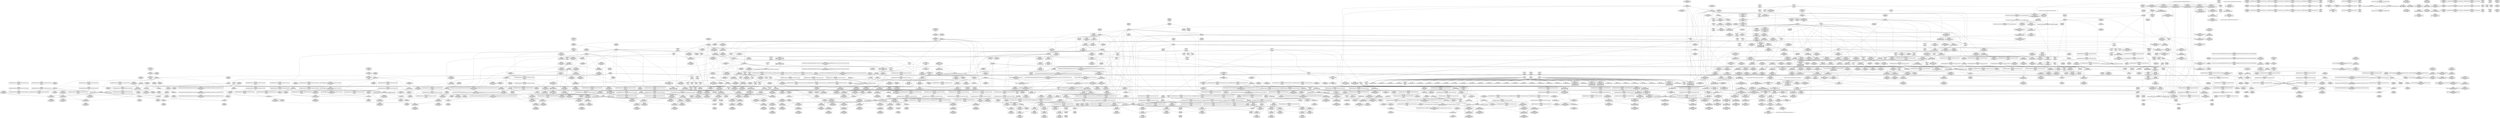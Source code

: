 digraph {
	CE0x58a7610 [shape=record,shape=Mrecord,label="{CE0x58a7610|__rcu_read_lock:do.body|*SummSource*}"]
	CE0x580a760 [shape=record,shape=Mrecord,label="{CE0x580a760|get_current:bb|*SummSource*}"]
	CE0x589be10 [shape=record,shape=Mrecord,label="{CE0x589be10|COLLAPSED:_GCMRE___llvm_gcov_ctr131_internal_global_2_x_i64_zeroinitializer:_elem_0:default:}"]
	CE0x5809330 [shape=record,shape=Mrecord,label="{CE0x5809330|_ret_i32_%retval.0,_!dbg_!27740|security/selinux/hooks.c,3977}"]
	CE0x5887960 [shape=record,shape=Mrecord,label="{CE0x5887960|sock_has_perm:call6|security/selinux/hooks.c,3976}"]
	CE0x590cdc0 [shape=record,shape=Mrecord,label="{CE0x590cdc0|__preempt_count_add:tmp2|*SummSink*}"]
	CE0x584ee00 [shape=record,shape=Mrecord,label="{CE0x584ee00|_call_void_rcu_read_lock()_#10,_!dbg_!27712|security/selinux/hooks.c,207|*SummSink*}"]
	CE0x587e5a0 [shape=record,shape=Mrecord,label="{CE0x587e5a0|8:_%struct.sock*,_:_SCME_43,44_}"]
	CE0x58a52b0 [shape=record,shape=Mrecord,label="{CE0x58a52b0|GLOBAL:rcu_lock_release|*Constant*|*SummSink*}"]
	CE0x588b220 [shape=record,shape=Mrecord,label="{CE0x588b220|sock_has_perm:tmp18|security/selinux/hooks.c,3977}"]
	CE0x5886d50 [shape=record,shape=Mrecord,label="{CE0x5886d50|GLOBAL:task_sid|*Constant*}"]
	CE0x58d0b70 [shape=record,shape=Mrecord,label="{CE0x58d0b70|rcu_read_unlock:tmp15|include/linux/rcupdate.h,933|*SummSink*}"]
	CE0x588bdd0 [shape=record,shape=Mrecord,label="{CE0x588bdd0|sock_has_perm:tmp20|security/selinux/hooks.c,3977}"]
	CE0x591db50 [shape=record,shape=Mrecord,label="{CE0x591db50|rcu_lock_release:tmp6|*SummSink*}"]
	CE0x5850a30 [shape=record,shape=Mrecord,label="{CE0x5850a30|GLOBAL:__llvm_gcov_ctr126|Global_var:__llvm_gcov_ctr126}"]
	CE0x5809250 [shape=record,shape=Mrecord,label="{CE0x5809250|sock_has_perm:perms|Function::sock_has_perm&Arg::perms::|*SummSink*}"]
	CE0x58a7870 [shape=record,shape=Mrecord,label="{CE0x58a7870|__rcu_read_lock:do.end}"]
	CE0x57e8830 [shape=record,shape=Mrecord,label="{CE0x57e8830|i64*_getelementptr_inbounds_(_6_x_i64_,_6_x_i64_*___llvm_gcov_ctr366,_i64_0,_i64_0)|*Constant*}"]
	CE0x58a2b40 [shape=record,shape=Mrecord,label="{CE0x58a2b40|i64*_getelementptr_inbounds_(_13_x_i64_,_13_x_i64_*___llvm_gcov_ctr126,_i64_0,_i64_11)|*Constant*|*SummSource*}"]
	CE0x58cf770 [shape=record,shape=Mrecord,label="{CE0x58cf770|rcu_read_lock:tmp22|include/linux/rcupdate.h,884}"]
	CE0x5898e10 [shape=record,shape=Mrecord,label="{CE0x5898e10|task_sid:tobool|security/selinux/hooks.c,208|*SummSink*}"]
	CE0x580aaa0 [shape=record,shape=Mrecord,label="{CE0x580aaa0|32:_%struct.sock*,_:_CRE_24,32_|*MultipleSource*|Function::selinux_socket_setsockopt&Arg::sock::|security/selinux/hooks.c,4238}"]
	CE0x5884a90 [shape=record,shape=Mrecord,label="{CE0x5884a90|task_sid:tmp19|security/selinux/hooks.c,208|*SummSink*}"]
	CE0x589df50 [shape=record,shape=Mrecord,label="{CE0x589df50|i64_1|*Constant*}"]
	CE0x58d83d0 [shape=record,shape=Mrecord,label="{CE0x58d83d0|__preempt_count_add:tmp4|./arch/x86/include/asm/preempt.h,72|*SummSource*}"]
	CE0x584d0d0 [shape=record,shape=Mrecord,label="{CE0x584d0d0|task_sid:real_cred|security/selinux/hooks.c,208}"]
	CE0x5952820 [shape=record,shape=Mrecord,label="{CE0x5952820|__preempt_count_sub:tmp3|*SummSource*}"]
	CE0x5851e00 [shape=record,shape=Mrecord,label="{CE0x5851e00|task_sid:bb|*SummSink*}"]
	CE0x588b8f0 [shape=record,shape=Mrecord,label="{CE0x588b8f0|sock_has_perm:tmp19|security/selinux/hooks.c,3977|*SummSource*}"]
	CE0x58a7b30 [shape=record,shape=Mrecord,label="{CE0x58a7b30|__rcu_read_lock:tmp4|include/linux/rcupdate.h,239|*SummSource*}"]
	CE0x5849800 [shape=record,shape=Mrecord,label="{CE0x5849800|sock_has_perm:sid5|security/selinux/hooks.c,3976|*SummSource*}"]
	CE0x5810d20 [shape=record,shape=Mrecord,label="{CE0x5810d20|__rcu_read_lock:tmp5|include/linux/rcupdate.h,239}"]
	CE0x580a2b0 [shape=record,shape=Mrecord,label="{CE0x580a2b0|selinux_socket_setsockopt:tmp12|security/selinux/hooks.c,4243|*SummSink*}"]
	CE0x583f2b0 [shape=record,shape=Mrecord,label="{CE0x583f2b0|%struct.task_struct*_(%struct.task_struct**)*_asm_movq_%gs:$_1:P_,$0_,_r,im,_dirflag_,_fpsr_,_flags_|*SummSink*}"]
	CE0x5811d80 [shape=record,shape=Mrecord,label="{CE0x5811d80|sock_has_perm:tmp11|security/selinux/hooks.c,3970|*SummSource*}"]
	CE0x588c990 [shape=record,shape=Mrecord,label="{CE0x588c990|task_sid:if.then|*SummSource*}"]
	CE0x57f6180 [shape=record,shape=Mrecord,label="{CE0x57f6180|selinux_socket_setsockopt:tmp3|security/selinux/hooks.c,4239|*SummSource*}"]
	CE0x584f480 [shape=record,shape=Mrecord,label="{CE0x584f480|cred_sid:security|security/selinux/hooks.c,196}"]
	CE0x580d340 [shape=record,shape=Mrecord,label="{CE0x580d340|_call_void_mcount()_#3}"]
	CE0x580c660 [shape=record,shape=Mrecord,label="{CE0x580c660|sock_has_perm:tmp12|security/selinux/hooks.c,3970|*SummSource*}"]
	CE0x584d8f0 [shape=record,shape=Mrecord,label="{CE0x584d8f0|rcu_read_lock:entry|*SummSource*}"]
	CE0x589a550 [shape=record,shape=Mrecord,label="{CE0x589a550|i64_3|*Constant*|*SummSource*}"]
	CE0x58a56b0 [shape=record,shape=Mrecord,label="{CE0x58a56b0|rcu_lock_release:entry|*SummSource*}"]
	CE0x58523b0 [shape=record,shape=Mrecord,label="{CE0x58523b0|_call_void_mcount()_#3}"]
	CE0x58a1700 [shape=record,shape=Mrecord,label="{CE0x58a1700|task_sid:tmp23|security/selinux/hooks.c,208}"]
	CE0x5822040 [shape=record,shape=Mrecord,label="{CE0x5822040|i64_2|*Constant*|*SummSink*}"]
	CE0x58864e0 [shape=record,shape=Mrecord,label="{CE0x58864e0|sock_has_perm:tmp5|security/selinux/hooks.c,3966}"]
	CE0x58976c0 [shape=record,shape=Mrecord,label="{CE0x58976c0|task_sid:tobool1|security/selinux/hooks.c,208|*SummSource*}"]
	CE0x58abfa0 [shape=record,shape=Mrecord,label="{CE0x58abfa0|_call_void_mcount()_#3|*SummSink*}"]
	CE0x5818c90 [shape=record,shape=Mrecord,label="{CE0x5818c90|cred_sid:security|security/selinux/hooks.c,196|*SummSource*}"]
	CE0x58a32f0 [shape=record,shape=Mrecord,label="{CE0x58a32f0|GLOBAL:cred_sid|*Constant*|*SummSource*}"]
	CE0x5811000 [shape=record,shape=Mrecord,label="{CE0x5811000|i32_59|*Constant*}"]
	CE0x58115d0 [shape=record,shape=Mrecord,label="{CE0x58115d0|i64*_getelementptr_inbounds_(_6_x_i64_,_6_x_i64_*___llvm_gcov_ctr327,_i64_0,_i64_3)|*Constant*|*SummSource*}"]
	CE0x58c0020 [shape=record,shape=Mrecord,label="{CE0x58c0020|rcu_read_unlock:tobool|include/linux/rcupdate.h,933}"]
	CE0x58938e0 [shape=record,shape=Mrecord,label="{CE0x58938e0|cred_sid:tmp2|*SummSource*}"]
	CE0x57ea8a0 [shape=record,shape=Mrecord,label="{CE0x57ea8a0|i32_5|*Constant*|*SummSink*}"]
	CE0x587e470 [shape=record,shape=Mrecord,label="{CE0x587e470|8:_%struct.sock*,_:_SCME_42,43_}"]
	CE0x595be90 [shape=record,shape=Mrecord,label="{CE0x595be90|__preempt_count_sub:tmp5|./arch/x86/include/asm/preempt.h,77}"]
	CE0x58988b0 [shape=record,shape=Mrecord,label="{CE0x58988b0|GLOBAL:rcu_read_lock.__warned|Global_var:rcu_read_lock.__warned}"]
	CE0x583dfa0 [shape=record,shape=Mrecord,label="{CE0x583dfa0|task_sid:do.body}"]
	CE0x58a1060 [shape=record,shape=Mrecord,label="{CE0x58a1060|task_sid:tmp22|security/selinux/hooks.c,208}"]
	CE0x590db20 [shape=record,shape=Mrecord,label="{CE0x590db20|i32_0|*Constant*}"]
	CE0x58916e0 [shape=record,shape=Mrecord,label="{CE0x58916e0|task_sid:tmp4|*LoadInst*|security/selinux/hooks.c,208|*SummSink*}"]
	CE0x5881fc0 [shape=record,shape=Mrecord,label="{CE0x5881fc0|task_sid:tobool4|security/selinux/hooks.c,208|*SummSink*}"]
	CE0x58a6270 [shape=record,shape=Mrecord,label="{CE0x58a6270|_call_void___rcu_read_unlock()_#10,_!dbg_!27734|include/linux/rcupdate.h,937|*SummSource*}"]
	CE0x590c840 [shape=record,shape=Mrecord,label="{CE0x590c840|__rcu_read_unlock:tmp3}"]
	CE0x58e32c0 [shape=record,shape=Mrecord,label="{CE0x58e32c0|i64*_getelementptr_inbounds_(_11_x_i64_,_11_x_i64_*___llvm_gcov_ctr132,_i64_0,_i64_9)|*Constant*}"]
	CE0x586b000 [shape=record,shape=Mrecord,label="{CE0x586b000|i64*_getelementptr_inbounds_(_4_x_i64_,_4_x_i64_*___llvm_gcov_ctr135,_i64_0,_i64_3)|*Constant*|*SummSource*}"]
	CE0x589e570 [shape=record,shape=Mrecord,label="{CE0x589e570|_call_void_lockdep_rcu_suspicious(i8*_getelementptr_inbounds_(_25_x_i8_,_25_x_i8_*_.str3,_i32_0,_i32_0),_i32_208,_i8*_getelementptr_inbounds_(_41_x_i8_,_41_x_i8_*_.str44,_i32_0,_i32_0))_#10,_!dbg_!27732|security/selinux/hooks.c,208|*SummSource*}"]
	CE0x582d650 [shape=record,shape=Mrecord,label="{CE0x582d650|_ret_void,_!dbg_!27717|include/linux/rcupdate.h,419|*SummSource*}"]
	CE0x5926ce0 [shape=record,shape=Mrecord,label="{CE0x5926ce0|rcu_lock_release:tmp7|*SummSink*}"]
	CE0x586a6b0 [shape=record,shape=Mrecord,label="{CE0x586a6b0|__preempt_count_sub:entry|*SummSource*}"]
	CE0x58e22e0 [shape=record,shape=Mrecord,label="{CE0x58e22e0|rcu_read_unlock:tmp16|include/linux/rcupdate.h,933|*SummSink*}"]
	CE0x58468a0 [shape=record,shape=Mrecord,label="{CE0x58468a0|sock_has_perm:bb}"]
	CE0x58bbbd0 [shape=record,shape=Mrecord,label="{CE0x58bbbd0|_ret_void,_!dbg_!27735|include/linux/rcupdate.h,938|*SummSink*}"]
	CE0x5842e10 [shape=record,shape=Mrecord,label="{CE0x5842e10|COLLAPSED:_GCMRE_current_task_external_global_%struct.task_struct*:_elem_0:default:}"]
	CE0x587e0e0 [shape=record,shape=Mrecord,label="{CE0x587e0e0|8:_%struct.sock*,_:_SCME_39,40_}"]
	CE0x5824510 [shape=record,shape=Mrecord,label="{CE0x5824510|i64_2|*Constant*}"]
	CE0x58b9080 [shape=record,shape=Mrecord,label="{CE0x58b9080|COLLAPSED:_GCMRE___llvm_gcov_ctr135_internal_global_4_x_i64_zeroinitializer:_elem_0:default:}"]
	CE0x57eab60 [shape=record,shape=Mrecord,label="{CE0x57eab60|selinux_socket_setsockopt:if.then|*SummSink*}"]
	CE0x5811df0 [shape=record,shape=Mrecord,label="{CE0x5811df0|sock_has_perm:tmp11|security/selinux/hooks.c,3970|*SummSink*}"]
	CE0x590cce0 [shape=record,shape=Mrecord,label="{CE0x590cce0|__preempt_count_add:tmp2}"]
	CE0x57f6370 [shape=record,shape=Mrecord,label="{CE0x57f6370|i32_32768|*Constant*|*SummSource*}"]
	CE0x589c2a0 [shape=record,shape=Mrecord,label="{CE0x589c2a0|task_sid:land.lhs.true2|*SummSink*}"]
	CE0x58df710 [shape=record,shape=Mrecord,label="{CE0x58df710|rcu_read_unlock:bb}"]
	CE0x588a820 [shape=record,shape=Mrecord,label="{CE0x588a820|sock_has_perm:retval.0}"]
	CE0x58ddcd0 [shape=record,shape=Mrecord,label="{CE0x58ddcd0|rcu_lock_acquire:tmp3}"]
	CE0x584aa70 [shape=record,shape=Mrecord,label="{CE0x584aa70|sock_has_perm:tmp17|security/selinux/hooks.c,3976|*SummSink*}"]
	CE0x5882b50 [shape=record,shape=Mrecord,label="{CE0x5882b50|task_sid:tmp14|security/selinux/hooks.c,208|*SummSource*}"]
	CE0x58aa590 [shape=record,shape=Mrecord,label="{CE0x58aa590|_call_void_asm_addl_$1,_%gs:$0_,_*m,ri,*m,_dirflag_,_fpsr_,_flags_(i32*___preempt_count,_i32_%val,_i32*___preempt_count)_#3,_!dbg_!27714,_!srcloc_!27717|./arch/x86/include/asm/preempt.h,72}"]
	CE0x589ae80 [shape=record,shape=Mrecord,label="{CE0x589ae80|task_sid:do.end|*SummSource*}"]
	CE0x58a4d50 [shape=record,shape=Mrecord,label="{CE0x58a4d50|_call_void_rcu_lock_release(%struct.lockdep_map*_rcu_lock_map)_#10,_!dbg_!27733|include/linux/rcupdate.h,935|*SummSink*}"]
	CE0x580cb40 [shape=record,shape=Mrecord,label="{CE0x580cb40|_ret_i32_%retval.0,_!dbg_!27726|security/selinux/hooks.c,4243|*SummSource*}"]
	CE0x58d3490 [shape=record,shape=Mrecord,label="{CE0x58d3490|__preempt_count_add:val|Function::__preempt_count_add&Arg::val::|*SummSource*}"]
	CE0x5809490 [shape=record,shape=Mrecord,label="{CE0x5809490|selinux_socket_setsockopt:tmp4|security/selinux/hooks.c,4239|*SummSource*}"]
	CE0x583e3b0 [shape=record,shape=Mrecord,label="{CE0x583e3b0|rcu_read_lock:call|include/linux/rcupdate.h,882|*SummSink*}"]
	CE0x588b300 [shape=record,shape=Mrecord,label="{CE0x588b300|sock_has_perm:tmp18|security/selinux/hooks.c,3977|*SummSink*}"]
	CE0x5803bb0 [shape=record,shape=Mrecord,label="{CE0x5803bb0|32:_%struct.sock*,_:_CRE_40,48_|*MultipleSource*|Function::selinux_socket_setsockopt&Arg::sock::|security/selinux/hooks.c,4238}"]
	CE0x58a8a20 [shape=record,shape=Mrecord,label="{CE0x58a8a20|i64*_getelementptr_inbounds_(_4_x_i64_,_4_x_i64_*___llvm_gcov_ctr130,_i64_0,_i64_2)|*Constant*|*SummSource*}"]
	CE0x5813980 [shape=record,shape=Mrecord,label="{CE0x5813980|task_sid:tmp2|*SummSink*}"]
	CE0x5884480 [shape=record,shape=Mrecord,label="{CE0x5884480|task_sid:tmp18|security/selinux/hooks.c,208|*SummSource*}"]
	CE0x58860c0 [shape=record,shape=Mrecord,label="{CE0x58860c0|sock_has_perm:tmp3|security/selinux/hooks.c,3964|*SummSink*}"]
	CE0x58a02c0 [shape=record,shape=Mrecord,label="{CE0x58a02c0|i64*_getelementptr_inbounds_(_13_x_i64_,_13_x_i64_*___llvm_gcov_ctr126,_i64_0,_i64_9)|*Constant*}"]
	CE0x5888370 [shape=record,shape=Mrecord,label="{CE0x5888370|i32_(i32,_i32,_i16,_i32,_%struct.common_audit_data*)*_bitcast_(i32_(i32,_i32,_i16,_i32,_%struct.common_audit_data.495*)*_avc_has_perm_to_i32_(i32,_i32,_i16,_i32,_%struct.common_audit_data*)*)|*Constant*|*SummSink*}"]
	CE0x58ae3d0 [shape=record,shape=Mrecord,label="{CE0x58ae3d0|GLOBAL:lock_acquire|*Constant*|*SummSink*}"]
	CE0x57f3920 [shape=record,shape=Mrecord,label="{CE0x57f3920|_call_void_mcount()_#3|*SummSource*}"]
	CE0x57ea060 [shape=record,shape=Mrecord,label="{CE0x57ea060|selinux_socket_setsockopt:tmp}"]
	CE0x58c8d30 [shape=record,shape=Mrecord,label="{CE0x58c8d30|rcu_read_unlock:call3|include/linux/rcupdate.h,933}"]
	CE0x5818d60 [shape=record,shape=Mrecord,label="{CE0x5818d60|cred_sid:security|security/selinux/hooks.c,196|*SummSink*}"]
	CE0x57e6b40 [shape=record,shape=Mrecord,label="{CE0x57e6b40|i64*_getelementptr_inbounds_(_6_x_i64_,_6_x_i64_*___llvm_gcov_ctr366,_i64_0,_i64_0)|*Constant*|*SummSink*}"]
	CE0x5897a20 [shape=record,shape=Mrecord,label="{CE0x5897a20|GLOBAL:__rcu_read_lock|*Constant*|*SummSink*}"]
	CE0x57dd6f0 [shape=record,shape=Mrecord,label="{CE0x57dd6f0|selinux_socket_setsockopt:tmp|*SummSource*}"]
	CE0x589edd0 [shape=record,shape=Mrecord,label="{CE0x589edd0|i8*_getelementptr_inbounds_(_25_x_i8_,_25_x_i8_*_.str3,_i32_0,_i32_0)|*Constant*|*SummSink*}"]
	CE0x584c660 [shape=record,shape=Mrecord,label="{CE0x584c660|task_sid:tmp10|security/selinux/hooks.c,208|*SummSource*}"]
	CE0x589d050 [shape=record,shape=Mrecord,label="{CE0x589d050|i64*_getelementptr_inbounds_(_2_x_i64_,_2_x_i64_*___llvm_gcov_ctr131,_i64_0,_i64_0)|*Constant*|*SummSink*}"]
	CE0x591ce90 [shape=record,shape=Mrecord,label="{CE0x591ce90|i64*_getelementptr_inbounds_(_4_x_i64_,_4_x_i64_*___llvm_gcov_ctr133,_i64_0,_i64_3)|*Constant*}"]
	CE0x58cc000 [shape=record,shape=Mrecord,label="{CE0x58cc000|i8*_getelementptr_inbounds_(_42_x_i8_,_42_x_i8_*_.str46,_i32_0,_i32_0)|*Constant*|*SummSink*}"]
	CE0x58a6fc0 [shape=record,shape=Mrecord,label="{CE0x58a6fc0|_ret_void,_!dbg_!27717|include/linux/rcupdate.h,245}"]
	CE0x5907a10 [shape=record,shape=Mrecord,label="{CE0x5907a10|rcu_lock_acquire:tmp}"]
	CE0x58d90c0 [shape=record,shape=Mrecord,label="{CE0x58d90c0|i64*_getelementptr_inbounds_(_11_x_i64_,_11_x_i64_*___llvm_gcov_ctr132,_i64_0,_i64_0)|*Constant*}"]
	CE0x58dada0 [shape=record,shape=Mrecord,label="{CE0x58dada0|rcu_read_unlock:if.end}"]
	CE0x580dc70 [shape=record,shape=Mrecord,label="{CE0x580dc70|selinux_socket_setsockopt:tmp8|security/selinux/hooks.c,4240|*SummSource*}"]
	CE0x5908780 [shape=record,shape=Mrecord,label="{CE0x5908780|_call_void_mcount()_#3|*SummSink*}"]
	CE0x57f8ff0 [shape=record,shape=Mrecord,label="{CE0x57f8ff0|get_current:tmp|*SummSource*}"]
	CE0x58e40e0 [shape=record,shape=Mrecord,label="{CE0x58e40e0|rcu_read_unlock:tmp20|include/linux/rcupdate.h,933|*SummSink*}"]
	CE0x587f770 [shape=record,shape=Mrecord,label="{CE0x587f770|i32_8|*Constant*|*SummSink*}"]
	CE0x58874c0 [shape=record,shape=Mrecord,label="{CE0x58874c0|sock_has_perm:sclass|security/selinux/hooks.c,3976|*SummSource*}"]
	CE0x57ea530 [shape=record,shape=Mrecord,label="{CE0x57ea530|selinux_socket_setsockopt:if.end}"]
	CE0x57f3600 [shape=record,shape=Mrecord,label="{CE0x57f3600|selinux_socket_setsockopt:entry|*SummSource*}"]
	CE0x5882940 [shape=record,shape=Mrecord,label="{CE0x5882940|task_sid:tmp14|security/selinux/hooks.c,208}"]
	CE0x57f4370 [shape=record,shape=Mrecord,label="{CE0x57f4370|selinux_socket_setsockopt:retval.0|*SummSink*}"]
	CE0x58d8ec0 [shape=record,shape=Mrecord,label="{CE0x58d8ec0|rcu_read_unlock:do.end|*SummSource*}"]
	CE0x58e2dc0 [shape=record,shape=Mrecord,label="{CE0x58e2dc0|i8*_getelementptr_inbounds_(_44_x_i8_,_44_x_i8_*_.str47,_i32_0,_i32_0)|*Constant*}"]
	CE0x57f2450 [shape=record,shape=Mrecord,label="{CE0x57f2450|sock_has_perm:tmp17|security/selinux/hooks.c,3976}"]
	CE0x58d04a0 [shape=record,shape=Mrecord,label="{CE0x58d04a0|i64*_getelementptr_inbounds_(_2_x_i64_,_2_x_i64_*___llvm_gcov_ctr131,_i64_0,_i64_0)|*Constant*}"]
	CE0x581fc90 [shape=record,shape=Mrecord,label="{CE0x581fc90|get_current:tmp3}"]
	CE0x5816a70 [shape=record,shape=Mrecord,label="{CE0x5816a70|_call_void_rcu_read_unlock()_#10,_!dbg_!27748|security/selinux/hooks.c,209}"]
	CE0x58c9a10 [shape=record,shape=Mrecord,label="{CE0x58c9a10|rcu_read_lock:tmp15|include/linux/rcupdate.h,882}"]
	CE0x586a5e0 [shape=record,shape=Mrecord,label="{CE0x586a5e0|GLOBAL:__preempt_count_sub|*Constant*|*SummSource*}"]
	CE0x5920140 [shape=record,shape=Mrecord,label="{CE0x5920140|rcu_lock_acquire:tmp7|*SummSource*}"]
	CE0x588f8f0 [shape=record,shape=Mrecord,label="{CE0x588f8f0|i64*_getelementptr_inbounds_(_13_x_i64_,_13_x_i64_*___llvm_gcov_ctr126,_i64_0,_i64_1)|*Constant*}"]
	CE0x58dcbc0 [shape=record,shape=Mrecord,label="{CE0x58dcbc0|rcu_read_unlock:tmp10|include/linux/rcupdate.h,933|*SummSink*}"]
	CE0x58a3fc0 [shape=record,shape=Mrecord,label="{CE0x58a3fc0|rcu_lock_acquire:entry|*SummSource*}"]
	CE0x5806180 [shape=record,shape=Mrecord,label="{CE0x5806180|sock_has_perm:sk|Function::sock_has_perm&Arg::sk::|*SummSink*}"]
	CE0x589e620 [shape=record,shape=Mrecord,label="{CE0x589e620|_call_void_lockdep_rcu_suspicious(i8*_getelementptr_inbounds_(_25_x_i8_,_25_x_i8_*_.str3,_i32_0,_i32_0),_i32_208,_i8*_getelementptr_inbounds_(_41_x_i8_,_41_x_i8_*_.str44,_i32_0,_i32_0))_#10,_!dbg_!27732|security/selinux/hooks.c,208|*SummSink*}"]
	CE0x5891c80 [shape=record,shape=Mrecord,label="{CE0x5891c80|i64*_getelementptr_inbounds_(_13_x_i64_,_13_x_i64_*___llvm_gcov_ctr126,_i64_0,_i64_1)|*Constant*|*SummSink*}"]
	CE0x5888ef0 [shape=record,shape=Mrecord,label="{CE0x5888ef0|avc_has_perm:ssid|Function::avc_has_perm&Arg::ssid::|*SummSink*}"]
	CE0x5812fe0 [shape=record,shape=Mrecord,label="{CE0x5812fe0|i64_1|*Constant*}"]
	CE0x58db3e0 [shape=record,shape=Mrecord,label="{CE0x58db3e0|rcu_lock_release:tmp2|*SummSink*}"]
	CE0x588ea30 [shape=record,shape=Mrecord,label="{CE0x588ea30|task_sid:tmp12|security/selinux/hooks.c,208}"]
	CE0x57edfc0 [shape=record,shape=Mrecord,label="{CE0x57edfc0|_call_void_mcount()_#3|*SummSource*}"]
	CE0x58c0100 [shape=record,shape=Mrecord,label="{CE0x58c0100|rcu_read_unlock:tobool|include/linux/rcupdate.h,933|*SummSource*}"]
	CE0x580a8e0 [shape=record,shape=Mrecord,label="{CE0x580a8e0|get_current:bb|*SummSink*}"]
	CE0x5896fe0 [shape=record,shape=Mrecord,label="{CE0x5896fe0|rcu_read_lock:tmp|*SummSource*}"]
	CE0x58caf20 [shape=record,shape=Mrecord,label="{CE0x58caf20|i8*_getelementptr_inbounds_(_25_x_i8_,_25_x_i8_*_.str45,_i32_0,_i32_0)|*Constant*|*SummSink*}"]
	CE0x58c7090 [shape=record,shape=Mrecord,label="{CE0x58c7090|rcu_read_lock:tmp10|include/linux/rcupdate.h,882|*SummSource*}"]
	CE0x5889890 [shape=record,shape=Mrecord,label="{CE0x5889890|_ret_i32_%retval.0,_!dbg_!27728|security/selinux/avc.c,775}"]
	CE0x589f5b0 [shape=record,shape=Mrecord,label="{CE0x589f5b0|i32_208|*Constant*|*SummSource*}"]
	CE0x5890a90 [shape=record,shape=Mrecord,label="{CE0x5890a90|rcu_read_unlock:land.lhs.true|*SummSource*}"]
	CE0x590a000 [shape=record,shape=Mrecord,label="{CE0x590a000|rcu_lock_release:tmp5|include/linux/rcupdate.h,423|*SummSource*}"]
	CE0x57f7260 [shape=record,shape=Mrecord,label="{CE0x57f7260|get_current:entry|*SummSink*}"]
	CE0x58cf580 [shape=record,shape=Mrecord,label="{CE0x58cf580|rcu_read_lock:tmp21|include/linux/rcupdate.h,884|*SummSink*}"]
	CE0x58bccd0 [shape=record,shape=Mrecord,label="{CE0x58bccd0|rcu_read_unlock:do.body|*SummSource*}"]
	CE0x58cc610 [shape=record,shape=Mrecord,label="{CE0x58cc610|i64*_getelementptr_inbounds_(_11_x_i64_,_11_x_i64_*___llvm_gcov_ctr127,_i64_0,_i64_9)|*Constant*|*SummSink*}"]
	CE0x5909c50 [shape=record,shape=Mrecord,label="{CE0x5909c50|i64*_getelementptr_inbounds_(_4_x_i64_,_4_x_i64_*___llvm_gcov_ctr135,_i64_0,_i64_1)|*Constant*}"]
	CE0x58149f0 [shape=record,shape=Mrecord,label="{CE0x58149f0|sock_has_perm:tmp8|security/selinux/hooks.c,3969|*SummSink*}"]
	CE0x58c62d0 [shape=record,shape=Mrecord,label="{CE0x58c62d0|rcu_read_lock:tobool1|include/linux/rcupdate.h,882|*SummSource*}"]
	CE0x588a000 [shape=record,shape=Mrecord,label="{CE0x588a000|avc_has_perm:auditdata|Function::avc_has_perm&Arg::auditdata::|*SummSource*}"]
	CE0x58a9700 [shape=record,shape=Mrecord,label="{CE0x58a9700|__rcu_read_lock:tmp|*SummSink*}"]
	CE0x5927f30 [shape=record,shape=Mrecord,label="{CE0x5927f30|__rcu_read_unlock:tmp4|include/linux/rcupdate.h,244|*SummSink*}"]
	CE0x58a37c0 [shape=record,shape=Mrecord,label="{CE0x58a37c0|cred_sid:entry}"]
	CE0x58e4b10 [shape=record,shape=Mrecord,label="{CE0x58e4b10|i64*_getelementptr_inbounds_(_11_x_i64_,_11_x_i64_*___llvm_gcov_ctr132,_i64_0,_i64_10)|*Constant*|*SummSource*}"]
	CE0x58c9310 [shape=record,shape=Mrecord,label="{CE0x58c9310|rcu_read_lock:tmp13|include/linux/rcupdate.h,882|*SummSource*}"]
	CE0x58cb340 [shape=record,shape=Mrecord,label="{CE0x58cb340|GLOBAL:lockdep_rcu_suspicious|*Constant*}"]
	CE0x5831870 [shape=record,shape=Mrecord,label="{CE0x5831870|sock_has_perm:tmp|*SummSource*}"]
	CE0x58d86c0 [shape=record,shape=Mrecord,label="{CE0x58d86c0|GLOBAL:__llvm_gcov_ctr132|Global_var:__llvm_gcov_ctr132}"]
	CE0x58a9320 [shape=record,shape=Mrecord,label="{CE0x58a9320|__rcu_read_lock:tmp3|*SummSink*}"]
	CE0x58505d0 [shape=record,shape=Mrecord,label="{CE0x58505d0|sock_has_perm:cleanup|*SummSink*}"]
	CE0x58769f0 [shape=record,shape=Mrecord,label="{CE0x58769f0|sock_has_perm:u|security/selinux/hooks.c,3973}"]
	CE0x58dfd50 [shape=record,shape=Mrecord,label="{CE0x58dfd50|rcu_read_unlock:tmp8|include/linux/rcupdate.h,933|*SummSink*}"]
	CE0x58508f0 [shape=record,shape=Mrecord,label="{CE0x58508f0|i64*_getelementptr_inbounds_(_6_x_i64_,_6_x_i64_*___llvm_gcov_ctr327,_i64_0,_i64_0)|*Constant*|*SummSink*}"]
	CE0x58a3750 [shape=record,shape=Mrecord,label="{CE0x58a3750|GLOBAL:cred_sid|*Constant*|*SummSink*}"]
	CE0x589fa80 [shape=record,shape=Mrecord,label="{CE0x589fa80|i32_208|*Constant*|*SummSink*}"]
	CE0x5882840 [shape=record,shape=Mrecord,label="{CE0x5882840|i64_6|*Constant*|*SummSink*}"]
	CE0x5849090 [shape=record,shape=Mrecord,label="{CE0x5849090|sock_has_perm:sk4|security/selinux/hooks.c,3974|*SummSource*}"]
	CE0x58a7790 [shape=record,shape=Mrecord,label="{CE0x58a7790|__rcu_read_lock:do.body|*SummSink*}"]
	CE0x5805fe0 [shape=record,shape=Mrecord,label="{CE0x5805fe0|sock_has_perm:task|Function::sock_has_perm&Arg::task::|*SummSink*}"]
	CE0x587c2f0 [shape=record,shape=Mrecord,label="{CE0x587c2f0|sock_has_perm:tmp15|security/selinux/hooks.c,3974}"]
	CE0x5851660 [shape=record,shape=Mrecord,label="{CE0x5851660|i32_1|*Constant*}"]
	CE0x57e97e0 [shape=record,shape=Mrecord,label="{CE0x57e97e0|i64_1|*Constant*|*SummSource*}"]
	CE0x588dfd0 [shape=record,shape=Mrecord,label="{CE0x588dfd0|rcu_read_lock:call|include/linux/rcupdate.h,882}"]
	CE0x57ee100 [shape=record,shape=Mrecord,label="{CE0x57ee100|selinux_socket_setsockopt:call|security/selinux/hooks.c,4238|*SummSink*}"]
	CE0x5888fb0 [shape=record,shape=Mrecord,label="{CE0x5888fb0|avc_has_perm:tsid|Function::avc_has_perm&Arg::tsid::}"]
	CE0x582df50 [shape=record,shape=Mrecord,label="{CE0x582df50|_call_void_mcount()_#3}"]
	CE0x57f1470 [shape=record,shape=Mrecord,label="{CE0x57f1470|selinux_socket_setsockopt:sock|Function::selinux_socket_setsockopt&Arg::sock::}"]
	CE0x587fdd0 [shape=record,shape=Mrecord,label="{CE0x587fdd0|sock_has_perm:call|security/selinux/hooks.c,3967}"]
	CE0x589b1c0 [shape=record,shape=Mrecord,label="{CE0x589b1c0|cred_sid:tmp|*SummSink*}"]
	CE0x588ca80 [shape=record,shape=Mrecord,label="{CE0x588ca80|task_sid:if.then|*SummSink*}"]
	CE0x588fc50 [shape=record,shape=Mrecord,label="{CE0x588fc50|i64*_getelementptr_inbounds_(_13_x_i64_,_13_x_i64_*___llvm_gcov_ctr126,_i64_0,_i64_1)|*Constant*|*SummSource*}"]
	CE0x58bb560 [shape=record,shape=Mrecord,label="{CE0x58bb560|rcu_read_unlock:entry|*SummSource*}"]
	CE0x591cbc0 [shape=record,shape=Mrecord,label="{CE0x591cbc0|i64_ptrtoint_(i8*_blockaddress(_rcu_lock_release,_%__here)_to_i64)|*Constant*}"]
	CE0x587d630 [shape=record,shape=Mrecord,label="{CE0x587d630|8:_%struct.sock*,_:_SCME_30,31_}"]
	CE0x58e6830 [shape=record,shape=Mrecord,label="{CE0x58e6830|i32_934|*Constant*|*SummSink*}"]
	CE0x58ab850 [shape=record,shape=Mrecord,label="{CE0x58ab850|__preempt_count_sub:tmp1|*SummSink*}"]
	CE0x5fbc550 [shape=record,shape=Mrecord,label="{CE0x5fbc550|i64*_getelementptr_inbounds_(_6_x_i64_,_6_x_i64_*___llvm_gcov_ctr366,_i64_0,_i64_5)|*Constant*|*SummSink*}"]
	CE0x5896370 [shape=record,shape=Mrecord,label="{CE0x5896370|task_sid:tmp6|security/selinux/hooks.c,208|*SummSink*}"]
	CE0x588f7b0 [shape=record,shape=Mrecord,label="{CE0x588f7b0|_ret_void,_!dbg_!27717|include/linux/rcupdate.h,240|*SummSink*}"]
	CE0x5907090 [shape=record,shape=Mrecord,label="{CE0x5907090|__rcu_read_unlock:tmp1}"]
	CE0x58a63a0 [shape=record,shape=Mrecord,label="{CE0x58a63a0|_call_void___rcu_read_unlock()_#10,_!dbg_!27734|include/linux/rcupdate.h,937|*SummSink*}"]
	CE0x5892750 [shape=record,shape=Mrecord,label="{CE0x5892750|_ret_void,_!dbg_!27735|include/linux/rcupdate.h,884|*SummSource*}"]
	CE0x5938b40 [shape=record,shape=Mrecord,label="{CE0x5938b40|void_(i32*,_i32,_i32*)*_asm_addl_$1,_%gs:$0_,_*m,ri,*m,_dirflag_,_fpsr_,_flags_}"]
	CE0x58adfb0 [shape=record,shape=Mrecord,label="{CE0x58adfb0|rcu_lock_acquire:tmp5|include/linux/rcupdate.h,418|*SummSink*}"]
	CE0x5897f90 [shape=record,shape=Mrecord,label="{CE0x5897f90|i64*_getelementptr_inbounds_(_2_x_i64_,_2_x_i64_*___llvm_gcov_ctr131,_i64_0,_i64_1)|*Constant*}"]
	CE0x588a150 [shape=record,shape=Mrecord,label="{CE0x588a150|avc_has_perm:auditdata|Function::avc_has_perm&Arg::auditdata::|*SummSink*}"]
	CE0x58de870 [shape=record,shape=Mrecord,label="{CE0x58de870|rcu_read_unlock:if.then|*SummSource*}"]
	CE0x57eeda0 [shape=record,shape=Mrecord,label="{CE0x57eeda0|i64*_getelementptr_inbounds_(_13_x_i64_,_13_x_i64_*___llvm_gcov_ctr126,_i64_0,_i64_0)|*Constant*}"]
	CE0x5815c60 [shape=record,shape=Mrecord,label="{CE0x5815c60|sock_has_perm:tmp10|security/selinux/hooks.c,3969|*SummSink*}"]
	CE0x586f380 [shape=record,shape=Mrecord,label="{CE0x586f380|__preempt_count_add:tmp6|./arch/x86/include/asm/preempt.h,73|*SummSink*}"]
	CE0x58df810 [shape=record,shape=Mrecord,label="{CE0x58df810|rcu_read_unlock:bb|*SummSink*}"]
	CE0x580ab10 [shape=record,shape=Mrecord,label="{CE0x580ab10|32:_%struct.sock*,_:_CRE_16,24_|*MultipleSource*|Function::selinux_socket_setsockopt&Arg::sock::|security/selinux/hooks.c,4238}"]
	CE0x587e6d0 [shape=record,shape=Mrecord,label="{CE0x587e6d0|8:_%struct.sock*,_:_SCME_44,45_}"]
	CE0x5893520 [shape=record,shape=Mrecord,label="{CE0x5893520|task_sid:call|security/selinux/hooks.c,208}"]
	CE0x588d180 [shape=record,shape=Mrecord,label="{CE0x588d180|rcu_read_unlock:tmp3}"]
	CE0x58b3ce0 [shape=record,shape=Mrecord,label="{CE0x58b3ce0|__rcu_read_lock:bb|*SummSink*}"]
	CE0x58a92b0 [shape=record,shape=Mrecord,label="{CE0x58a92b0|__rcu_read_lock:tmp3|*SummSource*}"]
	CE0x5954580 [shape=record,shape=Mrecord,label="{CE0x5954580|i64*_getelementptr_inbounds_(_4_x_i64_,_4_x_i64_*___llvm_gcov_ctr129,_i64_0,_i64_1)|*Constant*|*SummSource*}"]
	CE0x59093e0 [shape=record,shape=Mrecord,label="{CE0x59093e0|__preempt_count_sub:bb|*SummSink*}"]
	CE0x5907ec0 [shape=record,shape=Mrecord,label="{CE0x5907ec0|_call_void_asm_addl_$1,_%gs:$0_,_*m,ri,*m,_dirflag_,_fpsr_,_flags_(i32*___preempt_count,_i32_%sub,_i32*___preempt_count)_#3,_!dbg_!27717,_!srcloc_!27718|./arch/x86/include/asm/preempt.h,77}"]
	CE0x587bfd0 [shape=record,shape=Mrecord,label="{CE0x587bfd0|sock_has_perm:net3|security/selinux/hooks.c,3974}"]
	CE0x58ca130 [shape=record,shape=Mrecord,label="{CE0x58ca130|rcu_read_lock:tmp16|include/linux/rcupdate.h,882|*SummSource*}"]
	CE0x58dd910 [shape=record,shape=Mrecord,label="{CE0x58dd910|__preempt_count_sub:tmp6|./arch/x86/include/asm/preempt.h,78|*SummSink*}"]
	CE0x58c0300 [shape=record,shape=Mrecord,label="{CE0x58c0300|_call_void_mcount()_#3|*SummSink*}"]
	CE0x5877a90 [shape=record,shape=Mrecord,label="{CE0x5877a90|sock_has_perm:net1|security/selinux/hooks.c,3973|*SummSource*}"]
	CE0x58b1bb0 [shape=record,shape=Mrecord,label="{CE0x58b1bb0|GLOBAL:__preempt_count|Global_var:__preempt_count|*SummSource*}"]
	CE0x58a3e20 [shape=record,shape=Mrecord,label="{CE0x58a3e20|GLOBAL:rcu_lock_acquire|*Constant*|*SummSource*}"]
	CE0x584c1a0 [shape=record,shape=Mrecord,label="{CE0x584c1a0|i64_5|*Constant*}"]
	CE0x580aa30 [shape=record,shape=Mrecord,label="{CE0x580aa30|selinux_socket_setsockopt:tmp2|*LoadInst*|security/selinux/hooks.c,4238}"]
	CE0x57ebbe0 [shape=record,shape=Mrecord,label="{CE0x57ebbe0|COLLAPSED:_GCMRE___llvm_gcov_ctr366_internal_global_6_x_i64_zeroinitializer:_elem_0:default:}"]
	CE0x58a0330 [shape=record,shape=Mrecord,label="{CE0x58a0330|i64*_getelementptr_inbounds_(_13_x_i64_,_13_x_i64_*___llvm_gcov_ctr126,_i64_0,_i64_9)|*Constant*|*SummSource*}"]
	CE0x58be9a0 [shape=record,shape=Mrecord,label="{CE0x58be9a0|rcu_read_lock:land.lhs.true2|*SummSource*}"]
	CE0x5817f20 [shape=record,shape=Mrecord,label="{CE0x5817f20|i64_4|*Constant*}"]
	CE0x58b2fd0 [shape=record,shape=Mrecord,label="{CE0x58b2fd0|rcu_lock_release:tmp4|include/linux/rcupdate.h,423|*SummSource*}"]
	CE0x58824b0 [shape=record,shape=Mrecord,label="{CE0x58824b0|i64_7|*Constant*|*SummSink*}"]
	CE0x59096a0 [shape=record,shape=Mrecord,label="{CE0x59096a0|__preempt_count_sub:do.body|*SummSource*}"]
	CE0x5907810 [shape=record,shape=Mrecord,label="{CE0x5907810|i64*_getelementptr_inbounds_(_4_x_i64_,_4_x_i64_*___llvm_gcov_ctr130,_i64_0,_i64_0)|*Constant*|*SummSink*}"]
	CE0x58ae810 [shape=record,shape=Mrecord,label="{CE0x58ae810|i64*_getelementptr_inbounds_(_4_x_i64_,_4_x_i64_*___llvm_gcov_ctr130,_i64_0,_i64_3)|*Constant*}"]
	CE0x5816230 [shape=record,shape=Mrecord,label="{CE0x5816230|_ret_i32_%tmp6,_!dbg_!27716|security/selinux/hooks.c,197}"]
	CE0x5814030 [shape=record,shape=Mrecord,label="{CE0x5814030|sock_has_perm:tmp7|security/selinux/hooks.c,3969|*SummSource*}"]
	CE0x58c8340 [shape=record,shape=Mrecord,label="{CE0x58c8340|i64_7|*Constant*}"]
	CE0x588ab20 [shape=record,shape=Mrecord,label="{CE0x588ab20|sock_has_perm:retval.0|*SummSink*}"]
	CE0x57f46f0 [shape=record,shape=Mrecord,label="{CE0x57f46f0|sock_has_perm:tmp1|*SummSource*}"]
	CE0x584a460 [shape=record,shape=Mrecord,label="{CE0x584a460|rcu_read_lock:tobool1|include/linux/rcupdate.h,882}"]
	CE0x590cbc0 [shape=record,shape=Mrecord,label="{CE0x590cbc0|_call_void_mcount()_#3|*SummSink*}"]
	CE0x57f3150 [shape=record,shape=Mrecord,label="{CE0x57f3150|selinux_socket_setsockopt:tmp6|security/selinux/hooks.c,4239|*SummSink*}"]
	CE0x58c7730 [shape=record,shape=Mrecord,label="{CE0x58c7730|rcu_read_lock:tmp11|include/linux/rcupdate.h,882|*SummSink*}"]
	CE0x591f720 [shape=record,shape=Mrecord,label="{CE0x591f720|__rcu_read_lock:bb}"]
	CE0x590e720 [shape=record,shape=Mrecord,label="{CE0x590e720|__preempt_count_sub:val|Function::__preempt_count_sub&Arg::val::}"]
	CE0x58e0450 [shape=record,shape=Mrecord,label="{CE0x58e0450|GLOBAL:__preempt_count_add|*Constant*}"]
	CE0x58a5b10 [shape=record,shape=Mrecord,label="{CE0x58a5b10|rcu_lock_release:map|Function::rcu_lock_release&Arg::map::|*SummSink*}"]
	CE0x589ba80 [shape=record,shape=Mrecord,label="{CE0x589ba80|task_sid:tmp5|security/selinux/hooks.c,208}"]
	CE0x5817330 [shape=record,shape=Mrecord,label="{CE0x5817330|sock_has_perm:type|security/selinux/hooks.c,3972|*SummSink*}"]
	CE0x589a1b0 [shape=record,shape=Mrecord,label="{CE0x589a1b0|rcu_lock_acquire:indirectgoto|*SummSink*}"]
	CE0x595fd30 [shape=record,shape=Mrecord,label="{CE0x595fd30|__preempt_count_sub:tmp2|*SummSource*}"]
	CE0x588f4e0 [shape=record,shape=Mrecord,label="{CE0x588f4e0|_ret_void,_!dbg_!27717|include/linux/rcupdate.h,240}"]
	CE0x58ae6b0 [shape=record,shape=Mrecord,label="{CE0x58ae6b0|%struct.lockdep_map*_null|*Constant*}"]
	CE0x72db090 [shape=record,shape=Mrecord,label="{CE0x72db090|sock_has_perm:entry}"]
	CE0x58834c0 [shape=record,shape=Mrecord,label="{CE0x58834c0|task_sid:tmp16|security/selinux/hooks.c,208|*SummSource*}"]
	CE0x5938d70 [shape=record,shape=Mrecord,label="{CE0x5938d70|GLOBAL:__preempt_count|Global_var:__preempt_count}"]
	CE0x58b2180 [shape=record,shape=Mrecord,label="{CE0x58b2180|_call_void_asm_addl_$1,_%gs:$0_,_*m,ri,*m,_dirflag_,_fpsr_,_flags_(i32*___preempt_count,_i32_%sub,_i32*___preempt_count)_#3,_!dbg_!27717,_!srcloc_!27718|./arch/x86/include/asm/preempt.h,77|*SummSource*}"]
	CE0x57e68d0 [shape=record,shape=Mrecord,label="{CE0x57e68d0|GLOBAL:get_current|*Constant*}"]
	CE0x58a1230 [shape=record,shape=Mrecord,label="{CE0x58a1230|task_sid:tmp21|security/selinux/hooks.c,208|*SummSink*}"]
	CE0x58cf510 [shape=record,shape=Mrecord,label="{CE0x58cf510|i64*_getelementptr_inbounds_(_11_x_i64_,_11_x_i64_*___llvm_gcov_ctr127,_i64_0,_i64_10)|*Constant*|*SummSink*}"]
	CE0x58d8200 [shape=record,shape=Mrecord,label="{CE0x58d8200|i64*_getelementptr_inbounds_(_11_x_i64_,_11_x_i64_*___llvm_gcov_ctr132,_i64_0,_i64_1)|*Constant*|*SummSource*}"]
	CE0x57f5730 [shape=record,shape=Mrecord,label="{CE0x57f5730|i64*_getelementptr_inbounds_(_6_x_i64_,_6_x_i64_*___llvm_gcov_ctr366,_i64_0,_i64_4)|*Constant*|*SummSource*}"]
	CE0x58838f0 [shape=record,shape=Mrecord,label="{CE0x58838f0|task_sid:tmp17|security/selinux/hooks.c,208|*SummSource*}"]
	CE0x58e3b40 [shape=record,shape=Mrecord,label="{CE0x58e3b40|rcu_read_unlock:tmp19|include/linux/rcupdate.h,933|*SummSource*}"]
	CE0x57ec670 [shape=record,shape=Mrecord,label="{CE0x57ec670|selinux_socket_setsockopt:call2|security/selinux/hooks.c,4242|*SummSource*}"]
	CE0x59279a0 [shape=record,shape=Mrecord,label="{CE0x59279a0|__rcu_read_unlock:tmp5|include/linux/rcupdate.h,244|*SummSource*}"]
	CE0x587c9a0 [shape=record,shape=Mrecord,label="{CE0x587c9a0|i64*_getelementptr_inbounds_(_4_x_i64_,_4_x_i64_*___llvm_gcov_ctr128,_i64_0,_i64_1)|*Constant*|*SummSource*}"]
	CE0x57fcc70 [shape=record,shape=Mrecord,label="{CE0x57fcc70|selinux_socket_setsockopt:level|Function::selinux_socket_setsockopt&Arg::level::|*SummSource*}"]
	CE0x58d3630 [shape=record,shape=Mrecord,label="{CE0x58d3630|_ret_void,_!dbg_!27719|./arch/x86/include/asm/preempt.h,73|*SummSource*}"]
	CE0x58807b0 [shape=record,shape=Mrecord,label="{CE0x58807b0|i32_2|*Constant*}"]
	CE0x584c090 [shape=record,shape=Mrecord,label="{CE0x584c090|task_sid:tmp10|security/selinux/hooks.c,208|*SummSink*}"]
	CE0x5883ef0 [shape=record,shape=Mrecord,label="{CE0x5883ef0|i64*_getelementptr_inbounds_(_13_x_i64_,_13_x_i64_*___llvm_gcov_ctr126,_i64_0,_i64_8)|*Constant*|*SummSink*}"]
	CE0x586e760 [shape=record,shape=Mrecord,label="{CE0x586e760|void_(i32*,_i32,_i32*)*_asm_addl_$1,_%gs:$0_,_*m,ri,*m,_dirflag_,_fpsr_,_flags_|*SummSource*}"]
	CE0x5889f90 [shape=record,shape=Mrecord,label="{CE0x5889f90|avc_has_perm:auditdata|Function::avc_has_perm&Arg::auditdata::}"]
	CE0x57ea740 [shape=record,shape=Mrecord,label="{CE0x57ea740|selinux_socket_setsockopt:call|security/selinux/hooks.c,4238}"]
	CE0x58814f0 [shape=record,shape=Mrecord,label="{CE0x58814f0|task_sid:tobool4|security/selinux/hooks.c,208}"]
	CE0x5895a40 [shape=record,shape=Mrecord,label="{CE0x5895a40|_call_void_rcu_lock_acquire(%struct.lockdep_map*_rcu_lock_map)_#10,_!dbg_!27711|include/linux/rcupdate.h,881|*SummSource*}"]
	CE0x5926a90 [shape=record,shape=Mrecord,label="{CE0x5926a90|rcu_lock_release:tmp7}"]
	CE0x58723d0 [shape=record,shape=Mrecord,label="{CE0x58723d0|i64*_getelementptr_inbounds_(_4_x_i64_,_4_x_i64_*___llvm_gcov_ctr134,_i64_0,_i64_0)|*Constant*|*SummSource*}"]
	CE0x587fc20 [shape=record,shape=Mrecord,label="{CE0x587fc20|i64_56|*Constant*}"]
	CE0x58cf460 [shape=record,shape=Mrecord,label="{CE0x58cf460|i64*_getelementptr_inbounds_(_11_x_i64_,_11_x_i64_*___llvm_gcov_ctr127,_i64_0,_i64_10)|*Constant*|*SummSource*}"]
	CE0x58e21b0 [shape=record,shape=Mrecord,label="{CE0x58e21b0|rcu_read_unlock:tmp16|include/linux/rcupdate.h,933|*SummSource*}"]
	CE0x58ca2b0 [shape=record,shape=Mrecord,label="{CE0x58ca2b0|rcu_read_lock:tmp16|include/linux/rcupdate.h,882|*SummSink*}"]
	CE0x595ff20 [shape=record,shape=Mrecord,label="{CE0x595ff20|_call_void_mcount()_#3|*SummSource*}"]
	CE0x58db8d0 [shape=record,shape=Mrecord,label="{CE0x58db8d0|__preempt_count_add:tmp5|./arch/x86/include/asm/preempt.h,72|*SummSource*}"]
	CE0x58d9820 [shape=record,shape=Mrecord,label="{CE0x58d9820|rcu_read_unlock:tmp5|include/linux/rcupdate.h,933|*SummSink*}"]
	CE0x588ce70 [shape=record,shape=Mrecord,label="{CE0x588ce70|i32_77|*Constant*|*SummSource*}"]
	"CONST[source:2(external),value:2(dynamic)][purpose:{subject}][SrcIdx:4]"
	CE0x58adcc0 [shape=record,shape=Mrecord,label="{CE0x58adcc0|rcu_lock_acquire:tmp5|include/linux/rcupdate.h,418}"]
	CE0x57f8010 [shape=record,shape=Mrecord,label="{CE0x57f8010|i64*_getelementptr_inbounds_(_6_x_i64_,_6_x_i64_*___llvm_gcov_ctr327,_i64_0,_i64_4)|*Constant*}"]
	CE0x58cce90 [shape=record,shape=Mrecord,label="{CE0x58cce90|rcu_read_lock:tmp17|include/linux/rcupdate.h,882|*SummSink*}"]
	CE0x4f2b0c0 [shape=record,shape=Mrecord,label="{CE0x4f2b0c0|i32_32768|*Constant*}"]
	CE0x57ee7e0 [shape=record,shape=Mrecord,label="{CE0x57ee7e0|selinux_socket_setsockopt:tmp9|security/selinux/hooks.c,4242|*SummSink*}"]
	CE0x5897160 [shape=record,shape=Mrecord,label="{CE0x5897160|GLOBAL:task_sid.__warned|Global_var:task_sid.__warned|*SummSink*}"]
	CE0x591c1d0 [shape=record,shape=Mrecord,label="{CE0x591c1d0|rcu_lock_release:indirectgoto}"]
	CE0x583ddb0 [shape=record,shape=Mrecord,label="{CE0x583ddb0|0:_i32,_4:_i32,_8:_i32,_12:_i32,_:_CMRE_4,8_|*MultipleSource*|security/selinux/hooks.c,196|*LoadInst*|security/selinux/hooks.c,196|security/selinux/hooks.c,197}"]
	CE0x58a7ac0 [shape=record,shape=Mrecord,label="{CE0x58a7ac0|__rcu_read_lock:tmp4|include/linux/rcupdate.h,239}"]
	CE0x58c2510 [shape=record,shape=Mrecord,label="{CE0x58c2510|0:_i8,_:_GCMR_rcu_read_unlock.__warned_internal_global_i8_0,_section_.data.unlikely_,_align_1:_elem_0:default:}"]
	CE0x5885a50 [shape=record,shape=Mrecord,label="{CE0x5885a50|task_sid:task|Function::task_sid&Arg::task::}"]
	CE0x58d7f30 [shape=record,shape=Mrecord,label="{CE0x58d7f30|i64*_getelementptr_inbounds_(_11_x_i64_,_11_x_i64_*___llvm_gcov_ctr132,_i64_0,_i64_1)|*Constant*}"]
	CE0x5896210 [shape=record,shape=Mrecord,label="{CE0x5896210|rcu_read_lock:land.lhs.true|*SummSource*}"]
	CE0x58c7bd0 [shape=record,shape=Mrecord,label="{CE0x58c7bd0|rcu_read_lock:tmp12|include/linux/rcupdate.h,882|*SummSink*}"]
	CE0x58b3340 [shape=record,shape=Mrecord,label="{CE0x58b3340|_call_void___preempt_count_sub(i32_1)_#10,_!dbg_!27715|include/linux/rcupdate.h,244|*SummSink*}"]
	CE0x5813910 [shape=record,shape=Mrecord,label="{CE0x5813910|task_sid:tmp2|*SummSource*}"]
	CE0x58bd8c0 [shape=record,shape=Mrecord,label="{CE0x58bd8c0|i64_3|*Constant*}"]
	CE0x5811100 [shape=record,shape=Mrecord,label="{CE0x5811100|i32_59|*Constant*|*SummSink*}"]
	CE0x58861e0 [shape=record,shape=Mrecord,label="{CE0x58861e0|sock_has_perm:tmp4|security/selinux/hooks.c,3966}"]
	CE0x5807e00 [shape=record,shape=Mrecord,label="{CE0x5807e00|selinux_socket_setsockopt:level|Function::selinux_socket_setsockopt&Arg::level::|*SummSink*}"]
	CE0x5908710 [shape=record,shape=Mrecord,label="{CE0x5908710|_call_void_mcount()_#3|*SummSource*}"]
	CE0x59201b0 [shape=record,shape=Mrecord,label="{CE0x59201b0|rcu_lock_acquire:tmp7|*SummSink*}"]
	CE0x5897e80 [shape=record,shape=Mrecord,label="{CE0x5897e80|rcu_read_unlock:tmp5|include/linux/rcupdate.h,933}"]
	CE0x587c6c0 [shape=record,shape=Mrecord,label="{CE0x587c6c0|8:_%struct.sock*,_:_SCME_8,16_|*MultipleSource*|security/selinux/hooks.c, 3966|security/selinux/hooks.c,3966|security/selinux/hooks.c,3966}"]
	CE0x6ad50e0 [shape=record,shape=Mrecord,label="{CE0x6ad50e0|32:_%struct.sock*,_:_CRE_0,4_|*MultipleSource*|Function::selinux_socket_setsockopt&Arg::sock::|security/selinux/hooks.c,4238}"]
	CE0x58bbfe0 [shape=record,shape=Mrecord,label="{CE0x58bbfe0|rcu_read_lock:bb|*SummSink*}"]
	CE0x58ab940 [shape=record,shape=Mrecord,label="{CE0x58ab940|i64*_getelementptr_inbounds_(_4_x_i64_,_4_x_i64_*___llvm_gcov_ctr135,_i64_0,_i64_1)|*Constant*|*SummSource*}"]
	CE0x57f9e30 [shape=record,shape=Mrecord,label="{CE0x57f9e30|cred_sid:tmp4|*LoadInst*|security/selinux/hooks.c,196|*SummSink*}"]
	CE0x5851d30 [shape=record,shape=Mrecord,label="{CE0x5851d30|task_sid:bb|*SummSource*}"]
	CE0x58bbd80 [shape=record,shape=Mrecord,label="{CE0x58bbd80|rcu_read_lock:bb}"]
	CE0x58768b0 [shape=record,shape=Mrecord,label="{CE0x58768b0|i8_2|*Constant*|*SummSink*}"]
	CE0x58060a0 [shape=record,shape=Mrecord,label="{CE0x58060a0|sock_has_perm:sk|Function::sock_has_perm&Arg::sk::}"]
	CE0x58e4eb0 [shape=record,shape=Mrecord,label="{CE0x58e4eb0|rcu_read_unlock:tmp17|include/linux/rcupdate.h,933}"]
	CE0x58d3c40 [shape=record,shape=Mrecord,label="{CE0x58d3c40|rcu_read_unlock:tmp13|include/linux/rcupdate.h,933}"]
	CE0x584f1f0 [shape=record,shape=Mrecord,label="{CE0x584f1f0|i32_22|*Constant*|*SummSource*}"]
	CE0x58c0410 [shape=record,shape=Mrecord,label="{CE0x58c0410|i64*_getelementptr_inbounds_(_4_x_i64_,_4_x_i64_*___llvm_gcov_ctr130,_i64_0,_i64_2)|*Constant*}"]
	CE0x58e3520 [shape=record,shape=Mrecord,label="{CE0x58e3520|i64*_getelementptr_inbounds_(_11_x_i64_,_11_x_i64_*___llvm_gcov_ctr132,_i64_0,_i64_9)|*Constant*|*SummSink*}"]
	CE0x5889d50 [shape=record,shape=Mrecord,label="{CE0x5889d50|avc_has_perm:requested|Function::avc_has_perm&Arg::requested::|*SummSink*}"]
	CE0x588c8b0 [shape=record,shape=Mrecord,label="{CE0x588c8b0|task_sid:land.lhs.true|*SummSink*}"]
	CE0x58985c0 [shape=record,shape=Mrecord,label="{CE0x58985c0|rcu_read_lock:tmp7|include/linux/rcupdate.h,882|*SummSource*}"]
	CE0x588ebb0 [shape=record,shape=Mrecord,label="{CE0x588ebb0|task_sid:tmp11|security/selinux/hooks.c,208|*SummSink*}"]
	CE0x58cf910 [shape=record,shape=Mrecord,label="{CE0x58cf910|rcu_read_lock:tmp22|include/linux/rcupdate.h,884|*SummSource*}"]
	CE0x58d8830 [shape=record,shape=Mrecord,label="{CE0x58d8830|GLOBAL:__llvm_gcov_ctr132|Global_var:__llvm_gcov_ctr132|*SummSource*}"]
	CE0x591aee0 [shape=record,shape=Mrecord,label="{CE0x591aee0|__preempt_count_add:do.body|*SummSource*}"]
	CE0x58d8d10 [shape=record,shape=Mrecord,label="{CE0x58d8d10|__rcu_read_lock:tmp6|include/linux/rcupdate.h,240}"]
	CE0x58d3ad0 [shape=record,shape=Mrecord,label="{CE0x58d3ad0|rcu_read_unlock:call3|include/linux/rcupdate.h,933|*SummSink*}"]
	CE0x58bd0a0 [shape=record,shape=Mrecord,label="{CE0x58bd0a0|rcu_read_lock:do.body|*SummSource*}"]
	CE0x58cbf90 [shape=record,shape=Mrecord,label="{CE0x58cbf90|i8*_getelementptr_inbounds_(_42_x_i8_,_42_x_i8_*_.str46,_i32_0,_i32_0)|*Constant*|*SummSource*}"]
	CE0x58aefd0 [shape=record,shape=Mrecord,label="{CE0x58aefd0|i64_ptrtoint_(i8*_blockaddress(_rcu_lock_acquire,_%__here)_to_i64)|*Constant*|*SummSource*}"]
	CE0x58835c0 [shape=record,shape=Mrecord,label="{CE0x58835c0|i64*_getelementptr_inbounds_(_13_x_i64_,_13_x_i64_*___llvm_gcov_ctr126,_i64_0,_i64_8)|*Constant*}"]
	CE0x5816460 [shape=record,shape=Mrecord,label="{CE0x5816460|_ret_i32_%tmp6,_!dbg_!27716|security/selinux/hooks.c,197|*SummSource*}"]
	CE0x5896ce0 [shape=record,shape=Mrecord,label="{CE0x5896ce0|i64*_getelementptr_inbounds_(_11_x_i64_,_11_x_i64_*___llvm_gcov_ctr127,_i64_0,_i64_0)|*Constant*|*SummSink*}"]
	CE0x590ced0 [shape=record,shape=Mrecord,label="{CE0x590ced0|__rcu_read_unlock:tmp6|include/linux/rcupdate.h,245}"]
	CE0x58e55a0 [shape=record,shape=Mrecord,label="{CE0x58e55a0|rcu_read_unlock:tmp18|include/linux/rcupdate.h,933|*SummSink*}"]
	CE0x5884a20 [shape=record,shape=Mrecord,label="{CE0x5884a20|task_sid:tmp19|security/selinux/hooks.c,208|*SummSource*}"]
	CE0x589fcb0 [shape=record,shape=Mrecord,label="{CE0x589fcb0|i8*_getelementptr_inbounds_(_41_x_i8_,_41_x_i8_*_.str44,_i32_0,_i32_0)|*Constant*}"]
	CE0x590ec60 [shape=record,shape=Mrecord,label="{CE0x590ec60|_ret_void,_!dbg_!27720|./arch/x86/include/asm/preempt.h,78|*SummSink*}"]
	CE0x5896bb0 [shape=record,shape=Mrecord,label="{CE0x5896bb0|cred_sid:sid|security/selinux/hooks.c,197|*SummSink*}"]
	CE0x587d760 [shape=record,shape=Mrecord,label="{CE0x587d760|8:_%struct.sock*,_:_SCME_31,32_}"]
	CE0x589bc50 [shape=record,shape=Mrecord,label="{CE0x589bc50|task_sid:tmp5|security/selinux/hooks.c,208|*SummSink*}"]
	CE0x58b2d40 [shape=record,shape=Mrecord,label="{CE0x58b2d40|i64*_getelementptr_inbounds_(_4_x_i64_,_4_x_i64_*___llvm_gcov_ctr133,_i64_0,_i64_2)|*Constant*|*SummSource*}"]
	CE0x590cf40 [shape=record,shape=Mrecord,label="{CE0x590cf40|__rcu_read_unlock:tmp6|include/linux/rcupdate.h,245|*SummSource*}"]
	CE0x584ce50 [shape=record,shape=Mrecord,label="{CE0x584ce50|i64*_getelementptr_inbounds_(_11_x_i64_,_11_x_i64_*___llvm_gcov_ctr127,_i64_0,_i64_0)|*Constant*|*SummSource*}"]
	CE0x58cf210 [shape=record,shape=Mrecord,label="{CE0x58cf210|rcu_read_lock:tmp21|include/linux/rcupdate.h,884|*SummSource*}"]
	CE0x58a1a30 [shape=record,shape=Mrecord,label="{CE0x58a1a30|i64*_getelementptr_inbounds_(_13_x_i64_,_13_x_i64_*___llvm_gcov_ctr126,_i64_0,_i64_10)|*Constant*|*SummSource*}"]
	CE0x5851b00 [shape=record,shape=Mrecord,label="{CE0x5851b00|task_sid:do.body5|*SummSink*}"]
	CE0x58189c0 [shape=record,shape=Mrecord,label="{CE0x58189c0|GLOBAL:rcu_read_lock|*Constant*|*SummSource*}"]
	CE0x5828c30 [shape=record,shape=Mrecord,label="{CE0x5828c30|selinux_socket_setsockopt:tmp3|security/selinux/hooks.c,4239|*SummSink*}"]
	CE0x58d48c0 [shape=record,shape=Mrecord,label="{CE0x58d48c0|_ret_void,_!dbg_!27719|./arch/x86/include/asm/preempt.h,73}"]
	CE0x57fb880 [shape=record,shape=Mrecord,label="{CE0x57fb880|i32_1|*Constant*|*SummSink*}"]
	CE0x586b650 [shape=record,shape=Mrecord,label="{CE0x586b650|i64*_getelementptr_inbounds_(_4_x_i64_,_4_x_i64_*___llvm_gcov_ctr134,_i64_0,_i64_2)|*Constant*|*SummSink*}"]
	CE0x5881010 [shape=record,shape=Mrecord,label="{CE0x5881010|task_sid:tmp12|security/selinux/hooks.c,208|*SummSink*}"]
	CE0x5939d30 [shape=record,shape=Mrecord,label="{CE0x5939d30|__preempt_count_sub:tmp|*SummSink*}"]
	CE0x57f8d90 [shape=record,shape=Mrecord,label="{CE0x57f8d90|COLLAPSED:_GCMRE___llvm_gcov_ctr128_internal_global_4_x_i64_zeroinitializer:_elem_0:default:}"]
	CE0x580abf0 [shape=record,shape=Mrecord,label="{CE0x580abf0|_ret_%struct.task_struct*_%tmp4,_!dbg_!27714|./arch/x86/include/asm/current.h,14|*SummSink*}"]
	CE0x5811fe0 [shape=record,shape=Mrecord,label="{CE0x5811fe0|sock_has_perm:tmp13|security/selinux/hooks.c,3972|*SummSink*}"]
	CE0x58d8a40 [shape=record,shape=Mrecord,label="{CE0x58d8a40|rcu_read_unlock:tmp4|include/linux/rcupdate.h,933|*SummSource*}"]
	CE0x5868140 [shape=record,shape=Mrecord,label="{CE0x5868140|sock_has_perm:tmp2|*LoadInst*|security/selinux/hooks.c,3964}"]
	CE0x58516f0 [shape=record,shape=Mrecord,label="{CE0x58516f0|sock_has_perm:sk_security|security/selinux/hooks.c,3964}"]
	CE0x58a3b00 [shape=record,shape=Mrecord,label="{CE0x58a3b00|cred_sid:cred|Function::cred_sid&Arg::cred::}"]
	CE0x591f0d0 [shape=record,shape=Mrecord,label="{CE0x591f0d0|GLOBAL:__preempt_count_add|*Constant*|*SummSource*}"]
	CE0x58926b0 [shape=record,shape=Mrecord,label="{CE0x58926b0|_ret_void,_!dbg_!27735|include/linux/rcupdate.h,884}"]
	CE0x59528f0 [shape=record,shape=Mrecord,label="{CE0x59528f0|__preempt_count_sub:tmp3|*SummSink*}"]
	CE0x57dd460 [shape=record,shape=Mrecord,label="{CE0x57dd460|selinux_socket_setsockopt:tmp|*SummSink*}"]
	CE0x587ecc0 [shape=record,shape=Mrecord,label="{CE0x587ecc0|8:_%struct.sock*,_:_SCME_49,50_}"]
	CE0x58ca730 [shape=record,shape=Mrecord,label="{CE0x58ca730|i64*_getelementptr_inbounds_(_11_x_i64_,_11_x_i64_*___llvm_gcov_ctr127,_i64_0,_i64_8)|*Constant*|*SummSource*}"]
	CE0x587eb90 [shape=record,shape=Mrecord,label="{CE0x587eb90|8:_%struct.sock*,_:_SCME_48,49_}"]
	CE0x58da150 [shape=record,shape=Mrecord,label="{CE0x58da150|__preempt_count_add:entry}"]
	CE0x596d740 [shape=record,shape=Mrecord,label="{CE0x596d740|i64*_getelementptr_inbounds_(_4_x_i64_,_4_x_i64_*___llvm_gcov_ctr135,_i64_0,_i64_2)|*Constant*|*SummSink*}"]
	CE0x58be360 [shape=record,shape=Mrecord,label="{CE0x58be360|rcu_read_lock:tmp4|include/linux/rcupdate.h,882|*SummSource*}"]
	CE0x589bb50 [shape=record,shape=Mrecord,label="{CE0x589bb50|task_sid:tmp5|security/selinux/hooks.c,208|*SummSource*}"]
	CE0x5809070 [shape=record,shape=Mrecord,label="{CE0x5809070|selinux_socket_setsockopt:tmp5|security/selinux/hooks.c,4239|*SummSource*}"]
	CE0x58c78a0 [shape=record,shape=Mrecord,label="{CE0x58c78a0|rcu_read_lock:tmp12|include/linux/rcupdate.h,882}"]
	CE0x58c8740 [shape=record,shape=Mrecord,label="{CE0x58c8740|i64_6|*Constant*}"]
	CE0x58e0780 [shape=record,shape=Mrecord,label="{CE0x58e0780|rcu_read_unlock:tobool1|include/linux/rcupdate.h,933|*SummSource*}"]
	CE0x58e3da0 [shape=record,shape=Mrecord,label="{CE0x58e3da0|rcu_read_unlock:tmp20|include/linux/rcupdate.h,933}"]
	CE0x58d6920 [shape=record,shape=Mrecord,label="{CE0x58d6920|GLOBAL:__llvm_gcov_ctr132|Global_var:__llvm_gcov_ctr132|*SummSink*}"]
	CE0x590cd50 [shape=record,shape=Mrecord,label="{CE0x590cd50|__preempt_count_add:tmp2|*SummSource*}"]
	CE0x5890930 [shape=record,shape=Mrecord,label="{CE0x5890930|rcu_read_unlock:land.lhs.true}"]
	CE0x6a17280 [shape=record,shape=Mrecord,label="{CE0x6a17280|selinux_socket_setsockopt:tmp2|*LoadInst*|security/selinux/hooks.c,4238|*SummSource*}"]
	CE0x57fb7e0 [shape=record,shape=Mrecord,label="{CE0x57fb7e0|i32_1|*Constant*|*SummSource*}"]
	CE0x58a5780 [shape=record,shape=Mrecord,label="{CE0x58a5780|rcu_lock_release:entry|*SummSink*}"]
	CE0x5815800 [shape=record,shape=Mrecord,label="{CE0x5815800|sock_has_perm:tmp9|security/selinux/hooks.c,3969|*SummSink*}"]
	CE0x589dfc0 [shape=record,shape=Mrecord,label="{CE0x589dfc0|rcu_lock_release:tmp1}"]
	CE0x57f2a90 [shape=record,shape=Mrecord,label="{CE0x57f2a90|sock_has_perm:tmp16|security/selinux/hooks.c,3976|*SummSource*}"]
	CE0x5909260 [shape=record,shape=Mrecord,label="{CE0x5909260|__preempt_count_sub:do.end|*SummSource*}"]
	CE0x587dfb0 [shape=record,shape=Mrecord,label="{CE0x587dfb0|8:_%struct.sock*,_:_SCME_38,39_}"]
	CE0x58cce20 [shape=record,shape=Mrecord,label="{CE0x58cce20|rcu_read_lock:tmp17|include/linux/rcupdate.h,882|*SummSource*}"]
	CE0x5897090 [shape=record,shape=Mrecord,label="{CE0x5897090|GLOBAL:task_sid.__warned|Global_var:task_sid.__warned}"]
	CE0x58c7330 [shape=record,shape=Mrecord,label="{CE0x58c7330|rcu_read_lock:tmp11|include/linux/rcupdate.h,882}"]
	CE0x583e190 [shape=record,shape=Mrecord,label="{CE0x583e190|task_sid:do.body|*SummSink*}"]
	CE0x58a9400 [shape=record,shape=Mrecord,label="{CE0x58a9400|_call_void_mcount()_#3}"]
	CE0x591ea40 [shape=record,shape=Mrecord,label="{CE0x591ea40|__rcu_read_lock:tmp2}"]
	CE0x594cfd0 [shape=record,shape=Mrecord,label="{CE0x594cfd0|__preempt_count_add:do.end|*SummSource*}"]
	CE0x586f830 [shape=record,shape=Mrecord,label="{CE0x586f830|i64*_getelementptr_inbounds_(_4_x_i64_,_4_x_i64_*___llvm_gcov_ctr135,_i64_0,_i64_1)|*Constant*|*SummSink*}"]
	CE0x58a2c40 [shape=record,shape=Mrecord,label="{CE0x58a2c40|i64*_getelementptr_inbounds_(_13_x_i64_,_13_x_i64_*___llvm_gcov_ctr126,_i64_0,_i64_11)|*Constant*|*SummSink*}"]
	CE0x580d2a0 [shape=record,shape=Mrecord,label="{CE0x580d2a0|get_current:tmp3|*SummSink*}"]
	CE0x583e490 [shape=record,shape=Mrecord,label="{CE0x583e490|i32_0|*Constant*}"]
	CE0x589c440 [shape=record,shape=Mrecord,label="{CE0x589c440|task_sid:if.end|*SummSource*}"]
	CE0x596d120 [shape=record,shape=Mrecord,label="{CE0x596d120|__preempt_count_sub:tmp5|./arch/x86/include/asm/preempt.h,77|*SummSink*}"]
	CE0x5848df0 [shape=record,shape=Mrecord,label="{CE0x5848df0|sock_has_perm:tmp15|security/selinux/hooks.c,3974|*SummSink*}"]
	CE0x582da60 [shape=record,shape=Mrecord,label="{CE0x582da60|sock_has_perm:cleanup}"]
	CE0x581f550 [shape=record,shape=Mrecord,label="{CE0x581f550|GLOBAL:current_task|Global_var:current_task|*SummSink*}"]
	CE0x58ceb00 [shape=record,shape=Mrecord,label="{CE0x58ceb00|rcu_read_lock:tmp20|include/linux/rcupdate.h,882|*SummSink*}"]
	CE0x58d91f0 [shape=record,shape=Mrecord,label="{CE0x58d91f0|i64*_getelementptr_inbounds_(_11_x_i64_,_11_x_i64_*___llvm_gcov_ctr132,_i64_0,_i64_0)|*Constant*|*SummSource*}"]
	"CONST[source:0(mediator),value:2(dynamic)][purpose:{object}][SnkIdx:1]"
	CE0x5897890 [shape=record,shape=Mrecord,label="{CE0x5897890|__rcu_read_lock:entry}"]
	CE0x5945f00 [shape=record,shape=Mrecord,label="{CE0x5945f00|__preempt_count_sub:tmp|*SummSource*}"]
	CE0x588df00 [shape=record,shape=Mrecord,label="{CE0x588df00|rcu_lock_acquire:map|Function::rcu_lock_acquire&Arg::map::|*SummSink*}"]
	CE0x5844530 [shape=record,shape=Mrecord,label="{CE0x5844530|sock_has_perm:tmp6|security/selinux/hooks.c,3969}"]
	CE0x5891990 [shape=record,shape=Mrecord,label="{CE0x5891990|_call_void_mcount()_#3|*SummSink*}"]
	CE0x58db060 [shape=record,shape=Mrecord,label="{CE0x58db060|rcu_read_unlock:do.end}"]
	CE0x591f440 [shape=record,shape=Mrecord,label="{CE0x591f440|i64*_getelementptr_inbounds_(_4_x_i64_,_4_x_i64_*___llvm_gcov_ctr128,_i64_0,_i64_2)|*Constant*|*SummSink*}"]
	CE0x587f180 [shape=record,shape=Mrecord,label="{CE0x587f180|8:_%struct.sock*,_:_SCME_53,54_}"]
	CE0x596d5e0 [shape=record,shape=Mrecord,label="{CE0x596d5e0|i64*_getelementptr_inbounds_(_4_x_i64_,_4_x_i64_*___llvm_gcov_ctr135,_i64_0,_i64_2)|*Constant*|*SummSource*}"]
	CE0x5817a10 [shape=record,shape=Mrecord,label="{CE0x5817a10|i8_2|*Constant*}"]
	CE0x58067c0 [shape=record,shape=Mrecord,label="{CE0x58067c0|selinux_socket_setsockopt:level|Function::selinux_socket_setsockopt&Arg::level::}"]
	CE0x58be000 [shape=record,shape=Mrecord,label="{CE0x58be000|rcu_read_lock:tmp4|include/linux/rcupdate.h,882}"]
	CE0x587f2b0 [shape=record,shape=Mrecord,label="{CE0x587f2b0|8:_%struct.sock*,_:_SCME_54,55_}"]
	CE0x583d290 [shape=record,shape=Mrecord,label="{CE0x583d290|rcu_read_lock:do.end|*SummSource*}"]
	CE0x58dba70 [shape=record,shape=Mrecord,label="{CE0x58dba70|__preempt_count_add:tmp5|./arch/x86/include/asm/preempt.h,72|*SummSink*}"]
	CE0x58e5710 [shape=record,shape=Mrecord,label="{CE0x58e5710|_call_void_lockdep_rcu_suspicious(i8*_getelementptr_inbounds_(_25_x_i8_,_25_x_i8_*_.str45,_i32_0,_i32_0),_i32_934,_i8*_getelementptr_inbounds_(_44_x_i8_,_44_x_i8_*_.str47,_i32_0,_i32_0))_#10,_!dbg_!27726|include/linux/rcupdate.h,933}"]
	CE0x582e880 [shape=record,shape=Mrecord,label="{CE0x582e880|sock_has_perm:if.then}"]
	CE0x5898220 [shape=record,shape=Mrecord,label="{CE0x5898220|i64*_getelementptr_inbounds_(_2_x_i64_,_2_x_i64_*___llvm_gcov_ctr131,_i64_0,_i64_1)|*Constant*|*SummSource*}"]
	CE0x591bca0 [shape=record,shape=Mrecord,label="{CE0x591bca0|__rcu_read_unlock:tmp}"]
	CE0x58a4c20 [shape=record,shape=Mrecord,label="{CE0x58a4c20|_call_void_rcu_lock_release(%struct.lockdep_map*_rcu_lock_map)_#10,_!dbg_!27733|include/linux/rcupdate.h,935|*SummSource*}"]
	CE0x58de5f0 [shape=record,shape=Mrecord,label="{CE0x58de5f0|i64*_getelementptr_inbounds_(_4_x_i64_,_4_x_i64_*___llvm_gcov_ctr128,_i64_0,_i64_3)|*Constant*|*SummSink*}"]
	CE0x5815970 [shape=record,shape=Mrecord,label="{CE0x5815970|sock_has_perm:tmp10|security/selinux/hooks.c,3969}"]
	CE0x58924d0 [shape=record,shape=Mrecord,label="{CE0x58924d0|i32_0|*Constant*}"]
	CE0x58a6200 [shape=record,shape=Mrecord,label="{CE0x58a6200|_call_void___rcu_read_unlock()_#10,_!dbg_!27734|include/linux/rcupdate.h,937}"]
	CE0x57e9e60 [shape=record,shape=Mrecord,label="{CE0x57e9e60|selinux_socket_setsockopt:sock|Function::selinux_socket_setsockopt&Arg::sock::|*SummSink*}"]
	CE0x58c1190 [shape=record,shape=Mrecord,label="{CE0x58c1190|i64*_getelementptr_inbounds_(_4_x_i64_,_4_x_i64_*___llvm_gcov_ctr130,_i64_0,_i64_1)|*Constant*|*SummSource*}"]
	CE0x58d36a0 [shape=record,shape=Mrecord,label="{CE0x58d36a0|_ret_void,_!dbg_!27719|./arch/x86/include/asm/preempt.h,73|*SummSink*}"]
	CE0x5885d80 [shape=record,shape=Mrecord,label="{CE0x5885d80|_ret_i32_%call7,_!dbg_!27749|security/selinux/hooks.c,210}"]
	CE0x58a80d0 [shape=record,shape=Mrecord,label="{CE0x58a80d0|_call_void_mcount()_#3}"]
	CE0x57ead70 [shape=record,shape=Mrecord,label="{CE0x57ead70|GLOBAL:__llvm_gcov_ctr366|Global_var:__llvm_gcov_ctr366|*SummSource*}"]
	CE0x5843720 [shape=record,shape=Mrecord,label="{CE0x5843720|sock_has_perm:sid|security/selinux/hooks.c,3969}"]
	CE0x58d1980 [shape=record,shape=Mrecord,label="{CE0x58d1980|rcu_read_unlock:tmp14|include/linux/rcupdate.h,933}"]
	CE0x57f44c0 [shape=record,shape=Mrecord,label="{CE0x57f44c0|i64*_getelementptr_inbounds_(_6_x_i64_,_6_x_i64_*___llvm_gcov_ctr366,_i64_0,_i64_5)|*Constant*|*SummSource*}"]
	CE0x57e9890 [shape=record,shape=Mrecord,label="{CE0x57e9890|selinux_socket_setsockopt:return}"]
	CE0x580d1d0 [shape=record,shape=Mrecord,label="{CE0x580d1d0|get_current:tmp3|*SummSource*}"]
	CE0x586e3f0 [shape=record,shape=Mrecord,label="{CE0x586e3f0|__preempt_count_add:tmp1|*SummSink*}"]
	CE0x58a84e0 [shape=record,shape=Mrecord,label="{CE0x58a84e0|rcu_lock_acquire:tmp2|*SummSource*}"]
	CE0x5927b10 [shape=record,shape=Mrecord,label="{CE0x5927b10|__rcu_read_unlock:tmp5|include/linux/rcupdate.h,244|*SummSink*}"]
	CE0x586c860 [shape=record,shape=Mrecord,label="{CE0x586c860|__preempt_count_sub:tmp4|./arch/x86/include/asm/preempt.h,77|*SummSink*}"]
	CE0x58c8bc0 [shape=record,shape=Mrecord,label="{CE0x58c8bc0|rcu_read_unlock:tmp12|include/linux/rcupdate.h,933|*SummSink*}"]
	CE0x58de2e0 [shape=record,shape=Mrecord,label="{CE0x58de2e0|i64*_getelementptr_inbounds_(_4_x_i64_,_4_x_i64_*___llvm_gcov_ctr128,_i64_0,_i64_3)|*Constant*|*SummSource*}"]
	CE0x57f5800 [shape=record,shape=Mrecord,label="{CE0x57f5800|i64*_getelementptr_inbounds_(_6_x_i64_,_6_x_i64_*___llvm_gcov_ctr366,_i64_0,_i64_4)|*Constant*|*SummSink*}"]
	CE0x590c160 [shape=record,shape=Mrecord,label="{CE0x590c160|i64*_getelementptr_inbounds_(_4_x_i64_,_4_x_i64_*___llvm_gcov_ctr134,_i64_0,_i64_1)|*Constant*}"]
	CE0x59480d0 [shape=record,shape=Mrecord,label="{CE0x59480d0|__preempt_count_sub:tmp3}"]
	CE0x5831800 [shape=record,shape=Mrecord,label="{CE0x5831800|COLLAPSED:_GCMRE___llvm_gcov_ctr327_internal_global_6_x_i64_zeroinitializer:_elem_0:default:}"]
	CE0x58c0740 [shape=record,shape=Mrecord,label="{CE0x58c0740|rcu_read_lock:tmp5|include/linux/rcupdate.h,882|*SummSink*}"]
	CE0x588cd40 [shape=record,shape=Mrecord,label="{CE0x588cd40|i32_77|*Constant*|*SummSink*}"]
	CE0x57eb190 [shape=record,shape=Mrecord,label="{CE0x57eb190|selinux_socket_setsockopt:if.then|*SummSource*}"]
	CE0x6a17150 [shape=record,shape=Mrecord,label="{CE0x6a17150|selinux_socket_setsockopt:call1|security/selinux/hooks.c,4238|*SummSink*}"]
	CE0x58d8fb0 [shape=record,shape=Mrecord,label="{CE0x58d8fb0|rcu_read_unlock:do.end|*SummSink*}"]
	CE0x583d220 [shape=record,shape=Mrecord,label="{CE0x583d220|rcu_read_lock:do.end}"]
	CE0x5844930 [shape=record,shape=Mrecord,label="{CE0x5844930|sock_has_perm:tmp6|security/selinux/hooks.c,3969|*SummSink*}"]
	CE0x5843820 [shape=record,shape=Mrecord,label="{CE0x5843820|sock_has_perm:sid|security/selinux/hooks.c,3969|*SummSource*}"]
	CE0x5871b70 [shape=record,shape=Mrecord,label="{CE0x5871b70|__rcu_read_unlock:do.body}"]
	CE0x584d490 [shape=record,shape=Mrecord,label="{CE0x584d490|__rcu_read_lock:entry|*SummSource*}"]
	CE0x5887450 [shape=record,shape=Mrecord,label="{CE0x5887450|sock_has_perm:sclass|security/selinux/hooks.c,3976}"]
	CE0x584d060 [shape=record,shape=Mrecord,label="{CE0x584d060|task_sid:tmp4|*LoadInst*|security/selinux/hooks.c,208}"]
	CE0x58cd370 [shape=record,shape=Mrecord,label="{CE0x58cd370|rcu_read_lock:tmp18|include/linux/rcupdate.h,882|*SummSource*}"]
	CE0x57fa060 [shape=record,shape=Mrecord,label="{CE0x57fa060|cred_sid:tmp5|security/selinux/hooks.c,196|*SummSource*}"]
	CE0x5899490 [shape=record,shape=Mrecord,label="{CE0x5899490|task_sid:do.end6|*SummSink*}"]
	CE0x5893d20 [shape=record,shape=Mrecord,label="{CE0x5893d20|task_sid:tmp|*SummSource*}"]
	CE0x58165c0 [shape=record,shape=Mrecord,label="{CE0x58165c0|_ret_i32_%tmp6,_!dbg_!27716|security/selinux/hooks.c,197|*SummSink*}"]
	CE0x5892e60 [shape=record,shape=Mrecord,label="{CE0x5892e60|task_sid:tmp|*SummSink*}"]
	CE0x57f6ad0 [shape=record,shape=Mrecord,label="{CE0x57f6ad0|i64*_getelementptr_inbounds_(_2_x_i64_,_2_x_i64_*___llvm_gcov_ctr98,_i64_0,_i64_1)|*Constant*|*SummSink*}"]
	CE0x58c9240 [shape=record,shape=Mrecord,label="{CE0x58c9240|rcu_read_lock:tmp14|include/linux/rcupdate.h,882}"]
	CE0x5815ae0 [shape=record,shape=Mrecord,label="{CE0x5815ae0|sock_has_perm:tmp10|security/selinux/hooks.c,3969|*SummSource*}"]
	CE0x58129b0 [shape=record,shape=Mrecord,label="{CE0x58129b0|i64*_getelementptr_inbounds_(_2_x_i64_,_2_x_i64_*___llvm_gcov_ctr98,_i64_0,_i64_0)|*Constant*}"]
	CE0x584fc90 [shape=record,shape=Mrecord,label="{CE0x584fc90|rcu_read_lock:tobool|include/linux/rcupdate.h,882|*SummSink*}"]
	CE0x58abe50 [shape=record,shape=Mrecord,label="{CE0x58abe50|_call_void_mcount()_#3|*SummSource*}"]
	CE0x58895f0 [shape=record,shape=Mrecord,label="{CE0x58895f0|avc_has_perm:tclass|Function::avc_has_perm&Arg::tclass::|*SummSource*}"]
	CE0x58d0330 [shape=record,shape=Mrecord,label="{CE0x58d0330|cred_sid:bb|*SummSink*}"]
	CE0x583e0c0 [shape=record,shape=Mrecord,label="{CE0x583e0c0|task_sid:do.body|*SummSource*}"]
	CE0x58a6b00 [shape=record,shape=Mrecord,label="{CE0x58a6b00|__rcu_read_unlock:entry|*SummSink*}"]
	CE0x589a6b0 [shape=record,shape=Mrecord,label="{CE0x589a6b0|i64_3|*Constant*|*SummSink*}"]
	CE0x594d610 [shape=record,shape=Mrecord,label="{CE0x594d610|__preempt_count_add:do.body|*SummSink*}"]
	CE0x583ea30 [shape=record,shape=Mrecord,label="{CE0x583ea30|get_current:tmp2}"]
	CE0x57f8320 [shape=record,shape=Mrecord,label="{CE0x57f8320|i64*_getelementptr_inbounds_(_6_x_i64_,_6_x_i64_*___llvm_gcov_ctr327,_i64_0,_i64_4)|*Constant*|*SummSink*}"]
	CE0x58a5a50 [shape=record,shape=Mrecord,label="{CE0x58a5a50|rcu_lock_release:map|Function::rcu_lock_release&Arg::map::|*SummSource*}"]
	CE0x58181f0 [shape=record,shape=Mrecord,label="{CE0x58181f0|i64_4|*Constant*|*SummSource*}"]
	CE0x58d9b50 [shape=record,shape=Mrecord,label="{CE0x58d9b50|rcu_lock_acquire:tmp3|*SummSource*}"]
	CE0x58d39a0 [shape=record,shape=Mrecord,label="{CE0x58d39a0|rcu_read_unlock:call3|include/linux/rcupdate.h,933|*SummSource*}"]
	CE0x57de1c0 [shape=record,shape=Mrecord,label="{CE0x57de1c0|sock_has_perm:entry|*SummSink*}"]
	CE0x57f2200 [shape=record,shape=Mrecord,label="{CE0x57f2200|selinux_socket_setsockopt:tmp6|security/selinux/hooks.c,4239|*SummSource*}"]
	CE0x58a7320 [shape=record,shape=Mrecord,label="{CE0x58a7320|GLOBAL:rcu_lock_release|*Constant*}"]
	CE0x5873bb0 [shape=record,shape=Mrecord,label="{CE0x5873bb0|task_sid:tmp27|security/selinux/hooks.c,208|*SummSink*}"]
	CE0x58884e0 [shape=record,shape=Mrecord,label="{CE0x58884e0|avc_has_perm:entry}"]
	CE0x57f95b0 [shape=record,shape=Mrecord,label="{CE0x57f95b0|selinux_socket_setsockopt:call1|security/selinux/hooks.c,4238}"]
	CE0x58c23d0 [shape=record,shape=Mrecord,label="{CE0x58c23d0|GLOBAL:__llvm_gcov_ctr127|Global_var:__llvm_gcov_ctr127}"]
	CE0x588dc80 [shape=record,shape=Mrecord,label="{CE0x588dc80|rcu_lock_acquire:map|Function::rcu_lock_acquire&Arg::map::}"]
	CE0x58d2dc0 [shape=record,shape=Mrecord,label="{CE0x58d2dc0|_call_void___preempt_count_sub(i32_1)_#10,_!dbg_!27715|include/linux/rcupdate.h,244|*SummSource*}"]
	CE0x584cc50 [shape=record,shape=Mrecord,label="{CE0x584cc50|rcu_read_lock:land.lhs.true|*SummSink*}"]
	CE0x58a0c80 [shape=record,shape=Mrecord,label="{CE0x58a0c80|task_sid:tmp21|security/selinux/hooks.c,208}"]
	CE0x58e4250 [shape=record,shape=Mrecord,label="{CE0x58e4250|rcu_read_unlock:tmp21|include/linux/rcupdate.h,935}"]
	CE0x5876b60 [shape=record,shape=Mrecord,label="{CE0x5876b60|sock_has_perm:sid5|security/selinux/hooks.c,3976|*SummSink*}"]
	CE0x580b430 [shape=record,shape=Mrecord,label="{CE0x580b430|selinux_socket_setsockopt:tmp7|security/selinux/hooks.c,4240|*SummSink*}"]
	CE0x5895150 [shape=record,shape=Mrecord,label="{CE0x5895150|task_sid:tmp8|security/selinux/hooks.c,208|*SummSource*}"]
	CE0x5826840 [shape=record,shape=Mrecord,label="{CE0x5826840|selinux_socket_setsockopt:tmp5|security/selinux/hooks.c,4239|*SummSink*}"]
	CE0x5907780 [shape=record,shape=Mrecord,label="{CE0x5907780|__preempt_count_add:tmp5|./arch/x86/include/asm/preempt.h,72}"]
	CE0x58d1e20 [shape=record,shape=Mrecord,label="{CE0x58d1e20|rcu_read_unlock:tmp14|include/linux/rcupdate.h,933|*SummSink*}"]
	CE0x5804d40 [shape=record,shape=Mrecord,label="{CE0x5804d40|get_current:bb}"]
	CE0x589cc10 [shape=record,shape=Mrecord,label="{CE0x589cc10|task_sid:tmp6|security/selinux/hooks.c,208}"]
	CE0x580a610 [shape=record,shape=Mrecord,label="{CE0x580a610|i64*_getelementptr_inbounds_(_2_x_i64_,_2_x_i64_*___llvm_gcov_ctr98,_i64_0,_i64_0)|*Constant*|*SummSource*}"]
	CE0x57f34a0 [shape=record,shape=Mrecord,label="{CE0x57f34a0|selinux_socket_setsockopt:tmp2|*LoadInst*|security/selinux/hooks.c,4238|*SummSink*}"]
	CE0x590df80 [shape=record,shape=Mrecord,label="{CE0x590df80|GLOBAL:lock_acquire|*Constant*}"]
	CE0x58124f0 [shape=record,shape=Mrecord,label="{CE0x58124f0|sock_has_perm:tmp14|security/selinux/hooks.c,3972}"]
	CE0x5814b00 [shape=record,shape=Mrecord,label="{CE0x5814b00|sock_has_perm:tmp9|security/selinux/hooks.c,3969}"]
	CE0x5889be0 [shape=record,shape=Mrecord,label="{CE0x5889be0|avc_has_perm:requested|Function::avc_has_perm&Arg::requested::|*SummSource*}"]
	CE0x58232a0 [shape=record,shape=Mrecord,label="{CE0x58232a0|i64_2|*Constant*|*SummSource*}"]
	CE0x580d920 [shape=record,shape=Mrecord,label="{CE0x580d920|sock_has_perm:net|security/selinux/hooks.c, 3966|*SummSource*}"]
	CE0x58ac5c0 [shape=record,shape=Mrecord,label="{CE0x58ac5c0|__preempt_count_sub:tmp7|./arch/x86/include/asm/preempt.h,78|*SummSink*}"]
	CE0x58dc950 [shape=record,shape=Mrecord,label="{CE0x58dc950|i64*_getelementptr_inbounds_(_4_x_i64_,_4_x_i64_*___llvm_gcov_ctr133,_i64_0,_i64_0)|*Constant*|*SummSink*}"]
	CE0x57efbc0 [shape=record,shape=Mrecord,label="{CE0x57efbc0|sock_has_perm:ad|security/selinux/hooks.c, 3965|*SummSource*}"]
	CE0x587d430 [shape=record,shape=Mrecord,label="{CE0x587d430|8:_%struct.sock*,_:_SCME_28,29_}"]
	CE0x5896300 [shape=record,shape=Mrecord,label="{CE0x5896300|task_sid:tmp6|security/selinux/hooks.c,208|*SummSource*}"]
	CE0x591bae0 [shape=record,shape=Mrecord,label="{CE0x591bae0|__rcu_read_lock:tmp1|*SummSink*}"]
	CE0x5939b40 [shape=record,shape=Mrecord,label="{CE0x5939b40|__preempt_count_sub:tmp1}"]
	CE0x5894150 [shape=record,shape=Mrecord,label="{CE0x5894150|rcu_read_lock:tmp2}"]
	CE0x5898fb0 [shape=record,shape=Mrecord,label="{CE0x5898fb0|cred_sid:tmp1}"]
	CE0x581f610 [shape=record,shape=Mrecord,label="{CE0x581f610|%struct.task_struct*_(%struct.task_struct**)*_asm_movq_%gs:$_1:P_,$0_,_r,im,_dirflag_,_fpsr_,_flags_}"]
	CE0x591fa70 [shape=record,shape=Mrecord,label="{CE0x591fa70|_call_void_mcount()_#3|*SummSource*}"]
	CE0x5899090 [shape=record,shape=Mrecord,label="{CE0x5899090|cred_sid:tmp1|*SummSink*}"]
	CE0x58d5cf0 [shape=record,shape=Mrecord,label="{CE0x58d5cf0|rcu_read_unlock:tobool1|include/linux/rcupdate.h,933|*SummSink*}"]
	CE0x5939ad0 [shape=record,shape=Mrecord,label="{CE0x5939ad0|i64_1|*Constant*}"]
	CE0x58867c0 [shape=record,shape=Mrecord,label="{CE0x58867c0|sock_has_perm:tmp5|security/selinux/hooks.c,3966|*SummSink*}"]
	CE0x59472b0 [shape=record,shape=Mrecord,label="{CE0x59472b0|__rcu_read_unlock:tmp1|*SummSink*}"]
	CE0x58bc600 [shape=record,shape=Mrecord,label="{CE0x58bc600|GLOBAL:rcu_lock_acquire|*Constant*}"]
	CE0x57eb030 [shape=record,shape=Mrecord,label="{CE0x57eb030|selinux_socket_setsockopt:sk|security/selinux/hooks.c,4238|*SummSource*}"]
	CE0x5871c70 [shape=record,shape=Mrecord,label="{CE0x5871c70|i64_1|*Constant*}"]
	CE0x5850520 [shape=record,shape=Mrecord,label="{CE0x5850520|__rcu_read_lock:tmp7|include/linux/rcupdate.h,240|*SummSource*}"]
	CE0x58a1d90 [shape=record,shape=Mrecord,label="{CE0x58a1d90|task_sid:tmp24|security/selinux/hooks.c,208}"]
	CE0x57f76c0 [shape=record,shape=Mrecord,label="{CE0x57f76c0|get_current:entry|*SummSource*}"]
	CE0x58bbac0 [shape=record,shape=Mrecord,label="{CE0x58bbac0|_ret_void,_!dbg_!27735|include/linux/rcupdate.h,938|*SummSource*}"]
	CE0x58d9d00 [shape=record,shape=Mrecord,label="{CE0x58d9d00|_call_void_mcount()_#3}"]
	CE0x58bfc20 [shape=record,shape=Mrecord,label="{CE0x58bfc20|rcu_read_lock:tmp6|include/linux/rcupdate.h,882}"]
	CE0x58b3d50 [shape=record,shape=Mrecord,label="{CE0x58b3d50|i64*_getelementptr_inbounds_(_4_x_i64_,_4_x_i64_*___llvm_gcov_ctr128,_i64_0,_i64_0)|*Constant*}"]
	CE0x57f2a20 [shape=record,shape=Mrecord,label="{CE0x57f2a20|sock_has_perm:tmp16|security/selinux/hooks.c,3976}"]
	CE0x58c6360 [shape=record,shape=Mrecord,label="{CE0x58c6360|rcu_read_lock:tobool1|include/linux/rcupdate.h,882|*SummSink*}"]
	CE0x5952570 [shape=record,shape=Mrecord,label="{CE0x5952570|__preempt_count_add:tmp7|./arch/x86/include/asm/preempt.h,73|*SummSink*}"]
	CE0x582db80 [shape=record,shape=Mrecord,label="{CE0x582db80|sock_has_perm:cleanup|*SummSource*}"]
	CE0x58503f0 [shape=record,shape=Mrecord,label="{CE0x58503f0|__rcu_read_lock:tmp7|include/linux/rcupdate.h,240}"]
	CE0x591d710 [shape=record,shape=Mrecord,label="{CE0x591d710|i64*_getelementptr_inbounds_(_4_x_i64_,_4_x_i64_*___llvm_gcov_ctr133,_i64_0,_i64_3)|*Constant*|*SummSource*}"]
	CE0x594af50 [shape=record,shape=Mrecord,label="{CE0x594af50|i64*_getelementptr_inbounds_(_4_x_i64_,_4_x_i64_*___llvm_gcov_ctr129,_i64_0,_i64_3)|*Constant*|*SummSink*}"]
	CE0x584c320 [shape=record,shape=Mrecord,label="{CE0x584c320|i64_5|*Constant*|*SummSink*}"]
	CE0x5897560 [shape=record,shape=Mrecord,label="{CE0x5897560|task_sid:tmp9|security/selinux/hooks.c,208|*SummSource*}"]
	CE0x5816160 [shape=record,shape=Mrecord,label="{CE0x5816160|cred_sid:cred|Function::cred_sid&Arg::cred::|*SummSink*}"]
	CE0x5873c80 [shape=record,shape=Mrecord,label="{CE0x5873c80|GLOBAL:cred_sid|*Constant*}"]
	CE0x587f640 [shape=record,shape=Mrecord,label="{CE0x587f640|i32_8|*Constant*|*SummSource*}"]
	CE0x5907d30 [shape=record,shape=Mrecord,label="{CE0x5907d30|__rcu_read_lock:do.end|*SummSink*}"]
	CE0x5870b10 [shape=record,shape=Mrecord,label="{CE0x5870b10|i64*_getelementptr_inbounds_(_4_x_i64_,_4_x_i64_*___llvm_gcov_ctr135,_i64_0,_i64_3)|*Constant*}"]
	CE0x58160f0 [shape=record,shape=Mrecord,label="{CE0x58160f0|cred_sid:cred|Function::cred_sid&Arg::cred::|*SummSource*}"]
	CE0x5886bb0 [shape=record,shape=Mrecord,label="{CE0x5886bb0|i8_0|*Constant*|*SummSink*}"]
	CE0x58e4bc0 [shape=record,shape=Mrecord,label="{CE0x58e4bc0|i64*_getelementptr_inbounds_(_11_x_i64_,_11_x_i64_*___llvm_gcov_ctr132,_i64_0,_i64_10)|*Constant*|*SummSink*}"]
	CE0x58cb670 [shape=record,shape=Mrecord,label="{CE0x58cb670|i32_883|*Constant*|*SummSource*}"]
	CE0x58b0670 [shape=record,shape=Mrecord,label="{CE0x58b0670|__rcu_read_lock:tmp3}"]
	CE0x5fbc5c0 [shape=record,shape=Mrecord,label="{CE0x5fbc5c0|selinux_socket_setsockopt:tmp11|security/selinux/hooks.c,4243}"]
	CE0x57fa790 [shape=record,shape=Mrecord,label="{CE0x57fa790|_ret_i32_%retval.0,_!dbg_!27740|security/selinux/hooks.c,3977|*SummSink*}"]
	CE0x588ba60 [shape=record,shape=Mrecord,label="{CE0x588ba60|sock_has_perm:tmp19|security/selinux/hooks.c,3977|*SummSink*}"]
	CE0x58ad480 [shape=record,shape=Mrecord,label="{CE0x58ad480|i64*_getelementptr_inbounds_(_4_x_i64_,_4_x_i64_*___llvm_gcov_ctr129,_i64_0,_i64_1)|*Constant*}"]
	CE0x58996a0 [shape=record,shape=Mrecord,label="{CE0x58996a0|task_sid:do.body5|*SummSource*}"]
	CE0x5871be0 [shape=record,shape=Mrecord,label="{CE0x5871be0|__rcu_read_unlock:do.body|*SummSource*}"]
	CE0x584c210 [shape=record,shape=Mrecord,label="{CE0x584c210|i64_5|*Constant*|*SummSource*}"]
	CE0x5885820 [shape=record,shape=Mrecord,label="{CE0x5885820|task_sid:entry}"]
	CE0x5872fc0 [shape=record,shape=Mrecord,label="{CE0x5872fc0|i64*_getelementptr_inbounds_(_13_x_i64_,_13_x_i64_*___llvm_gcov_ctr126,_i64_0,_i64_12)|*Constant*}"]
	CE0x57eb450 [shape=record,shape=Mrecord,label="{CE0x57eb450|i32_0|*Constant*|*SummSink*}"]
	CE0x58b38a0 [shape=record,shape=Mrecord,label="{CE0x58b38a0|rcu_lock_release:tmp3|*SummSink*}"]
	CE0x587cde0 [shape=record,shape=Mrecord,label="{CE0x587cde0|8:_%struct.sock*,_:_SCME_24,25_}"]
	CE0x5825670 [shape=record,shape=Mrecord,label="{CE0x5825670|selinux_socket_setsockopt:tobool|security/selinux/hooks.c,4239}"]
	CE0x582eac0 [shape=record,shape=Mrecord,label="{CE0x582eac0|get_current:tmp4|./arch/x86/include/asm/current.h,14|*SummSink*}"]
	CE0x58b2f30 [shape=record,shape=Mrecord,label="{CE0x58b2f30|i64*_getelementptr_inbounds_(_4_x_i64_,_4_x_i64_*___llvm_gcov_ctr133,_i64_0,_i64_2)|*Constant*|*SummSink*}"]
	CE0x58caa20 [shape=record,shape=Mrecord,label="{CE0x58caa20|i64*_getelementptr_inbounds_(_11_x_i64_,_11_x_i64_*___llvm_gcov_ctr127,_i64_0,_i64_8)|*Constant*|*SummSink*}"]
	CE0x5806750 [shape=record,shape=Mrecord,label="{CE0x5806750|GLOBAL:selinux_netlbl_socket_setsockopt|*Constant*|*SummSource*}"]
	CE0x58c9720 [shape=record,shape=Mrecord,label="{CE0x58c9720|rcu_read_lock:tmp14|include/linux/rcupdate.h,882|*SummSource*}"]
	CE0x5899020 [shape=record,shape=Mrecord,label="{CE0x5899020|cred_sid:tmp1|*SummSource*}"]
	CE0x58aa190 [shape=record,shape=Mrecord,label="{CE0x58aa190|i64*_getelementptr_inbounds_(_4_x_i64_,_4_x_i64_*___llvm_gcov_ctr134,_i64_0,_i64_2)|*Constant*}"]
	CE0x58da880 [shape=record,shape=Mrecord,label="{CE0x58da880|rcu_read_unlock:tmp7|include/linux/rcupdate.h,933|*SummSource*}"]
	CE0x58d5950 [shape=record,shape=Mrecord,label="{CE0x58d5950|COLLAPSED:_GCMRE___llvm_gcov_ctr130_internal_global_4_x_i64_zeroinitializer:_elem_0:default:}"]
	CE0x586a570 [shape=record,shape=Mrecord,label="{CE0x586a570|GLOBAL:__preempt_count_sub|*Constant*|*SummSink*}"]
	CE0x58c3c20 [shape=record,shape=Mrecord,label="{CE0x58c3c20|rcu_read_lock:if.end|*SummSink*}"]
	CE0x59226d0 [shape=record,shape=Mrecord,label="{CE0x59226d0|__rcu_read_lock:bb|*SummSource*}"]
	CE0x58a2d20 [shape=record,shape=Mrecord,label="{CE0x58a2d20|task_sid:tmp24|security/selinux/hooks.c,208|*SummSink*}"]
	CE0x58df8c0 [shape=record,shape=Mrecord,label="{CE0x58df8c0|rcu_lock_release:__here|*SummSink*}"]
	CE0x58d8df0 [shape=record,shape=Mrecord,label="{CE0x58d8df0|__rcu_read_lock:tmp6|include/linux/rcupdate.h,240|*SummSink*}"]
	CE0x58de740 [shape=record,shape=Mrecord,label="{CE0x58de740|rcu_read_unlock:if.then}"]
	CE0x58d50c0 [shape=record,shape=Mrecord,label="{CE0x58d50c0|i64*_getelementptr_inbounds_(_4_x_i64_,_4_x_i64_*___llvm_gcov_ctr134,_i64_0,_i64_3)|*Constant*}"]
	CE0x594adc0 [shape=record,shape=Mrecord,label="{CE0x594adc0|i64*_getelementptr_inbounds_(_4_x_i64_,_4_x_i64_*___llvm_gcov_ctr129,_i64_0,_i64_3)|*Constant*}"]
	CE0x5873540 [shape=record,shape=Mrecord,label="{CE0x5873540|task_sid:tmp26|security/selinux/hooks.c,208|*SummSink*}"]
	CE0x5891920 [shape=record,shape=Mrecord,label="{CE0x5891920|_call_void_mcount()_#3|*SummSource*}"]
	CE0x58daeb0 [shape=record,shape=Mrecord,label="{CE0x58daeb0|rcu_read_unlock:if.end|*SummSource*}"]
	CE0x594d170 [shape=record,shape=Mrecord,label="{CE0x594d170|__preempt_count_add:bb}"]
	CE0x58a60c0 [shape=record,shape=Mrecord,label="{CE0x58a60c0|_ret_void,_!dbg_!27717|include/linux/rcupdate.h,424|*SummSink*}"]
	CE0x5813600 [shape=record,shape=Mrecord,label="{CE0x5813600|sock_has_perm:net|security/selinux/hooks.c, 3966|*SummSink*}"]
	CE0x5951d20 [shape=record,shape=Mrecord,label="{CE0x5951d20|i64*_getelementptr_inbounds_(_4_x_i64_,_4_x_i64_*___llvm_gcov_ctr129,_i64_0,_i64_0)|*Constant*}"]
	CE0x589b4f0 [shape=record,shape=Mrecord,label="{CE0x589b4f0|rcu_read_lock:tmp3|*SummSink*}"]
	CE0x58c3e10 [shape=record,shape=Mrecord,label="{CE0x58c3e10|rcu_read_unlock:tmp2|*SummSource*}"]
	CE0x57ec070 [shape=record,shape=Mrecord,label="{CE0x57ec070|GLOBAL:get_current|*Constant*|*SummSink*}"]
	CE0x588dd80 [shape=record,shape=Mrecord,label="{CE0x588dd80|rcu_lock_acquire:map|Function::rcu_lock_acquire&Arg::map::|*SummSource*}"]
	CE0x58cda90 [shape=record,shape=Mrecord,label="{CE0x58cda90|_call_void_lockdep_rcu_suspicious(i8*_getelementptr_inbounds_(_25_x_i8_,_25_x_i8_*_.str45,_i32_0,_i32_0),_i32_883,_i8*_getelementptr_inbounds_(_42_x_i8_,_42_x_i8_*_.str46,_i32_0,_i32_0))_#10,_!dbg_!27728|include/linux/rcupdate.h,882|*SummSource*}"]
	CE0x58d6d00 [shape=record,shape=Mrecord,label="{CE0x58d6d00|rcu_lock_acquire:bb|*SummSource*}"]
	CE0x58af980 [shape=record,shape=Mrecord,label="{CE0x58af980|rcu_lock_acquire:tmp6|*SummSink*}"]
	CE0x58974f0 [shape=record,shape=Mrecord,label="{CE0x58974f0|0:_i8,_:_GCMR_task_sid.__warned_internal_global_i8_0,_section_.data.unlikely_,_align_1:_elem_0:default:}"]
	CE0x58e2a90 [shape=record,shape=Mrecord,label="{CE0x58e2a90|i64*_getelementptr_inbounds_(_11_x_i64_,_11_x_i64_*___llvm_gcov_ctr132,_i64_0,_i64_8)|*Constant*|*SummSink*}"]
	CE0x58956d0 [shape=record,shape=Mrecord,label="{CE0x58956d0|_call_void_rcu_lock_acquire(%struct.lockdep_map*_rcu_lock_map)_#10,_!dbg_!27711|include/linux/rcupdate.h,881|*SummSink*}"]
	CE0x58713c0 [shape=record,shape=Mrecord,label="{CE0x58713c0|i32_0|*Constant*}"]
	CE0x5947fe0 [shape=record,shape=Mrecord,label="{CE0x5947fe0|__preempt_count_sub:tmp2|*SummSink*}"]
	CE0x57f2640 [shape=record,shape=Mrecord,label="{CE0x57f2640|sock_has_perm:tmp17|security/selinux/hooks.c,3976|*SummSource*}"]
	CE0x5831790 [shape=record,shape=Mrecord,label="{CE0x5831790|sock_has_perm:tmp}"]
	CE0x587de80 [shape=record,shape=Mrecord,label="{CE0x587de80|8:_%struct.sock*,_:_SCME_37,38_}"]
	CE0x5811d10 [shape=record,shape=Mrecord,label="{CE0x5811d10|sock_has_perm:tmp11|security/selinux/hooks.c,3970}"]
	CE0x58c64d0 [shape=record,shape=Mrecord,label="{CE0x58c64d0|i64_4|*Constant*}"]
	CE0x589d0f0 [shape=record,shape=Mrecord,label="{CE0x589d0f0|cred_sid:tmp}"]
	CE0x586c7f0 [shape=record,shape=Mrecord,label="{CE0x586c7f0|__preempt_count_sub:tmp4|./arch/x86/include/asm/preempt.h,77|*SummSource*}"]
	CE0x58819b0 [shape=record,shape=Mrecord,label="{CE0x58819b0|task_sid:call3|security/selinux/hooks.c,208|*SummSink*}"]
	CE0x57e9f00 [shape=record,shape=Mrecord,label="{CE0x57e9f00|selinux_socket_setsockopt:if.end|*SummSource*}"]
	CE0x582d500 [shape=record,shape=Mrecord,label="{CE0x582d500|_ret_void,_!dbg_!27717|include/linux/rcupdate.h,419}"]
	CE0x589af20 [shape=record,shape=Mrecord,label="{CE0x589af20|task_sid:do.end|*SummSink*}"]
	CE0x590a170 [shape=record,shape=Mrecord,label="{CE0x590a170|rcu_lock_release:tmp5|include/linux/rcupdate.h,423|*SummSink*}"]
	CE0x5868350 [shape=record,shape=Mrecord,label="{CE0x5868350|sock_has_perm:tmp2|*LoadInst*|security/selinux/hooks.c,3964|*SummSource*}"]
	CE0x5814c70 [shape=record,shape=Mrecord,label="{CE0x5814c70|sock_has_perm:tmp9|security/selinux/hooks.c,3969|*SummSource*}"]
	CE0x57f86c0 [shape=record,shape=Mrecord,label="{CE0x57f86c0|sock_has_perm:tmp13|security/selinux/hooks.c,3972}"]
	CE0x5884690 [shape=record,shape=Mrecord,label="{CE0x5884690|task_sid:tmp18|security/selinux/hooks.c,208|*SummSink*}"]
	CE0x58b1d40 [shape=record,shape=Mrecord,label="{CE0x58b1d40|GLOBAL:__preempt_count|Global_var:__preempt_count|*SummSink*}"]
	CE0x587f510 [shape=record,shape=Mrecord,label="{CE0x587f510|i32_8|*Constant*}"]
	CE0x586b1d0 [shape=record,shape=Mrecord,label="{CE0x586b1d0|i64*_getelementptr_inbounds_(_4_x_i64_,_4_x_i64_*___llvm_gcov_ctr135,_i64_0,_i64_3)|*Constant*|*SummSink*}"]
	CE0x5886960 [shape=record,shape=Mrecord,label="{CE0x5886960|i8_0|*Constant*}"]
	CE0x587e930 [shape=record,shape=Mrecord,label="{CE0x587e930|8:_%struct.sock*,_:_SCME_46,47_}"]
	CE0x58c0bb0 [shape=record,shape=Mrecord,label="{CE0x58c0bb0|rcu_read_lock:tmp6|include/linux/rcupdate.h,882|*SummSink*}"]
	CE0x58dbe30 [shape=record,shape=Mrecord,label="{CE0x58dbe30|rcu_read_unlock:tmp10|include/linux/rcupdate.h,933|*SummSource*}"]
	CE0x5811210 [shape=record,shape=Mrecord,label="{CE0x5811210|get_current:tmp4|./arch/x86/include/asm/current.h,14|*SummSource*}"]
	CE0x57f6200 [shape=record,shape=Mrecord,label="{CE0x57f6200|get_current:tmp1|*SummSink*}"]
	CE0x58e5470 [shape=record,shape=Mrecord,label="{CE0x58e5470|rcu_read_unlock:tmp18|include/linux/rcupdate.h,933|*SummSource*}"]
	CE0x58d0730 [shape=record,shape=Mrecord,label="{CE0x58d0730|rcu_read_unlock:tmp15|include/linux/rcupdate.h,933}"]
	CE0x590d9b0 [shape=record,shape=Mrecord,label="{CE0x590d9b0|_call_void_lock_acquire(%struct.lockdep_map*_%map,_i32_0,_i32_0,_i32_2,_i32_0,_%struct.lockdep_map*_null,_i64_ptrtoint_(i8*_blockaddress(_rcu_lock_acquire,_%__here)_to_i64))_#10,_!dbg_!27716|include/linux/rcupdate.h,418|*SummSink*}"]
	CE0x5883fc0 [shape=record,shape=Mrecord,label="{CE0x5883fc0|task_sid:tmp18|security/selinux/hooks.c,208}"]
	CE0x58826f0 [shape=record,shape=Mrecord,label="{CE0x58826f0|i64_6|*Constant*}"]
	CE0x594d2e0 [shape=record,shape=Mrecord,label="{CE0x594d2e0|__preempt_count_add:bb|*SummSource*}"]
	CE0x5896f00 [shape=record,shape=Mrecord,label="{CE0x5896f00|rcu_read_lock:tmp}"]
	CE0x580c530 [shape=record,shape=Mrecord,label="{CE0x580c530|sock_has_perm:tmp12|security/selinux/hooks.c,3970}"]
	CE0x57f3e50 [shape=record,shape=Mrecord,label="{CE0x57f3e50|sock_has_perm:sk_security|security/selinux/hooks.c,3964|*SummSink*}"]
	CE0x58aa7f0 [shape=record,shape=Mrecord,label="{CE0x58aa7f0|__rcu_read_unlock:tmp2|*SummSource*}"]
	CE0x591fae0 [shape=record,shape=Mrecord,label="{CE0x591fae0|_call_void_mcount()_#3|*SummSink*}"]
	CE0x582e8f0 [shape=record,shape=Mrecord,label="{CE0x582e8f0|sock_has_perm:if.then|*SummSource*}"]
	CE0x582d9a0 [shape=record,shape=Mrecord,label="{CE0x582d9a0|sock_has_perm:if.end|*SummSink*}"]
	CE0x588c7e0 [shape=record,shape=Mrecord,label="{CE0x588c7e0|task_sid:land.lhs.true|*SummSource*}"]
	CE0x58bed40 [shape=record,shape=Mrecord,label="{CE0x58bed40|i64*_getelementptr_inbounds_(_11_x_i64_,_11_x_i64_*___llvm_gcov_ctr132,_i64_0,_i64_1)|*Constant*|*SummSink*}"]
	CE0x58d5670 [shape=record,shape=Mrecord,label="{CE0x58d5670|i64*_getelementptr_inbounds_(_4_x_i64_,_4_x_i64_*___llvm_gcov_ctr134,_i64_0,_i64_3)|*Constant*|*SummSink*}"]
	CE0x580e890 [shape=record,shape=Mrecord,label="{CE0x580e890|selinux_socket_setsockopt:tmp10|security/selinux/hooks.c,4242}"]
	CE0x58cd120 [shape=record,shape=Mrecord,label="{CE0x58cd120|rcu_read_lock:tmp18|include/linux/rcupdate.h,882}"]
	CE0x5889720 [shape=record,shape=Mrecord,label="{CE0x5889720|avc_has_perm:tclass|Function::avc_has_perm&Arg::tclass::|*SummSink*}"]
	CE0x594d040 [shape=record,shape=Mrecord,label="{CE0x594d040|__preempt_count_add:do.end|*SummSink*}"]
	CE0x590c920 [shape=record,shape=Mrecord,label="{CE0x590c920|__rcu_read_unlock:tmp3|*SummSource*}"]
	CE0x5922640 [shape=record,shape=Mrecord,label="{CE0x5922640|__rcu_read_unlock:tmp4|include/linux/rcupdate.h,244|*SummSource*}"]
	CE0x591c9f0 [shape=record,shape=Mrecord,label="{CE0x591c9f0|i32_1|*Constant*}"]
	CE0x57f43e0 [shape=record,shape=Mrecord,label="{CE0x57f43e0|selinux_socket_setsockopt:retval.0|*SummSource*}"]
	CE0x5877280 [shape=record,shape=Mrecord,label="{CE0x5877280|sock_has_perm:u|security/selinux/hooks.c,3973|*SummSource*}"]
	CE0x584c450 [shape=record,shape=Mrecord,label="{CE0x584c450|task_sid:tmp10|security/selinux/hooks.c,208}"]
	CE0x58cd4f0 [shape=record,shape=Mrecord,label="{CE0x58cd4f0|rcu_read_lock:tmp18|include/linux/rcupdate.h,882|*SummSink*}"]
	CE0x57eb7c0 [shape=record,shape=Mrecord,label="{CE0x57eb7c0|selinux_socket_setsockopt:if.then}"]
	CE0x58dbbb0 [shape=record,shape=Mrecord,label="{CE0x58dbbb0|i64*_getelementptr_inbounds_(_4_x_i64_,_4_x_i64_*___llvm_gcov_ctr130,_i64_0,_i64_0)|*Constant*|*SummSource*}"]
	CE0x5843d70 [shape=record,shape=Mrecord,label="{CE0x5843d70|16:_i32,_24:_i16,_:_CRE_16,20_|*MultipleSource*|*LoadInst*|security/selinux/hooks.c,3964|security/selinux/hooks.c,3964|security/selinux/hooks.c,3969}"]
	CE0x58858b0 [shape=record,shape=Mrecord,label="{CE0x58858b0|task_sid:entry|*SummSource*}"]
	CE0x5893c40 [shape=record,shape=Mrecord,label="{CE0x5893c40|task_sid:tmp}"]
	CE0x57f4110 [shape=record,shape=Mrecord,label="{CE0x57f4110|i64*_getelementptr_inbounds_(_6_x_i64_,_6_x_i64_*___llvm_gcov_ctr366,_i64_0,_i64_0)|*Constant*|*SummSource*}"]
	CE0x58b3c70 [shape=record,shape=Mrecord,label="{CE0x58b3c70|__rcu_read_unlock:tmp|*SummSink*}"]
	CE0x58960a0 [shape=record,shape=Mrecord,label="{CE0x58960a0|rcu_read_lock:land.lhs.true}"]
	CE0x587d000 [shape=record,shape=Mrecord,label="{CE0x587d000|8:_%struct.sock*,_:_SCME_25,26_}"]
	CE0x591f230 [shape=record,shape=Mrecord,label="{CE0x591f230|__preempt_count_add:entry|*SummSource*}"]
	CE0x57dd850 [shape=record,shape=Mrecord,label="{CE0x57dd850|i32_0|*Constant*|*SummSource*}"]
	"CONST[source:1(input),value:2(dynamic)][purpose:{object}][SrcIdx:2]"
	CE0x5815dd0 [shape=record,shape=Mrecord,label="{CE0x5815dd0|i64*_getelementptr_inbounds_(_6_x_i64_,_6_x_i64_*___llvm_gcov_ctr327,_i64_0,_i64_3)|*Constant*}"]
	CE0x5888c00 [shape=record,shape=Mrecord,label="{CE0x5888c00|avc_has_perm:ssid|Function::avc_has_perm&Arg::ssid::}"]
	CE0x58cfe00 [shape=record,shape=Mrecord,label="{CE0x58cfe00|rcu_read_lock:tmp22|include/linux/rcupdate.h,884|*SummSink*}"]
	CE0x587d530 [shape=record,shape=Mrecord,label="{CE0x587d530|8:_%struct.sock*,_:_SCME_29,30_}"]
	CE0x58c98a0 [shape=record,shape=Mrecord,label="{CE0x58c98a0|rcu_read_lock:tmp14|include/linux/rcupdate.h,882|*SummSink*}"]
	CE0x58e4f90 [shape=record,shape=Mrecord,label="{CE0x58e4f90|rcu_read_unlock:tmp17|include/linux/rcupdate.h,933|*SummSink*}"]
	CE0x58d22f0 [shape=record,shape=Mrecord,label="{CE0x58d22f0|rcu_read_unlock:tmp1}"]
	CE0x58d1810 [shape=record,shape=Mrecord,label="{CE0x58d1810|rcu_read_unlock:tmp13|include/linux/rcupdate.h,933|*SummSink*}"]
	CE0x58c7d40 [shape=record,shape=Mrecord,label="{CE0x58c7d40|rcu_read_lock:call3|include/linux/rcupdate.h,882}"]
	CE0x58a0e60 [shape=record,shape=Mrecord,label="{CE0x58a0e60|task_sid:tmp20|security/selinux/hooks.c,208|*SummSink*}"]
	CE0x5866ca0 [shape=record,shape=Mrecord,label="{CE0x5866ca0|1216:_i8*,_:_CRE_1216,1224_|*MultipleSource*|Function::sock_has_perm&Arg::sk::|security/selinux/hooks.c,3964|*LoadInst*|security/selinux/hooks.c,4238}"]
	CE0x58997d0 [shape=record,shape=Mrecord,label="{CE0x58997d0|_call_void_mcount()_#3}"]
	CE0x58c6900 [shape=record,shape=Mrecord,label="{CE0x58c6900|rcu_read_lock:tmp9|include/linux/rcupdate.h,882}"]
	CE0x57f7360 [shape=record,shape=Mrecord,label="{CE0x57f7360|get_current:tmp1|*SummSource*}"]
	CE0x58c6cc0 [shape=record,shape=Mrecord,label="{CE0x58c6cc0|rcu_read_lock:tmp9|include/linux/rcupdate.h,882|*SummSink*}"]
	CE0x58a7fc0 [shape=record,shape=Mrecord,label="{CE0x58a7fc0|__rcu_read_unlock:tmp3|*SummSink*}"]
	CE0x5882100 [shape=record,shape=Mrecord,label="{CE0x5882100|i64_7|*Constant*|*SummSource*}"]
	CE0x58dc7a0 [shape=record,shape=Mrecord,label="{CE0x58dc7a0|i64*_getelementptr_inbounds_(_4_x_i64_,_4_x_i64_*___llvm_gcov_ctr133,_i64_0,_i64_0)|*Constant*|*SummSource*}"]
	CE0x58a0cf0 [shape=record,shape=Mrecord,label="{CE0x58a0cf0|task_sid:tmp20|security/selinux/hooks.c,208|*SummSource*}"]
	CE0x5926c70 [shape=record,shape=Mrecord,label="{CE0x5926c70|rcu_lock_release:tmp7|*SummSource*}"]
	CE0x5850c80 [shape=record,shape=Mrecord,label="{CE0x5850c80|GLOBAL:__llvm_gcov_ctr126|Global_var:__llvm_gcov_ctr126|*SummSource*}"]
	CE0x58c7a50 [shape=record,shape=Mrecord,label="{CE0x58c7a50|rcu_read_lock:tmp12|include/linux/rcupdate.h,882|*SummSource*}"]
	CE0x5894ee0 [shape=record,shape=Mrecord,label="{CE0x5894ee0|task_sid:tmp7|security/selinux/hooks.c,208|*SummSink*}"]
	CE0x58ce7a0 [shape=record,shape=Mrecord,label="{CE0x58ce7a0|rcu_read_lock:tmp20|include/linux/rcupdate.h,882}"]
	CE0x5895800 [shape=record,shape=Mrecord,label="{CE0x5895800|rcu_lock_acquire:entry}"]
	CE0x5890160 [shape=record,shape=Mrecord,label="{CE0x5890160|task_sid:tmp8|security/selinux/hooks.c,208|*SummSink*}"]
	CE0x58b3040 [shape=record,shape=Mrecord,label="{CE0x58b3040|rcu_lock_release:tmp4|include/linux/rcupdate.h,423|*SummSink*}"]
	CE0x58cac40 [shape=record,shape=Mrecord,label="{CE0x58cac40|i8*_getelementptr_inbounds_(_25_x_i8_,_25_x_i8_*_.str45,_i32_0,_i32_0)|*Constant*}"]
	CE0x58d4b30 [shape=record,shape=Mrecord,label="{CE0x58d4b30|__preempt_count_add:val|Function::__preempt_count_add&Arg::val::|*SummSink*}"]
	CE0x58bea40 [shape=record,shape=Mrecord,label="{CE0x58bea40|rcu_read_lock:land.lhs.true2|*SummSink*}"]
	CE0x590c610 [shape=record,shape=Mrecord,label="{CE0x590c610|void_(i32*,_i32,_i32*)*_asm_addl_$1,_%gs:$0_,_*m,ri,*m,_dirflag_,_fpsr_,_flags_}"]
	CE0x58d5f70 [shape=record,shape=Mrecord,label="{CE0x58d5f70|rcu_read_unlock:tmp9|include/linux/rcupdate.h,933|*SummSource*}"]
	CE0x5885740 [shape=record,shape=Mrecord,label="{CE0x5885740|GLOBAL:task_sid|*Constant*|*SummSink*}"]
	CE0x587d380 [shape=record,shape=Mrecord,label="{CE0x587d380|8:_%struct.sock*,_:_SCME_27,28_}"]
	CE0x58e6360 [shape=record,shape=Mrecord,label="{CE0x58e6360|i32_934|*Constant*}"]
	CE0x58bb270 [shape=record,shape=Mrecord,label="{CE0x58bb270|rcu_read_unlock:entry}"]
	CE0x57ebea0 [shape=record,shape=Mrecord,label="{CE0x57ebea0|sock_has_perm:task|Function::sock_has_perm&Arg::task::|*SummSource*}"]
	CE0x587d200 [shape=record,shape=Mrecord,label="{CE0x587d200|8:_%struct.sock*,_:_SCME_26,27_}"]
	CE0x5892230 [shape=record,shape=Mrecord,label="{CE0x5892230|rcu_read_lock:tmp1|*SummSink*}"]
	CE0x5892ad0 [shape=record,shape=Mrecord,label="{CE0x5892ad0|_call_void_mcount()_#3}"]
	CE0x57ec590 [shape=record,shape=Mrecord,label="{CE0x57ec590|selinux_socket_setsockopt:call2|security/selinux/hooks.c,4242}"]
	CE0x58a3220 [shape=record,shape=Mrecord,label="{CE0x58a3220|task_sid:call7|security/selinux/hooks.c,208|*SummSink*}"]
	CE0x58e2450 [shape=record,shape=Mrecord,label="{CE0x58e2450|i64*_getelementptr_inbounds_(_11_x_i64_,_11_x_i64_*___llvm_gcov_ctr132,_i64_0,_i64_8)|*Constant*}"]
	CE0x58be1c0 [shape=record,shape=Mrecord,label="{CE0x58be1c0|i64_0|*Constant*}"]
	CE0x58d4810 [shape=record,shape=Mrecord,label="{CE0x58d4810|rcu_read_unlock:tmp6|include/linux/rcupdate.h,933|*SummSink*}"]
	CE0x57f71c0 [shape=record,shape=Mrecord,label="{CE0x57f71c0|get_current:tmp1}"]
	CE0x57dc640 [shape=record,shape=Mrecord,label="{CE0x57dc640|_call_void_mcount()_#3|*SummSink*}"]
	CE0x591cd30 [shape=record,shape=Mrecord,label="{CE0x591cd30|i64_ptrtoint_(i8*_blockaddress(_rcu_lock_release,_%__here)_to_i64)|*Constant*|*SummSource*}"]
	CE0x5890bf0 [shape=record,shape=Mrecord,label="{CE0x5890bf0|task_sid:tmp1}"]
	CE0x5887e70 [shape=record,shape=Mrecord,label="{CE0x5887e70|sock_has_perm:call6|security/selinux/hooks.c,3976|*SummSink*}"]
	CE0x5894630 [shape=record,shape=Mrecord,label="{CE0x5894630|task_sid:tobool|security/selinux/hooks.c,208}"]
	CE0x57ee3c0 [shape=record,shape=Mrecord,label="{CE0x57ee3c0|32:_%struct.sock*,_:_CRE_8,16_|*MultipleSource*|Function::selinux_socket_setsockopt&Arg::sock::|security/selinux/hooks.c,4238}"]
	CE0x58a8550 [shape=record,shape=Mrecord,label="{CE0x58a8550|rcu_lock_acquire:tmp2|*SummSink*}"]
	CE0x58b8a50 [shape=record,shape=Mrecord,label="{CE0x58b8a50|i64*_getelementptr_inbounds_(_4_x_i64_,_4_x_i64_*___llvm_gcov_ctr135,_i64_0,_i64_0)|*Constant*|*SummSink*}"]
	CE0x587cbe0 [shape=record,shape=Mrecord,label="{CE0x587cbe0|8:_%struct.sock*,_:_SCME_20,22_|*MultipleSource*|security/selinux/hooks.c, 3966|security/selinux/hooks.c,3966|security/selinux/hooks.c,3966}"]
	CE0x590d310 [shape=record,shape=Mrecord,label="{CE0x590d310|__rcu_read_unlock:tmp7|include/linux/rcupdate.h,245}"]
	CE0x57ebdf0 [shape=record,shape=Mrecord,label="{CE0x57ebdf0|selinux_socket_setsockopt:return|*SummSink*}"]
	CE0x58ae5a0 [shape=record,shape=Mrecord,label="{CE0x58ae5a0|i32_2|*Constant*}"]
	CE0x58d9340 [shape=record,shape=Mrecord,label="{CE0x58d9340|rcu_lock_acquire:tmp1}"]
	CE0x588a2d0 [shape=record,shape=Mrecord,label="{CE0x588a2d0|_ret_i32_%retval.0,_!dbg_!27728|security/selinux/avc.c,775|*SummSource*}"]
	CE0x580a440 [shape=record,shape=Mrecord,label="{CE0x580a440|selinux_socket_setsockopt:tmp12|security/selinux/hooks.c,4243|*SummSource*}"]
	CE0x588add0 [shape=record,shape=Mrecord,label="{CE0x588add0|i64*_getelementptr_inbounds_(_6_x_i64_,_6_x_i64_*___llvm_gcov_ctr327,_i64_0,_i64_5)|*Constant*|*SummSource*}"]
	CE0x580b090 [shape=record,shape=Mrecord,label="{CE0x580b090|i64_1|*Constant*|*SummSink*}"]
	CE0x5886420 [shape=record,shape=Mrecord,label="{CE0x5886420|sock_has_perm:tmp4|security/selinux/hooks.c,3966|*SummSink*}"]
	CE0x5871ce0 [shape=record,shape=Mrecord,label="{CE0x5871ce0|__preempt_count_add:tmp1}"]
	CE0x57f7470 [shape=record,shape=Mrecord,label="{CE0x57f7470|i64_1|*Constant*}"]
	CE0x58bb400 [shape=record,shape=Mrecord,label="{CE0x58bb400|GLOBAL:rcu_read_unlock|*Constant*|*SummSink*}"]
	CE0x58c3a60 [shape=record,shape=Mrecord,label="{CE0x58c3a60|rcu_read_lock:if.end}"]
	CE0x58a4380 [shape=record,shape=Mrecord,label="{CE0x58a4380|rcu_read_unlock:tmp22|include/linux/rcupdate.h,935|*SummSource*}"]
	CE0x5849aa0 [shape=record,shape=Mrecord,label="{CE0x5849aa0|GLOBAL:rcu_read_lock.__warned|Global_var:rcu_read_lock.__warned|*SummSink*}"]
	CE0x587edf0 [shape=record,shape=Mrecord,label="{CE0x587edf0|8:_%struct.sock*,_:_SCME_50,51_}"]
	CE0x589ed00 [shape=record,shape=Mrecord,label="{CE0x589ed00|i8*_getelementptr_inbounds_(_25_x_i8_,_25_x_i8_*_.str3,_i32_0,_i32_0)|*Constant*|*SummSource*}"]
	CE0x5809420 [shape=record,shape=Mrecord,label="{CE0x5809420|GLOBAL:__llvm_gcov_ctr366|Global_var:__llvm_gcov_ctr366|*SummSink*}"]
	CE0x58df4b0 [shape=record,shape=Mrecord,label="{CE0x58df4b0|i64*_getelementptr_inbounds_(_4_x_i64_,_4_x_i64_*___llvm_gcov_ctr133,_i64_0,_i64_1)|*Constant*}"]
	CE0x57dd650 [shape=record,shape=Mrecord,label="{CE0x57dd650|selinux_socket_setsockopt:sk|security/selinux/hooks.c,4238}"]
	CE0x57f7650 [shape=record,shape=Mrecord,label="{CE0x57f7650|get_current:entry}"]
	CE0x58cf0a0 [shape=record,shape=Mrecord,label="{CE0x58cf0a0|i64*_getelementptr_inbounds_(_11_x_i64_,_11_x_i64_*___llvm_gcov_ctr127,_i64_0,_i64_10)|*Constant*}"]
	CE0x5846210 [shape=record,shape=Mrecord,label="{CE0x5846210|sock_has_perm:bb|*SummSource*}"]
	CE0x58a57f0 [shape=record,shape=Mrecord,label="{CE0x58a57f0|rcu_lock_release:map|Function::rcu_lock_release&Arg::map::}"]
	CE0x591d8a0 [shape=record,shape=Mrecord,label="{CE0x591d8a0|i64*_getelementptr_inbounds_(_4_x_i64_,_4_x_i64_*___llvm_gcov_ctr133,_i64_0,_i64_3)|*Constant*|*SummSink*}"]
	CE0x5886310 [shape=record,shape=Mrecord,label="{CE0x5886310|sock_has_perm:tmp4|security/selinux/hooks.c,3966|*SummSource*}"]
	CE0x5889450 [shape=record,shape=Mrecord,label="{CE0x5889450|avc_has_perm:tclass|Function::avc_has_perm&Arg::tclass::}"]
	CE0x59485a0 [shape=record,shape=Mrecord,label="{CE0x59485a0|__preempt_count_sub:tmp1|*SummSource*}"]
	CE0x57eefc0 [shape=record,shape=Mrecord,label="{CE0x57eefc0|i64*_getelementptr_inbounds_(_13_x_i64_,_13_x_i64_*___llvm_gcov_ctr126,_i64_0,_i64_0)|*Constant*|*SummSink*}"]
	CE0x57fa170 [shape=record,shape=Mrecord,label="{CE0x57fa170|cred_sid:tmp5|security/selinux/hooks.c,196|*SummSink*}"]
	CE0x587c650 [shape=record,shape=Mrecord,label="{CE0x587c650|8:_%struct.sock*,_:_SCME_0,4_|*MultipleSource*|security/selinux/hooks.c, 3966|security/selinux/hooks.c,3966|security/selinux/hooks.c,3966}"]
	CE0x58855c0 [shape=record,shape=Mrecord,label="{CE0x58855c0|GLOBAL:task_sid|*Constant*|*SummSource*}"]
	CE0x5fbc690 [shape=record,shape=Mrecord,label="{CE0x5fbc690|selinux_socket_setsockopt:tmp11|security/selinux/hooks.c,4243|*SummSink*}"]
	CE0x584de10 [shape=record,shape=Mrecord,label="{CE0x584de10|i64*_getelementptr_inbounds_(_11_x_i64_,_11_x_i64_*___llvm_gcov_ctr127,_i64_0,_i64_1)|*Constant*|*SummSink*}"]
	CE0x586ab90 [shape=record,shape=Mrecord,label="{CE0x586ab90|__rcu_read_unlock:do.end|*SummSink*}"]
	CE0x5922270 [shape=record,shape=Mrecord,label="{CE0x5922270|rcu_lock_acquire:__here|*SummSink*}"]
	CE0x57e9130 [shape=record,shape=Mrecord,label="{CE0x57e9130|selinux_socket_setsockopt:return|*SummSource*}"]
	CE0x580b510 [shape=record,shape=Mrecord,label="{CE0x580b510|selinux_socket_setsockopt:tmp7|security/selinux/hooks.c,4240|*SummSource*}"]
	CE0x57f6e20 [shape=record,shape=Mrecord,label="{CE0x57f6e20|i64*_getelementptr_inbounds_(_6_x_i64_,_6_x_i64_*___llvm_gcov_ctr366,_i64_0,_i64_3)|*Constant*|*SummSource*}"]
	CE0x57f55c0 [shape=record,shape=Mrecord,label="{CE0x57f55c0|_ret_%struct.task_struct*_%tmp4,_!dbg_!27714|./arch/x86/include/asm/current.h,14}"]
	CE0x584d170 [shape=record,shape=Mrecord,label="{CE0x584d170|task_sid:real_cred|security/selinux/hooks.c,208|*SummSource*}"]
	CE0x58979b0 [shape=record,shape=Mrecord,label="{CE0x58979b0|GLOBAL:__rcu_read_lock|*Constant*|*SummSource*}"]
	CE0x5921900 [shape=record,shape=Mrecord,label="{CE0x5921900|i8*_undef|*Constant*|*SummSink*}"]
	CE0x5846540 [shape=record,shape=Mrecord,label="{CE0x5846540|get_current:tmp|*SummSink*}"]
	CE0x58892e0 [shape=record,shape=Mrecord,label="{CE0x58892e0|avc_has_perm:tsid|Function::avc_has_perm&Arg::tsid::|*SummSink*}"]
	CE0x5883530 [shape=record,shape=Mrecord,label="{CE0x5883530|task_sid:tmp16|security/selinux/hooks.c,208|*SummSink*}"]
	CE0x58b22d0 [shape=record,shape=Mrecord,label="{CE0x58b22d0|_call_void_asm_addl_$1,_%gs:$0_,_*m,ri,*m,_dirflag_,_fpsr_,_flags_(i32*___preempt_count,_i32_%sub,_i32*___preempt_count)_#3,_!dbg_!27717,_!srcloc_!27718|./arch/x86/include/asm/preempt.h,77|*SummSink*}"]
	CE0x58c0dd0 [shape=record,shape=Mrecord,label="{CE0x58c0dd0|GLOBAL:rcu_read_unlock.__warned|Global_var:rcu_read_unlock.__warned|*SummSource*}"]
	CE0x58d0140 [shape=record,shape=Mrecord,label="{CE0x58d0140|cred_sid:bb}"]
	CE0x58ccdb0 [shape=record,shape=Mrecord,label="{CE0x58ccdb0|rcu_read_lock:tmp17|include/linux/rcupdate.h,882}"]
	CE0x57fc9f0 [shape=record,shape=Mrecord,label="{CE0x57fc9f0|selinux_socket_setsockopt:bb|*SummSource*}"]
	CE0x57f4680 [shape=record,shape=Mrecord,label="{CE0x57f4680|sock_has_perm:tmp1}"]
	CE0x58d5240 [shape=record,shape=Mrecord,label="{CE0x58d5240|i64*_getelementptr_inbounds_(_4_x_i64_,_4_x_i64_*___llvm_gcov_ctr134,_i64_0,_i64_3)|*Constant*|*SummSource*}"]
	CE0x588cb40 [shape=record,shape=Mrecord,label="{CE0x588cb40|task_sid:land.lhs.true2}"]
	CE0x589efe0 [shape=record,shape=Mrecord,label="{CE0x589efe0|GLOBAL:lockdep_rcu_suspicious|*Constant*}"]
	CE0x5825600 [shape=record,shape=Mrecord,label="{CE0x5825600|selinux_socket_setsockopt:tobool|security/selinux/hooks.c,4239|*SummSink*}"]
	CE0x5927210 [shape=record,shape=Mrecord,label="{CE0x5927210|__rcu_read_unlock:bb|*SummSink*}"]
	CE0x58e5220 [shape=record,shape=Mrecord,label="{CE0x58e5220|rcu_read_unlock:tmp18|include/linux/rcupdate.h,933}"]
	CE0x58d8360 [shape=record,shape=Mrecord,label="{CE0x58d8360|__preempt_count_add:tmp4|./arch/x86/include/asm/preempt.h,72}"]
	CE0x586a920 [shape=record,shape=Mrecord,label="{CE0x586a920|__preempt_count_sub:entry|*SummSink*}"]
	CE0x58ac460 [shape=record,shape=Mrecord,label="{CE0x58ac460|__preempt_count_sub:tmp7|./arch/x86/include/asm/preempt.h,78|*SummSource*}"]
	CE0x591eab0 [shape=record,shape=Mrecord,label="{CE0x591eab0|__rcu_read_lock:tmp2|*SummSource*}"]
	CE0x58d2c50 [shape=record,shape=Mrecord,label="{CE0x58d2c50|_call_void___preempt_count_sub(i32_1)_#10,_!dbg_!27715|include/linux/rcupdate.h,244}"]
	CE0x58e0140 [shape=record,shape=Mrecord,label="{CE0x58e0140|_call_void___preempt_count_add(i32_1)_#10,_!dbg_!27711|include/linux/rcupdate.h,239}"]
	CE0x5928200 [shape=record,shape=Mrecord,label="{CE0x5928200|__preempt_count_add:tmp3}"]
	CE0x5927580 [shape=record,shape=Mrecord,label="{CE0x5927580|__rcu_read_unlock:bb|*SummSource*}"]
	CE0x5845020 [shape=record,shape=Mrecord,label="{CE0x5845020|sock_has_perm:cmp|security/selinux/hooks.c,3969|*SummSink*}"]
	CE0x588be40 [shape=record,shape=Mrecord,label="{CE0x588be40|sock_has_perm:tmp20|security/selinux/hooks.c,3977|*SummSource*}"]
	CE0x5807c10 [shape=record,shape=Mrecord,label="{CE0x5807c10|selinux_socket_setsockopt:optname|Function::selinux_socket_setsockopt&Arg::optname::|*SummSink*}"]
	CE0x5806110 [shape=record,shape=Mrecord,label="{CE0x5806110|sock_has_perm:sk|Function::sock_has_perm&Arg::sk::|*SummSource*}"]
	CE0x5948850 [shape=record,shape=Mrecord,label="{CE0x5948850|i64*_getelementptr_inbounds_(_4_x_i64_,_4_x_i64_*___llvm_gcov_ctr134,_i64_0,_i64_1)|*Constant*|*SummSource*}"]
	CE0x588f040 [shape=record,shape=Mrecord,label="{CE0x588f040|task_sid:tmp12|security/selinux/hooks.c,208|*SummSource*}"]
	"CONST[source:0(mediator),value:0(static)][purpose:{operation}][SrcIdx:3]"
	CE0x5885c40 [shape=record,shape=Mrecord,label="{CE0x5885c40|task_sid:task|Function::task_sid&Arg::task::|*SummSource*}"]
	CE0x58774f0 [shape=record,shape=Mrecord,label="{CE0x58774f0|sock_has_perm:u2|security/selinux/hooks.c,3974}"]
	CE0x5891560 [shape=record,shape=Mrecord,label="{CE0x5891560|task_sid:tmp4|*LoadInst*|security/selinux/hooks.c,208|*SummSource*}"]
	CE0x58aff40 [shape=record,shape=Mrecord,label="{CE0x58aff40|i64*_getelementptr_inbounds_(_4_x_i64_,_4_x_i64_*___llvm_gcov_ctr130,_i64_0,_i64_2)|*Constant*|*SummSink*}"]
	CE0x58b39b0 [shape=record,shape=Mrecord,label="{CE0x58b39b0|_call_void_mcount()_#3}"]
	CE0x5845f50 [shape=record,shape=Mrecord,label="{CE0x5845f50|COLLAPSED:_GCMRE___llvm_gcov_ctr98_internal_global_2_x_i64_zeroinitializer:_elem_0:default:}"]
	CE0x5882030 [shape=record,shape=Mrecord,label="{CE0x5882030|i64_7|*Constant*}"]
	CE0x58e5a50 [shape=record,shape=Mrecord,label="{CE0x58e5a50|_call_void_lockdep_rcu_suspicious(i8*_getelementptr_inbounds_(_25_x_i8_,_25_x_i8_*_.str45,_i32_0,_i32_0),_i32_934,_i8*_getelementptr_inbounds_(_44_x_i8_,_44_x_i8_*_.str47,_i32_0,_i32_0))_#10,_!dbg_!27726|include/linux/rcupdate.h,933|*SummSource*}"]
	CE0x58e2ee0 [shape=record,shape=Mrecord,label="{CE0x58e2ee0|i8*_getelementptr_inbounds_(_44_x_i8_,_44_x_i8_*_.str47,_i32_0,_i32_0)|*Constant*|*SummSink*}"]
	CE0x57f6ef0 [shape=record,shape=Mrecord,label="{CE0x57f6ef0|i64*_getelementptr_inbounds_(_2_x_i64_,_2_x_i64_*___llvm_gcov_ctr98,_i64_0,_i64_1)|*Constant*|*SummSource*}"]
	CE0x5927bf0 [shape=record,shape=Mrecord,label="{CE0x5927bf0|__preempt_count_add:tmp3|*SummSink*}"]
	CE0x582dc90 [shape=record,shape=Mrecord,label="{CE0x582dc90|task_sid:tmp3}"]
	CE0x57ec600 [shape=record,shape=Mrecord,label="{CE0x57ec600|selinux_socket_setsockopt:call2|security/selinux/hooks.c,4242|*SummSink*}"]
	CE0x58969e0 [shape=record,shape=Mrecord,label="{CE0x58969e0|cred_sid:sid|security/selinux/hooks.c,197|*SummSource*}"]
	CE0x58be830 [shape=record,shape=Mrecord,label="{CE0x58be830|rcu_read_lock:land.lhs.true2}"]
	CE0x5843310 [shape=record,shape=Mrecord,label="{CE0x5843310|_ret_i32_%call7,_!dbg_!27749|security/selinux/hooks.c,210|*SummSink*}"]
	CE0x588eb40 [shape=record,shape=Mrecord,label="{CE0x588eb40|task_sid:tmp11|security/selinux/hooks.c,208|*SummSource*}"]
	CE0x5828ca0 [shape=record,shape=Mrecord,label="{CE0x5828ca0|i64_0|*Constant*|*SummSource*}"]
	CE0x590f240 [shape=record,shape=Mrecord,label="{CE0x590f240|rcu_lock_acquire:__here|*SummSource*}"]
	CE0x58bb390 [shape=record,shape=Mrecord,label="{CE0x58bb390|GLOBAL:rcu_read_unlock|*Constant*|*SummSource*}"]
	CE0x58c6780 [shape=record,shape=Mrecord,label="{CE0x58c6780|i64_5|*Constant*}"]
	CE0x57fb560 [shape=record,shape=Mrecord,label="{CE0x57fb560|i32_1|*Constant*}"]
	CE0x58df6a0 [shape=record,shape=Mrecord,label="{CE0x58df6a0|rcu_read_unlock:do.body|*SummSink*}"]
	CE0x58a6710 [shape=record,shape=Mrecord,label="{CE0x58a6710|GLOBAL:__rcu_read_unlock|*Constant*|*SummSink*}"]
	CE0x5897da0 [shape=record,shape=Mrecord,label="{CE0x5897da0|rcu_read_unlock:tobool|include/linux/rcupdate.h,933|*SummSink*}"]
	CE0x57f3740 [shape=record,shape=Mrecord,label="{CE0x57f3740|8:_%struct.sock*,_:_SCME_16,18_|*MultipleSource*|security/selinux/hooks.c, 3966|security/selinux/hooks.c,3966|security/selinux/hooks.c,3966}"]
	CE0x58beb50 [shape=record,shape=Mrecord,label="{CE0x58beb50|rcu_read_lock:if.then}"]
	CE0x58c3b80 [shape=record,shape=Mrecord,label="{CE0x58c3b80|rcu_read_lock:if.end|*SummSource*}"]
	CE0x58bcc40 [shape=record,shape=Mrecord,label="{CE0x58bcc40|rcu_read_unlock:do.body}"]
	CE0x58a0c10 [shape=record,shape=Mrecord,label="{CE0x58a0c10|task_sid:tmp20|security/selinux/hooks.c,208}"]
	CE0x584fb20 [shape=record,shape=Mrecord,label="{CE0x584fb20|rcu_read_lock:tobool|include/linux/rcupdate.h,882}"]
	CE0x58848c0 [shape=record,shape=Mrecord,label="{CE0x58848c0|i8_1|*Constant*}"]
	CE0x58db370 [shape=record,shape=Mrecord,label="{CE0x58db370|rcu_lock_release:tmp2|*SummSource*}"]
	CE0x58443d0 [shape=record,shape=Mrecord,label="{CE0x58443d0|16:_i32,_24:_i16,_:_CRE_24,26_|*MultipleSource*|*LoadInst*|security/selinux/hooks.c,3964|security/selinux/hooks.c,3964|security/selinux/hooks.c,3969}"]
	CE0x589ba10 [shape=record,shape=Mrecord,label="{CE0x589ba10|i64_2|*Constant*}"]
	CE0x59521f0 [shape=record,shape=Mrecord,label="{CE0x59521f0|__preempt_count_add:tmp7|./arch/x86/include/asm/preempt.h,73}"]
	CE0x58bddf0 [shape=record,shape=Mrecord,label="{CE0x58bddf0|cred_sid:tmp6|security/selinux/hooks.c,197|*SummSource*}"]
	CE0x589f2a0 [shape=record,shape=Mrecord,label="{CE0x589f2a0|i32_208|*Constant*}"]
	CE0x58be4f0 [shape=record,shape=Mrecord,label="{CE0x58be4f0|cred_sid:tmp6|security/selinux/hooks.c,197|*SummSink*}"]
	CE0x5877a20 [shape=record,shape=Mrecord,label="{CE0x5877a20|sock_has_perm:net1|security/selinux/hooks.c,3973}"]
	CE0x5922020 [shape=record,shape=Mrecord,label="{CE0x5922020|GLOBAL:__preempt_count|Global_var:__preempt_count}"]
	CE0x5807a30 [shape=record,shape=Mrecord,label="{CE0x5807a30|selinux_socket_setsockopt:optname|Function::selinux_socket_setsockopt&Arg::optname::}"]
	CE0x5827a90 [shape=record,shape=Mrecord,label="{CE0x5827a90|i64_0|*Constant*|*SummSink*}"]
	CE0x58438f0 [shape=record,shape=Mrecord,label="{CE0x58438f0|sock_has_perm:sid|security/selinux/hooks.c,3969|*SummSink*}"]
	CE0x57e5820 [shape=record,shape=Mrecord,label="{CE0x57e5820|selinux_socket_setsockopt:bb|*SummSink*}"]
	CE0x582f380 [shape=record,shape=Mrecord,label="{CE0x582f380|rcu_read_unlock:call|include/linux/rcupdate.h,933}"]
	CE0x58c26d0 [shape=record,shape=Mrecord,label="{CE0x58c26d0|rcu_read_unlock:tmp8|include/linux/rcupdate.h,933|*SummSource*}"]
	CE0x58a1f30 [shape=record,shape=Mrecord,label="{CE0x58a1f30|task_sid:tmp23|security/selinux/hooks.c,208|*SummSource*}"]
	CE0x58a5510 [shape=record,shape=Mrecord,label="{CE0x58a5510|GLOBAL:rcu_lock_release|*Constant*|*SummSource*}"]
	CE0x57f4dc0 [shape=record,shape=Mrecord,label="{CE0x57f4dc0|selinux_socket_setsockopt:tmp10|security/selinux/hooks.c,4242|*SummSink*}"]
	CE0x58d9f00 [shape=record,shape=Mrecord,label="{CE0x58d9f00|rcu_read_unlock:land.lhs.true2}"]
	CE0x587e800 [shape=record,shape=Mrecord,label="{CE0x587e800|8:_%struct.sock*,_:_SCME_45,46_}"]
	CE0x5814850 [shape=record,shape=Mrecord,label="{CE0x5814850|GLOBAL:__llvm_gcov_ctr327|Global_var:__llvm_gcov_ctr327|*SummSource*}"]
	CE0x587fef0 [shape=record,shape=Mrecord,label="{CE0x587fef0|sock_has_perm:call|security/selinux/hooks.c,3967|*SummSource*}"]
	CE0x58a2810 [shape=record,shape=Mrecord,label="{CE0x58a2810|task_sid:tmp25|security/selinux/hooks.c,208}"]
	CE0x58cc480 [shape=record,shape=Mrecord,label="{CE0x58cc480|i64*_getelementptr_inbounds_(_11_x_i64_,_11_x_i64_*___llvm_gcov_ctr127,_i64_0,_i64_9)|*Constant*|*SummSource*}"]
	CE0x584a600 [shape=record,shape=Mrecord,label="{CE0x584a600|rcu_read_lock:tmp8|include/linux/rcupdate.h,882|*SummSink*}"]
	CE0x5848f60 [shape=record,shape=Mrecord,label="{CE0x5848f60|sock_has_perm:sk4|security/selinux/hooks.c,3974}"]
	CE0x58a5c20 [shape=record,shape=Mrecord,label="{CE0x58a5c20|GLOBAL:__rcu_read_unlock|*Constant*}"]
	CE0x5851c10 [shape=record,shape=Mrecord,label="{CE0x5851c10|task_sid:bb}"]
	CE0x5812790 [shape=record,shape=Mrecord,label="{CE0x5812790|sock_has_perm:tmp14|security/selinux/hooks.c,3972|*SummSink*}"]
	CE0x588e530 [shape=record,shape=Mrecord,label="{CE0x588e530|rcu_read_lock:tmp|*SummSink*}"]
	CE0x5909180 [shape=record,shape=Mrecord,label="{CE0x5909180|__preempt_count_sub:bb}"]
	CE0x590c450 [shape=record,shape=Mrecord,label="{CE0x590c450|_call_void_asm_addl_$1,_%gs:$0_,_*m,ri,*m,_dirflag_,_fpsr_,_flags_(i32*___preempt_count,_i32_%val,_i32*___preempt_count)_#3,_!dbg_!27714,_!srcloc_!27717|./arch/x86/include/asm/preempt.h,72|*SummSink*}"]
	CE0x589c610 [shape=record,shape=Mrecord,label="{CE0x589c610|_call_void___rcu_read_lock()_#10,_!dbg_!27710|include/linux/rcupdate.h,879|*SummSink*}"]
	CE0x57f7150 [shape=record,shape=Mrecord,label="{CE0x57f7150|i64_1|*Constant*}"]
	CE0x589eab0 [shape=record,shape=Mrecord,label="{CE0x589eab0|i8*_getelementptr_inbounds_(_25_x_i8_,_25_x_i8_*_.str3,_i32_0,_i32_0)|*Constant*}"]
	CE0x588e100 [shape=record,shape=Mrecord,label="{CE0x588e100|_ret_void,_!dbg_!27735|include/linux/rcupdate.h,884|*SummSink*}"]
	CE0x584a030 [shape=record,shape=Mrecord,label="{CE0x584a030|0:_i8,_:_GCMR_rcu_read_lock.__warned_internal_global_i8_0,_section_.data.unlikely_,_align_1:_elem_0:default:}"]
	CE0x58e0df0 [shape=record,shape=Mrecord,label="{CE0x58e0df0|COLLAPSED:_GCMRE___llvm_gcov_ctr133_internal_global_4_x_i64_zeroinitializer:_elem_0:default:}"]
	CE0x58d4cb0 [shape=record,shape=Mrecord,label="{CE0x58d4cb0|rcu_lock_acquire:tmp1|*SummSource*}"]
	CE0x5849210 [shape=record,shape=Mrecord,label="{CE0x5849210|sock_has_perm:sk4|security/selinux/hooks.c,3974|*SummSink*}"]
	CE0x588b290 [shape=record,shape=Mrecord,label="{CE0x588b290|sock_has_perm:tmp18|security/selinux/hooks.c,3977|*SummSource*}"]
	CE0x58174a0 [shape=record,shape=Mrecord,label="{CE0x58174a0|0:_i8,_8:_%struct.lsm_network_audit*,_24:_%struct.selinux_audit_data*,_:_SCMRE_0,1_|*MultipleSource*|security/selinux/hooks.c, 3965|security/selinux/hooks.c,3972}"]
	CE0x58c9f80 [shape=record,shape=Mrecord,label="{CE0x58c9f80|rcu_read_lock:tmp16|include/linux/rcupdate.h,882}"]
	CE0x58d4d20 [shape=record,shape=Mrecord,label="{CE0x58d4d20|rcu_lock_acquire:tmp1|*SummSink*}"]
	CE0x57ec380 [shape=record,shape=Mrecord,label="{CE0x57ec380|i64*_getelementptr_inbounds_(_6_x_i64_,_6_x_i64_*___llvm_gcov_ctr366,_i64_0,_i64_3)|*Constant*|*SummSink*}"]
	CE0x58dd140 [shape=record,shape=Mrecord,label="{CE0x58dd140|rcu_read_unlock:tmp11|include/linux/rcupdate.h,933|*SummSink*}"]
	CE0x591bd10 [shape=record,shape=Mrecord,label="{CE0x591bd10|COLLAPSED:_GCMRE___llvm_gcov_ctr134_internal_global_4_x_i64_zeroinitializer:_elem_0:default:}"]
	CE0x58dfb90 [shape=record,shape=Mrecord,label="{CE0x58dfb90|i64*_getelementptr_inbounds_(_4_x_i64_,_4_x_i64_*___llvm_gcov_ctr133,_i64_0,_i64_0)|*Constant*}"]
	CE0x58a8850 [shape=record,shape=Mrecord,label="{CE0x58a8850|i64*_getelementptr_inbounds_(_4_x_i64_,_4_x_i64_*___llvm_gcov_ctr133,_i64_0,_i64_1)|*Constant*|*SummSink*}"]
	CE0x58c88b0 [shape=record,shape=Mrecord,label="{CE0x58c88b0|rcu_read_unlock:tmp12|include/linux/rcupdate.h,933}"]
	CE0x5816b00 [shape=record,shape=Mrecord,label="{CE0x5816b00|_call_void_rcu_read_unlock()_#10,_!dbg_!27748|security/selinux/hooks.c,209|*SummSource*}"]
	CE0x58aa780 [shape=record,shape=Mrecord,label="{CE0x58aa780|__rcu_read_unlock:tmp2}"]
	CE0x5882fc0 [shape=record,shape=Mrecord,label="{CE0x5882fc0|task_sid:tmp15|security/selinux/hooks.c,208|*SummSource*}"]
	CE0x57ea110 [shape=record,shape=Mrecord,label="{CE0x57ea110|_call_void_mcount()_#3|*SummSink*}"]
	CE0x58e06f0 [shape=record,shape=Mrecord,label="{CE0x58e06f0|rcu_read_unlock:tobool1|include/linux/rcupdate.h,933}"]
	CE0x57ea7f0 [shape=record,shape=Mrecord,label="{CE0x57ea7f0|selinux_socket_setsockopt:call|security/selinux/hooks.c,4238|*SummSource*}"]
	CE0x58d58e0 [shape=record,shape=Mrecord,label="{CE0x58d58e0|rcu_lock_acquire:tmp|*SummSource*}"]
	CE0x58af540 [shape=record,shape=Mrecord,label="{CE0x58af540|i64*_getelementptr_inbounds_(_4_x_i64_,_4_x_i64_*___llvm_gcov_ctr130,_i64_0,_i64_3)|*Constant*|*SummSource*}"]
	CE0x57f6be0 [shape=record,shape=Mrecord,label="{CE0x57f6be0|i64*_getelementptr_inbounds_(_6_x_i64_,_6_x_i64_*___llvm_gcov_ctr366,_i64_0,_i64_3)|*Constant*}"]
	"CONST[source:0(mediator),value:0(static)][purpose:{operation}][SnkIdx:3]"
	CE0x5852640 [shape=record,shape=Mrecord,label="{CE0x5852640|_call_void_mcount()_#3|*SummSink*}"]
	CE0x58e46c0 [shape=record,shape=Mrecord,label="{CE0x58e46c0|i64*_getelementptr_inbounds_(_11_x_i64_,_11_x_i64_*___llvm_gcov_ctr132,_i64_0,_i64_10)|*Constant*}"]
	CE0x5843ee0 [shape=record,shape=Mrecord,label="{CE0x5843ee0|sock_has_perm:cmp|security/selinux/hooks.c,3969}"]
	CE0x580b140 [shape=record,shape=Mrecord,label="{CE0x580b140|selinux_socket_setsockopt:entry}"]
	CE0x5946ce0 [shape=record,shape=Mrecord,label="{CE0x5946ce0|__preempt_count_add:bb|*SummSink*}"]
	CE0x589c360 [shape=record,shape=Mrecord,label="{CE0x589c360|task_sid:if.end}"]
	CE0x5927870 [shape=record,shape=Mrecord,label="{CE0x5927870|__rcu_read_unlock:tmp5|include/linux/rcupdate.h,244}"]
	CE0x5920270 [shape=record,shape=Mrecord,label="{CE0x5920270|i8*_undef|*Constant*}"]
	CE0x5907100 [shape=record,shape=Mrecord,label="{CE0x5907100|__rcu_read_unlock:tmp1|*SummSource*}"]
	CE0x591c6e0 [shape=record,shape=Mrecord,label="{CE0x591c6e0|GLOBAL:lock_release|*Constant*}"]
	CE0x57f4760 [shape=record,shape=Mrecord,label="{CE0x57f4760|sock_has_perm:tmp1|*SummSink*}"]
	CE0x591e750 [shape=record,shape=Mrecord,label="{CE0x591e750|i64*_getelementptr_inbounds_(_4_x_i64_,_4_x_i64_*___llvm_gcov_ctr134,_i64_0,_i64_1)|*Constant*|*SummSink*}"]
	CE0x584f2f0 [shape=record,shape=Mrecord,label="{CE0x584f2f0|i32_22|*Constant*|*SummSink*}"]
	CE0x5894f70 [shape=record,shape=Mrecord,label="{CE0x5894f70|task_sid:tmp8|security/selinux/hooks.c,208}"]
	CE0x58bf4a0 [shape=record,shape=Mrecord,label="{CE0x58bf4a0|rcu_read_unlock:tmp7|include/linux/rcupdate.h,933|*SummSink*}"]
	CE0x5873860 [shape=record,shape=Mrecord,label="{CE0x5873860|task_sid:tmp27|security/selinux/hooks.c,208|*SummSource*}"]
	CE0x58d7970 [shape=record,shape=Mrecord,label="{CE0x58d7970|rcu_read_unlock:call|include/linux/rcupdate.h,933|*SummSource*}"]
	CE0x58d4080 [shape=record,shape=Mrecord,label="{CE0x58d4080|__rcu_read_lock:tmp1}"]
	CE0x587dc20 [shape=record,shape=Mrecord,label="{CE0x587dc20|8:_%struct.sock*,_:_SCME_35,36_}"]
	CE0x58243f0 [shape=record,shape=Mrecord,label="{CE0x58243f0|selinux_socket_setsockopt:tobool|security/selinux/hooks.c,4239|*SummSource*}"]
	CE0x5899870 [shape=record,shape=Mrecord,label="{CE0x5899870|_call_void_mcount()_#3|*SummSink*}"]
	CE0x58e39f0 [shape=record,shape=Mrecord,label="{CE0x58e39f0|rcu_read_unlock:tmp19|include/linux/rcupdate.h,933}"]
	CE0x590a550 [shape=record,shape=Mrecord,label="{CE0x590a550|_call_void_lock_release(%struct.lockdep_map*_%map,_i32_1,_i64_ptrtoint_(i8*_blockaddress(_rcu_lock_release,_%__here)_to_i64))_#10,_!dbg_!27716|include/linux/rcupdate.h,423|*SummSource*}"]
	CE0x5926de0 [shape=record,shape=Mrecord,label="{CE0x5926de0|i8*_undef|*Constant*}"]
	CE0x5814720 [shape=record,shape=Mrecord,label="{CE0x5814720|GLOBAL:__llvm_gcov_ctr327|Global_var:__llvm_gcov_ctr327|*SummSink*}"]
	CE0x583eaa0 [shape=record,shape=Mrecord,label="{CE0x583eaa0|get_current:tmp2|*SummSource*}"]
	CE0x590d440 [shape=record,shape=Mrecord,label="{CE0x590d440|__rcu_read_unlock:tmp7|include/linux/rcupdate.h,245|*SummSource*}"]
	CE0x588af50 [shape=record,shape=Mrecord,label="{CE0x588af50|i64*_getelementptr_inbounds_(_6_x_i64_,_6_x_i64_*___llvm_gcov_ctr327,_i64_0,_i64_5)|*Constant*|*SummSink*}"]
	"CONST[source:0(mediator),value:2(dynamic)][purpose:{object}][SnkIdx:2]"
	CE0x5868560 [shape=record,shape=Mrecord,label="{CE0x5868560|sock_has_perm:tmp2|*LoadInst*|security/selinux/hooks.c,3964|*SummSink*}"]
	CE0x589dec0 [shape=record,shape=Mrecord,label="{CE0x589dec0|rcu_lock_release:tmp|*SummSink*}"]
	CE0x584e800 [shape=record,shape=Mrecord,label="{CE0x584e800|_call_void_rcu_read_lock()_#10,_!dbg_!27712|security/selinux/hooks.c,207|*SummSource*}"]
	CE0x588fb30 [shape=record,shape=Mrecord,label="{CE0x588fb30|task_sid:tmp1|*SummSink*}"]
	CE0x58d5fe0 [shape=record,shape=Mrecord,label="{CE0x58d5fe0|rcu_read_unlock:tmp9|include/linux/rcupdate.h,933|*SummSink*}"]
	CE0x59091f0 [shape=record,shape=Mrecord,label="{CE0x59091f0|__preempt_count_sub:bb|*SummSource*}"]
	CE0x58bb8b0 [shape=record,shape=Mrecord,label="{CE0x58bb8b0|_ret_void,_!dbg_!27735|include/linux/rcupdate.h,938}"]
	CE0x5849920 [shape=record,shape=Mrecord,label="{CE0x5849920|GLOBAL:rcu_read_lock.__warned|Global_var:rcu_read_lock.__warned|*SummSource*}"]
	CE0x58e4830 [shape=record,shape=Mrecord,label="{CE0x58e4830|rcu_read_unlock:tmp21|include/linux/rcupdate.h,935|*SummSource*}"]
	CE0x58825e0 [shape=record,shape=Mrecord,label="{CE0x58825e0|task_sid:tmp14|security/selinux/hooks.c,208|*SummSink*}"]
	CE0x590d5b0 [shape=record,shape=Mrecord,label="{CE0x590d5b0|__rcu_read_unlock:tmp7|include/linux/rcupdate.h,245|*SummSink*}"]
	CE0x5809000 [shape=record,shape=Mrecord,label="{CE0x5809000|selinux_socket_setsockopt:tmp5|security/selinux/hooks.c,4239}"]
	CE0x57fc270 [shape=record,shape=Mrecord,label="{CE0x57fc270|sock_has_perm:perms|Function::sock_has_perm&Arg::perms::}"]
	CE0x58d8d80 [shape=record,shape=Mrecord,label="{CE0x58d8d80|__rcu_read_lock:tmp6|include/linux/rcupdate.h,240|*SummSource*}"]
	CE0x5814110 [shape=record,shape=Mrecord,label="{CE0x5814110|i64_0|*Constant*}"]
	CE0x5888990 [shape=record,shape=Mrecord,label="{CE0x5888990|avc_has_perm:entry|*SummSink*}"]
	CE0x58e4f20 [shape=record,shape=Mrecord,label="{CE0x58e4f20|rcu_read_unlock:tmp17|include/linux/rcupdate.h,933|*SummSource*}"]
	CE0x589fd70 [shape=record,shape=Mrecord,label="{CE0x589fd70|i8*_getelementptr_inbounds_(_41_x_i8_,_41_x_i8_*_.str44,_i32_0,_i32_0)|*Constant*|*SummSource*}"]
	CE0x58afc90 [shape=record,shape=Mrecord,label="{CE0x58afc90|i64*_getelementptr_inbounds_(_4_x_i64_,_4_x_i64_*___llvm_gcov_ctr128,_i64_0,_i64_1)|*Constant*}"]
	CE0x57f7540 [shape=record,shape=Mrecord,label="{CE0x57f7540|i64*_getelementptr_inbounds_(_2_x_i64_,_2_x_i64_*___llvm_gcov_ctr98,_i64_0,_i64_1)|*Constant*}"]
	CE0x594ad50 [shape=record,shape=Mrecord,label="{CE0x594ad50|i64*_getelementptr_inbounds_(_4_x_i64_,_4_x_i64_*___llvm_gcov_ctr129,_i64_0,_i64_3)|*Constant*|*SummSource*}"]
	CE0x5813050 [shape=record,shape=Mrecord,label="{CE0x5813050|rcu_read_lock:tmp1}"]
	CE0x582dde0 [shape=record,shape=Mrecord,label="{CE0x582dde0|task_sid:tmp3|*SummSource*}"]
	CE0x587e210 [shape=record,shape=Mrecord,label="{CE0x587e210|8:_%struct.sock*,_:_SCME_40,41_}"]
	CE0x586ac60 [shape=record,shape=Mrecord,label="{CE0x586ac60|__preempt_count_add:tmp1|*SummSource*}"]
	CE0x5886640 [shape=record,shape=Mrecord,label="{CE0x5886640|sock_has_perm:tmp5|security/selinux/hooks.c,3966|*SummSource*}"]
	CE0x590ebf0 [shape=record,shape=Mrecord,label="{CE0x590ebf0|_ret_void,_!dbg_!27720|./arch/x86/include/asm/preempt.h,78|*SummSource*}"]
	CE0x5890c60 [shape=record,shape=Mrecord,label="{CE0x5890c60|task_sid:tmp1|*SummSource*}"]
	CE0x58cec70 [shape=record,shape=Mrecord,label="{CE0x58cec70|rcu_read_lock:tmp21|include/linux/rcupdate.h,884}"]
	CE0x57ec740 [shape=record,shape=Mrecord,label="{CE0x57ec740|GLOBAL:selinux_netlbl_socket_setsockopt|*Constant*}"]
	CE0x584f740 [shape=record,shape=Mrecord,label="{CE0x584f740|_call_void_mcount()_#3|*SummSink*}"]
	CE0x58dafa0 [shape=record,shape=Mrecord,label="{CE0x58dafa0|rcu_read_unlock:if.end|*SummSink*}"]
	CE0x586b4a0 [shape=record,shape=Mrecord,label="{CE0x586b4a0|i64*_getelementptr_inbounds_(_4_x_i64_,_4_x_i64_*___llvm_gcov_ctr134,_i64_0,_i64_2)|*Constant*|*SummSource*}"]
	CE0x57f8e00 [shape=record,shape=Mrecord,label="{CE0x57f8e00|__rcu_read_lock:tmp|*SummSource*}"]
	CE0x5927d00 [shape=record,shape=Mrecord,label="{CE0x5927d00|_call_void_mcount()_#3}"]
	CE0x5814480 [shape=record,shape=Mrecord,label="{CE0x5814480|sock_has_perm:tmp8|security/selinux/hooks.c,3969}"]
	CE0x57ec000 [shape=record,shape=Mrecord,label="{CE0x57ec000|GLOBAL:get_current|*Constant*|*SummSource*}"]
	CE0x57de110 [shape=record,shape=Mrecord,label="{CE0x57de110|selinux_socket_setsockopt:bb}"]
	CE0x57f7050 [shape=record,shape=Mrecord,label="{CE0x57f7050|_ret_%struct.task_struct*_%tmp4,_!dbg_!27714|./arch/x86/include/asm/current.h,14|*SummSource*}"]
	CE0x589f180 [shape=record,shape=Mrecord,label="{CE0x589f180|GLOBAL:lockdep_rcu_suspicious|*Constant*|*SummSink*}"]
	CE0x58d97b0 [shape=record,shape=Mrecord,label="{CE0x58d97b0|rcu_read_unlock:tmp5|include/linux/rcupdate.h,933|*SummSource*}"]
	CE0x582c210 [shape=record,shape=Mrecord,label="{CE0x582c210|rcu_lock_acquire:bb|*SummSink*}"]
	CE0x57f93a0 [shape=record,shape=Mrecord,label="{CE0x57f93a0|sock_has_perm:entry|*SummSource*}"]
	CE0x5876840 [shape=record,shape=Mrecord,label="{CE0x5876840|sock_has_perm:u|security/selinux/hooks.c,3973|*SummSink*}"]
	CE0x58e2e30 [shape=record,shape=Mrecord,label="{CE0x58e2e30|i8*_getelementptr_inbounds_(_44_x_i8_,_44_x_i8_*_.str47,_i32_0,_i32_0)|*Constant*|*SummSource*}"]
	CE0x58ade40 [shape=record,shape=Mrecord,label="{CE0x58ade40|rcu_lock_acquire:tmp5|include/linux/rcupdate.h,418|*SummSource*}"]
	CE0x5882eb0 [shape=record,shape=Mrecord,label="{CE0x5882eb0|task_sid:tmp16|security/selinux/hooks.c,208}"]
	CE0x58b2850 [shape=record,shape=Mrecord,label="{CE0x58b2850|i64*_getelementptr_inbounds_(_4_x_i64_,_4_x_i64_*___llvm_gcov_ctr129,_i64_0,_i64_1)|*Constant*|*SummSink*}"]
	CE0x57f3de0 [shape=record,shape=Mrecord,label="{CE0x57f3de0|i32_59|*Constant*|*SummSource*}"]
	CE0x58c2eb0 [shape=record,shape=Mrecord,label="{CE0x58c2eb0|__rcu_read_lock:tmp5|include/linux/rcupdate.h,239|*SummSink*}"]
	CE0x58736c0 [shape=record,shape=Mrecord,label="{CE0x58736c0|task_sid:call7|security/selinux/hooks.c,208}"]
	CE0x5817ce0 [shape=record,shape=Mrecord,label="{CE0x5817ce0|task_sid:tobool1|security/selinux/hooks.c,208}"]
	CE0x5907c00 [shape=record,shape=Mrecord,label="{CE0x5907c00|__rcu_read_lock:tmp1|*SummSource*}"]
	CE0x57f4450 [shape=record,shape=Mrecord,label="{CE0x57f4450|i64*_getelementptr_inbounds_(_6_x_i64_,_6_x_i64_*___llvm_gcov_ctr366,_i64_0,_i64_5)|*Constant*}"]
	CE0x58af130 [shape=record,shape=Mrecord,label="{CE0x58af130|i64_ptrtoint_(i8*_blockaddress(_rcu_lock_acquire,_%__here)_to_i64)|*Constant*|*SummSink*}"]
	CE0x5939c50 [shape=record,shape=Mrecord,label="{CE0x5939c50|i64*_getelementptr_inbounds_(_4_x_i64_,_4_x_i64_*___llvm_gcov_ctr129,_i64_0,_i64_0)|*Constant*|*SummSink*}"]
	CE0x587c040 [shape=record,shape=Mrecord,label="{CE0x587c040|sock_has_perm:net3|security/selinux/hooks.c,3974|*SummSource*}"]
	CE0x5886a30 [shape=record,shape=Mrecord,label="{CE0x5886a30|i8_0|*Constant*|*SummSource*}"]
	CE0x58ded40 [shape=record,shape=Mrecord,label="{CE0x58ded40|_call_void_asm_sideeffect_,_memory_,_dirflag_,_fpsr_,_flags_()_#3,_!dbg_!27711,_!srcloc_!27714|include/linux/rcupdate.h,244|*SummSink*}"]
	CE0x591d830 [shape=record,shape=Mrecord,label="{CE0x591d830|rcu_lock_release:tmp6}"]
	CE0x58715f0 [shape=record,shape=Mrecord,label="{CE0x58715f0|__preempt_count_sub:sub|./arch/x86/include/asm/preempt.h,77|*SummSource*}"]
	CE0x587fc90 [shape=record,shape=Mrecord,label="{CE0x587fc90|i64_56|*Constant*|*SummSource*}"]
	CE0x58bfa20 [shape=record,shape=Mrecord,label="{CE0x58bfa20|GLOBAL:__llvm_gcov_ctr127|Global_var:__llvm_gcov_ctr127|*SummSink*}"]
	CE0x5898ee0 [shape=record,shape=Mrecord,label="{CE0x5898ee0|i64_3|*Constant*}"]
	CE0x580c7d0 [shape=record,shape=Mrecord,label="{CE0x580c7d0|sock_has_perm:tmp12|security/selinux/hooks.c,3970|*SummSink*}"]
	CE0x5873460 [shape=record,shape=Mrecord,label="{CE0x5873460|i64*_getelementptr_inbounds_(_13_x_i64_,_13_x_i64_*___llvm_gcov_ctr126,_i64_0,_i64_12)|*Constant*|*SummSink*}"]
	CE0x58cdf30 [shape=record,shape=Mrecord,label="{CE0x58cdf30|_call_void_lockdep_rcu_suspicious(i8*_getelementptr_inbounds_(_25_x_i8_,_25_x_i8_*_.str45,_i32_0,_i32_0),_i32_883,_i8*_getelementptr_inbounds_(_42_x_i8_,_42_x_i8_*_.str46,_i32_0,_i32_0))_#10,_!dbg_!27728|include/linux/rcupdate.h,882|*SummSink*}"]
	CE0x58a8670 [shape=record,shape=Mrecord,label="{CE0x58a8670|rcu_lock_release:tmp1|*SummSink*}"]
	CE0x594cac0 [shape=record,shape=Mrecord,label="{CE0x594cac0|i64*_getelementptr_inbounds_(_4_x_i64_,_4_x_i64_*___llvm_gcov_ctr129,_i64_0,_i64_2)|*Constant*|*SummSource*}"]
	CE0x58df990 [shape=record,shape=Mrecord,label="{CE0x58df990|rcu_lock_release:bb|*SummSource*}"]
	CE0x58a0520 [shape=record,shape=Mrecord,label="{CE0x58a0520|i64*_getelementptr_inbounds_(_13_x_i64_,_13_x_i64_*___llvm_gcov_ctr126,_i64_0,_i64_9)|*Constant*|*SummSink*}"]
	CE0x57ea480 [shape=record,shape=Mrecord,label="{CE0x57ea480|i32_5|*Constant*}"]
	CE0x58b9010 [shape=record,shape=Mrecord,label="{CE0x58b9010|__preempt_count_sub:tmp}"]
	CE0x5850670 [shape=record,shape=Mrecord,label="{CE0x5850670|i64*_getelementptr_inbounds_(_6_x_i64_,_6_x_i64_*___llvm_gcov_ctr327,_i64_0,_i64_0)|*Constant*}"]
	CE0x58c93e0 [shape=record,shape=Mrecord,label="{CE0x58c93e0|rcu_read_lock:tmp13|include/linux/rcupdate.h,882|*SummSink*}"]
	CE0x582d1f0 [shape=record,shape=Mrecord,label="{CE0x582d1f0|i32_0|*Constant*}"]
	CE0x58d9bf0 [shape=record,shape=Mrecord,label="{CE0x58d9bf0|rcu_lock_acquire:tmp3|*SummSink*}"]
	CE0x5849c10 [shape=record,shape=Mrecord,label="{CE0x5849c10|rcu_read_lock:tmp8|include/linux/rcupdate.h,882}"]
	CE0x5871fe0 [shape=record,shape=Mrecord,label="{CE0x5871fe0|i64*_getelementptr_inbounds_(_4_x_i64_,_4_x_i64_*___llvm_gcov_ctr134,_i64_0,_i64_0)|*Constant*}"]
	CE0x5887120 [shape=record,shape=Mrecord,label="{CE0x5887120|i32_4|*Constant*|*SummSink*}"]
	CE0x5894230 [shape=record,shape=Mrecord,label="{CE0x5894230|rcu_read_lock:tmp2|*SummSink*}"]
	CE0x5886fa0 [shape=record,shape=Mrecord,label="{CE0x5886fa0|i32_4|*Constant*|*SummSource*}"]
	CE0x591bdb0 [shape=record,shape=Mrecord,label="{CE0x591bdb0|i64*_getelementptr_inbounds_(_4_x_i64_,_4_x_i64_*___llvm_gcov_ctr128,_i64_0,_i64_0)|*Constant*|*SummSource*}"]
	CE0x5813eb0 [shape=record,shape=Mrecord,label="{CE0x5813eb0|sock_has_perm:tmp7|security/selinux/hooks.c,3969}"]
	CE0x58b2b50 [shape=record,shape=Mrecord,label="{CE0x58b2b50|rcu_lock_release:tmp4|include/linux/rcupdate.h,423}"]
	CE0x589ad30 [shape=record,shape=Mrecord,label="{CE0x589ad30|task_sid:do.end}"]
	CE0x59225d0 [shape=record,shape=Mrecord,label="{CE0x59225d0|__rcu_read_unlock:tmp4|include/linux/rcupdate.h,244}"]
	CE0x57ebc90 [shape=record,shape=Mrecord,label="{CE0x57ebc90|i32_5|*Constant*|*SummSource*}"]
	CE0x580e9f0 [shape=record,shape=Mrecord,label="{CE0x580e9f0|selinux_socket_setsockopt:tmp10|security/selinux/hooks.c,4242|*SummSource*}"]
	CE0x588c920 [shape=record,shape=Mrecord,label="{CE0x588c920|task_sid:if.then}"]
	CE0x58bb5d0 [shape=record,shape=Mrecord,label="{CE0x58bb5d0|rcu_read_unlock:entry|*SummSink*}"]
	CE0x580ddd0 [shape=record,shape=Mrecord,label="{CE0x580ddd0|selinux_socket_setsockopt:tmp8|security/selinux/hooks.c,4240|*SummSink*}"]
	CE0x58ac2a0 [shape=record,shape=Mrecord,label="{CE0x58ac2a0|__preempt_count_sub:tmp7|./arch/x86/include/asm/preempt.h,78}"]
	CE0x58c3e80 [shape=record,shape=Mrecord,label="{CE0x58c3e80|rcu_read_unlock:tmp2|*SummSink*}"]
	CE0x582d900 [shape=record,shape=Mrecord,label="{CE0x582d900|sock_has_perm:if.end|*SummSource*}"]
	CE0x588ec80 [shape=record,shape=Mrecord,label="{CE0x588ec80|task_sid:tmp13|security/selinux/hooks.c,208}"]
	CE0x58a27a0 [shape=record,shape=Mrecord,label="{CE0x58a27a0|i64*_getelementptr_inbounds_(_13_x_i64_,_13_x_i64_*___llvm_gcov_ctr126,_i64_0,_i64_11)|*Constant*}"]
	CE0x58df780 [shape=record,shape=Mrecord,label="{CE0x58df780|rcu_read_unlock:bb|*SummSource*}"]
	CE0x5871f70 [shape=record,shape=Mrecord,label="{CE0x5871f70|__preempt_count_add:tmp|*SummSink*}"]
	CE0x594cc40 [shape=record,shape=Mrecord,label="{CE0x594cc40|i64*_getelementptr_inbounds_(_4_x_i64_,_4_x_i64_*___llvm_gcov_ctr129,_i64_0,_i64_2)|*Constant*|*SummSink*}"]
	CE0x57f9d80 [shape=record,shape=Mrecord,label="{CE0x57f9d80|sock_has_perm:tmp|*SummSink*}"]
	CE0x591d1d0 [shape=record,shape=Mrecord,label="{CE0x591d1d0|i64_ptrtoint_(i8*_blockaddress(_rcu_lock_release,_%__here)_to_i64)|*Constant*|*SummSink*}"]
	CE0x5871430 [shape=record,shape=Mrecord,label="{CE0x5871430|__preempt_count_sub:sub|./arch/x86/include/asm/preempt.h,77}"]
	CE0x58c1350 [shape=record,shape=Mrecord,label="{CE0x58c1350|i64*_getelementptr_inbounds_(_4_x_i64_,_4_x_i64_*___llvm_gcov_ctr130,_i64_0,_i64_1)|*Constant*|*SummSink*}"]
	CE0x58929d0 [shape=record,shape=Mrecord,label="{CE0x58929d0|cred_sid:tmp3|*SummSink*}"]
	CE0x58decd0 [shape=record,shape=Mrecord,label="{CE0x58decd0|_call_void_asm_sideeffect_,_memory_,_dirflag_,_fpsr_,_flags_()_#3,_!dbg_!27711,_!srcloc_!27714|include/linux/rcupdate.h,244|*SummSource*}"]
	CE0x5817e50 [shape=record,shape=Mrecord,label="{CE0x5817e50|task_sid:tobool1|security/selinux/hooks.c,208|*SummSink*}"]
	CE0x5896f70 [shape=record,shape=Mrecord,label="{CE0x5896f70|COLLAPSED:_GCMRE___llvm_gcov_ctr127_internal_global_11_x_i64_zeroinitializer:_elem_0:default:}"]
	CE0x58d4420 [shape=record,shape=Mrecord,label="{CE0x58d4420|__rcu_read_lock:do.end|*SummSource*}"]
	CE0x58c6a70 [shape=record,shape=Mrecord,label="{CE0x58c6a70|rcu_read_lock:tmp10|include/linux/rcupdate.h,882}"]
	CE0x590e990 [shape=record,shape=Mrecord,label="{CE0x590e990|__preempt_count_sub:val|Function::__preempt_count_sub&Arg::val::|*SummSink*}"]
	CE0x58af660 [shape=record,shape=Mrecord,label="{CE0x58af660|rcu_lock_acquire:tmp6}"]
	CE0x5877bf0 [shape=record,shape=Mrecord,label="{CE0x5877bf0|sock_has_perm:net1|security/selinux/hooks.c,3973|*SummSink*}"]
	CE0x583e260 [shape=record,shape=Mrecord,label="{CE0x583e260|task_sid:do.end6}"]
	CE0x58d0ce0 [shape=record,shape=Mrecord,label="{CE0x58d0ce0|rcu_read_unlock:tmp16|include/linux/rcupdate.h,933}"]
	CE0x58a2280 [shape=record,shape=Mrecord,label="{CE0x58a2280|task_sid:tmp23|security/selinux/hooks.c,208|*SummSink*}"]
	CE0x595cd50 [shape=record,shape=Mrecord,label="{CE0x595cd50|__preempt_count_sub:do.end}"]
	CE0x5881420 [shape=record,shape=Mrecord,label="{CE0x5881420|task_sid:tmp13|security/selinux/hooks.c,208|*SummSink*}"]
	CE0x57f8730 [shape=record,shape=Mrecord,label="{CE0x57f8730|sock_has_perm:tmp13|security/selinux/hooks.c,3972|*SummSource*}"]
	CE0x5884ef0 [shape=record,shape=Mrecord,label="{CE0x5884ef0|i8_1|*Constant*|*SummSink*}"]
	CE0x5fbc790 [shape=record,shape=Mrecord,label="{CE0x5fbc790|selinux_socket_setsockopt:tmp12|security/selinux/hooks.c,4243}"]
	CE0x584d500 [shape=record,shape=Mrecord,label="{CE0x584d500|__rcu_read_lock:entry|*SummSink*}"]
	CE0x5895ef0 [shape=record,shape=Mrecord,label="{CE0x5895ef0|rcu_read_lock:do.body}"]
	CE0x59523b0 [shape=record,shape=Mrecord,label="{CE0x59523b0|__preempt_count_add:tmp7|./arch/x86/include/asm/preempt.h,73|*SummSource*}"]
	CE0x57f2050 [shape=record,shape=Mrecord,label="{CE0x57f2050|selinux_socket_setsockopt:tmp6|security/selinux/hooks.c,4239}"]
	CE0x584cd10 [shape=record,shape=Mrecord,label="{CE0x584cd10|i64*_getelementptr_inbounds_(_11_x_i64_,_11_x_i64_*___llvm_gcov_ctr127,_i64_0,_i64_0)|*Constant*}"]
	CE0x57ee310 [shape=record,shape=Mrecord,label="{CE0x57ee310|selinux_socket_setsockopt:entry|*SummSink*}"]
	CE0x5846a50 [shape=record,shape=Mrecord,label="{CE0x5846a50|sock_has_perm:bb|*SummSink*}"]
	CE0x58aeb50 [shape=record,shape=Mrecord,label="{CE0x58aeb50|%struct.lockdep_map*_null|*Constant*|*SummSource*}"]
	CE0x5896480 [shape=record,shape=Mrecord,label="{CE0x5896480|task_sid:tmp7|security/selinux/hooks.c,208}"]
	CE0x5899c50 [shape=record,shape=Mrecord,label="{CE0x5899c50|rcu_read_unlock:tmp|*SummSource*}"]
	CE0x57f8080 [shape=record,shape=Mrecord,label="{CE0x57f8080|i64*_getelementptr_inbounds_(_6_x_i64_,_6_x_i64_*___llvm_gcov_ctr327,_i64_0,_i64_4)|*Constant*|*SummSource*}"]
	CE0x57f3ff0 [shape=record,shape=Mrecord,label="{CE0x57f3ff0|get_current:tmp}"]
	CE0x584f410 [shape=record,shape=Mrecord,label="{CE0x584f410|COLLAPSED:_CMRE:_elem_0::|security/selinux/hooks.c,196}"]
	CE0x58bdc80 [shape=record,shape=Mrecord,label="{CE0x58bdc80|cred_sid:tmp6|security/selinux/hooks.c,197}"]
	CE0x58965f0 [shape=record,shape=Mrecord,label="{CE0x58965f0|task_sid:tmp7|security/selinux/hooks.c,208|*SummSource*}"]
	CE0x5892040 [shape=record,shape=Mrecord,label="{CE0x5892040|i64*_getelementptr_inbounds_(_11_x_i64_,_11_x_i64_*___llvm_gcov_ctr127,_i64_0,_i64_1)|*Constant*}"]
	CE0x5894890 [shape=record,shape=Mrecord,label="{CE0x5894890|i64*_getelementptr_inbounds_(_2_x_i64_,_2_x_i64_*___llvm_gcov_ctr131,_i64_0,_i64_1)|*Constant*|*SummSink*}"]
	CE0x589be80 [shape=record,shape=Mrecord,label="{CE0x589be80|cred_sid:tmp|*SummSource*}"]
	CE0x584e720 [shape=record,shape=Mrecord,label="{CE0x584e720|_call_void_rcu_read_lock()_#10,_!dbg_!27712|security/selinux/hooks.c,207}"]
	CE0x5885970 [shape=record,shape=Mrecord,label="{CE0x5885970|task_sid:entry|*SummSink*}"]
	CE0x57f1ed0 [shape=record,shape=Mrecord,label="{CE0x57f1ed0|32:_%struct.sock*,_:_CRE_32,40_|*MultipleSource*|Function::selinux_socket_setsockopt&Arg::sock::|security/selinux/hooks.c,4238}"]
	CE0x590d880 [shape=record,shape=Mrecord,label="{CE0x590d880|_call_void_lock_acquire(%struct.lockdep_map*_%map,_i32_0,_i32_0,_i32_2,_i32_0,_%struct.lockdep_map*_null,_i64_ptrtoint_(i8*_blockaddress(_rcu_lock_acquire,_%__here)_to_i64))_#10,_!dbg_!27716|include/linux/rcupdate.h,418|*SummSource*}"]
	CE0x58c90d0 [shape=record,shape=Mrecord,label="{CE0x58c90d0|rcu_read_lock:tmp13|include/linux/rcupdate.h,882}"]
	CE0x58720e0 [shape=record,shape=Mrecord,label="{CE0x58720e0|__preempt_count_add:tmp|*SummSource*}"]
	CE0x58910a0 [shape=record,shape=Mrecord,label="{CE0x58910a0|_call_void___rcu_read_lock()_#10,_!dbg_!27710|include/linux/rcupdate.h,879|*SummSource*}"]
	CE0x5892810 [shape=record,shape=Mrecord,label="{CE0x5892810|cred_sid:tmp3}"]
	CE0x58d2360 [shape=record,shape=Mrecord,label="{CE0x58d2360|rcu_read_unlock:tmp1|*SummSource*}"]
	CE0x58ae1c0 [shape=record,shape=Mrecord,label="{CE0x58ae1c0|i64*_getelementptr_inbounds_(_4_x_i64_,_4_x_i64_*___llvm_gcov_ctr128,_i64_0,_i64_1)|*Constant*|*SummSink*}"]
	CE0x58aa860 [shape=record,shape=Mrecord,label="{CE0x58aa860|__rcu_read_unlock:tmp2|*SummSink*}"]
	CE0x5872aa0 [shape=record,shape=Mrecord,label="{CE0x5872aa0|task_sid:tmp25|security/selinux/hooks.c,208|*SummSink*}"]
	CE0x5888e50 [shape=record,shape=Mrecord,label="{CE0x5888e50|avc_has_perm:ssid|Function::avc_has_perm&Arg::ssid::|*SummSource*}"]
	CE0x591f060 [shape=record,shape=Mrecord,label="{CE0x591f060|GLOBAL:__preempt_count_add|*Constant*|*SummSink*}"]
	CE0x58e5b80 [shape=record,shape=Mrecord,label="{CE0x58e5b80|_call_void_lockdep_rcu_suspicious(i8*_getelementptr_inbounds_(_25_x_i8_,_25_x_i8_*_.str45,_i32_0,_i32_0),_i32_934,_i8*_getelementptr_inbounds_(_44_x_i8_,_44_x_i8_*_.str47,_i32_0,_i32_0))_#10,_!dbg_!27726|include/linux/rcupdate.h,933|*SummSink*}"]
	CE0x5883100 [shape=record,shape=Mrecord,label="{CE0x5883100|task_sid:tmp17|security/selinux/hooks.c,208}"]
	CE0x5877620 [shape=record,shape=Mrecord,label="{CE0x5877620|sock_has_perm:u2|security/selinux/hooks.c,3974|*SummSource*}"]
	CE0x5817200 [shape=record,shape=Mrecord,label="{CE0x5817200|sock_has_perm:type|security/selinux/hooks.c,3972|*SummSource*}"]
	CE0x57ea5e0 [shape=record,shape=Mrecord,label="{CE0x57ea5e0|selinux_socket_setsockopt:tmp1|*SummSink*}"]
	CE0x5899580 [shape=record,shape=Mrecord,label="{CE0x5899580|task_sid:do.body5}"]
	CE0x58d6110 [shape=record,shape=Mrecord,label="{CE0x58d6110|rcu_read_unlock:tmp10|include/linux/rcupdate.h,933}"]
	CE0x58138a0 [shape=record,shape=Mrecord,label="{CE0x58138a0|task_sid:tmp2}"]
	CE0x589e030 [shape=record,shape=Mrecord,label="{CE0x589e030|rcu_lock_release:tmp1|*SummSource*}"]
	CE0x58aa600 [shape=record,shape=Mrecord,label="{CE0x58aa600|_call_void_asm_addl_$1,_%gs:$0_,_*m,ri,*m,_dirflag_,_fpsr_,_flags_(i32*___preempt_count,_i32_%val,_i32*___preempt_count)_#3,_!dbg_!27714,_!srcloc_!27717|./arch/x86/include/asm/preempt.h,72|*SummSource*}"]
	CE0x57e9b50 [shape=record,shape=Mrecord,label="{CE0x57e9b50|selinux_socket_setsockopt:tmp1}"]
	CE0x58a6930 [shape=record,shape=Mrecord,label="{CE0x58a6930|__rcu_read_unlock:entry}"]
	CE0x5809c90 [shape=record,shape=Mrecord,label="{CE0x5809c90|i64*_getelementptr_inbounds_(_6_x_i64_,_6_x_i64_*___llvm_gcov_ctr366,_i64_0,_i64_4)|*Constant*}"]
	CE0x5871d80 [shape=record,shape=Mrecord,label="{CE0x5871d80|__rcu_read_unlock:do.body|*SummSink*}"]
	CE0x586f910 [shape=record,shape=Mrecord,label="{CE0x586f910|COLLAPSED:_GCMRE___llvm_gcov_ctr129_internal_global_4_x_i64_zeroinitializer:_elem_0:default:}"]
	CE0x58092c0 [shape=record,shape=Mrecord,label="{CE0x58092c0|_ret_i32_%retval.0,_!dbg_!27740|security/selinux/hooks.c,3977|*SummSource*}"]
	CE0x595c050 [shape=record,shape=Mrecord,label="{CE0x595c050|__preempt_count_sub:tmp5|./arch/x86/include/asm/preempt.h,77|*SummSource*}"]
	CE0x58bfe50 [shape=record,shape=Mrecord,label="{CE0x58bfe50|rcu_read_unlock:tmp4|include/linux/rcupdate.h,933}"]
	CE0x58a1ba0 [shape=record,shape=Mrecord,label="{CE0x58a1ba0|task_sid:tmp22|security/selinux/hooks.c,208|*SummSource*}"]
	CE0x5884b60 [shape=record,shape=Mrecord,label="{CE0x5884b60|i8_1|*Constant*|*SummSource*}"]
	CE0x58a31b0 [shape=record,shape=Mrecord,label="{CE0x58a31b0|task_sid:call7|security/selinux/hooks.c,208|*SummSource*}"]
	CE0x58a1690 [shape=record,shape=Mrecord,label="{CE0x58a1690|i64*_getelementptr_inbounds_(_13_x_i64_,_13_x_i64_*___llvm_gcov_ctr126,_i64_0,_i64_10)|*Constant*}"]
	CE0x588b770 [shape=record,shape=Mrecord,label="{CE0x588b770|sock_has_perm:tmp19|security/selinux/hooks.c,3977}"]
	CE0x5818610 [shape=record,shape=Mrecord,label="{CE0x5818610|rcu_read_lock:call|include/linux/rcupdate.h,882|*SummSource*}"]
	CE0x5814980 [shape=record,shape=Mrecord,label="{CE0x5814980|sock_has_perm:tmp8|security/selinux/hooks.c,3969|*SummSource*}"]
	CE0x5816850 [shape=record,shape=Mrecord,label="{CE0x5816850|GLOBAL:rcu_read_unlock|*Constant*}"]
	CE0x58e01b0 [shape=record,shape=Mrecord,label="{CE0x58e01b0|_call_void___preempt_count_add(i32_1)_#10,_!dbg_!27711|include/linux/rcupdate.h,239|*SummSource*}"]
	CE0x58c0c20 [shape=record,shape=Mrecord,label="{CE0x58c0c20|rcu_read_lock:tmp7|include/linux/rcupdate.h,882}"]
	CE0x5850ae0 [shape=record,shape=Mrecord,label="{CE0x5850ae0|GLOBAL:__llvm_gcov_ctr126|Global_var:__llvm_gcov_ctr126|*SummSink*}"]
	CE0x58cb4f0 [shape=record,shape=Mrecord,label="{CE0x58cb4f0|i32_883|*Constant*}"]
	CE0x5885f50 [shape=record,shape=Mrecord,label="{CE0x5885f50|sock_has_perm:tmp3|security/selinux/hooks.c,3964|*SummSource*}"]
	CE0x586f310 [shape=record,shape=Mrecord,label="{CE0x586f310|__preempt_count_add:tmp6|./arch/x86/include/asm/preempt.h,73|*SummSource*}"]
	CE0x58c2120 [shape=record,shape=Mrecord,label="{CE0x58c2120|rcu_read_lock:tmp4|include/linux/rcupdate.h,882|*SummSink*}"]
	CE0x58d1140 [shape=record,shape=Mrecord,label="{CE0x58d1140|i64*_getelementptr_inbounds_(_4_x_i64_,_4_x_i64_*___llvm_gcov_ctr128,_i64_0,_i64_0)|*Constant*|*SummSink*}"]
	CE0x58b3510 [shape=record,shape=Mrecord,label="{CE0x58b3510|GLOBAL:__preempt_count_sub|*Constant*}"]
	CE0x58bd640 [shape=record,shape=Mrecord,label="{CE0x58bd640|rcu_read_lock:tobool|include/linux/rcupdate.h,882|*SummSource*}"]
	CE0x58d0a40 [shape=record,shape=Mrecord,label="{CE0x58d0a40|rcu_read_unlock:tmp15|include/linux/rcupdate.h,933|*SummSource*}"]
	CE0x5889b00 [shape=record,shape=Mrecord,label="{CE0x5889b00|avc_has_perm:requested|Function::avc_has_perm&Arg::requested::}"]
	CE0x58db670 [shape=record,shape=Mrecord,label="{CE0x58db670|rcu_lock_release:tmp3}"]
	CE0x5818370 [shape=record,shape=Mrecord,label="{CE0x5818370|i64_4|*Constant*|*SummSink*}"]
	CE0x580cad0 [shape=record,shape=Mrecord,label="{CE0x580cad0|_ret_i32_%retval.0,_!dbg_!27726|security/selinux/hooks.c,4243}"]
	CE0x590a4e0 [shape=record,shape=Mrecord,label="{CE0x590a4e0|_call_void_lock_release(%struct.lockdep_map*_%map,_i32_1,_i64_ptrtoint_(i8*_blockaddress(_rcu_lock_release,_%__here)_to_i64))_#10,_!dbg_!27716|include/linux/rcupdate.h,423}"]
	CE0x57f3ac0 [shape=record,shape=Mrecord,label="{CE0x57f3ac0|get_current:tmp4|./arch/x86/include/asm/current.h,14}"]
	CE0x5850790 [shape=record,shape=Mrecord,label="{CE0x5850790|i64*_getelementptr_inbounds_(_6_x_i64_,_6_x_i64_*___llvm_gcov_ctr327,_i64_0,_i64_0)|*Constant*|*SummSource*}"]
	CE0x5818490 [shape=record,shape=Mrecord,label="{CE0x5818490|_ret_void,_!dbg_!27717|include/linux/rcupdate.h,419|*SummSink*}"]
	CE0x5804170 [shape=record,shape=Mrecord,label="{CE0x5804170|GLOBAL:sock_has_perm|*Constant*|*SummSource*}"]
	CE0x58d1cf0 [shape=record,shape=Mrecord,label="{CE0x58d1cf0|rcu_read_unlock:tmp14|include/linux/rcupdate.h,933|*SummSource*}"]
	CE0x5873030 [shape=record,shape=Mrecord,label="{CE0x5873030|task_sid:tmp27|security/selinux/hooks.c,208}"]
	CE0x5881a80 [shape=record,shape=Mrecord,label="{CE0x5881a80|task_sid:tobool4|security/selinux/hooks.c,208|*SummSource*}"]
	CE0x58bf610 [shape=record,shape=Mrecord,label="{CE0x58bf610|GLOBAL:rcu_read_unlock.__warned|Global_var:rcu_read_unlock.__warned}"]
	CE0x58a68c0 [shape=record,shape=Mrecord,label="{CE0x58a68c0|GLOBAL:__rcu_read_unlock|*Constant*|*SummSource*}"]
	CE0x5fbc4e0 [shape=record,shape=Mrecord,label="{CE0x5fbc4e0|selinux_socket_setsockopt:tmp11|security/selinux/hooks.c,4243|*SummSource*}"]
	CE0x58da000 [shape=record,shape=Mrecord,label="{CE0x58da000|rcu_read_unlock:land.lhs.true2|*SummSink*}"]
	CE0x5814220 [shape=record,shape=Mrecord,label="{CE0x5814220|sock_has_perm:tmp7|security/selinux/hooks.c,3969|*SummSink*}"]
	CE0x58cd910 [shape=record,shape=Mrecord,label="{CE0x58cd910|_call_void_lockdep_rcu_suspicious(i8*_getelementptr_inbounds_(_25_x_i8_,_25_x_i8_*_.str45,_i32_0,_i32_0),_i32_883,_i8*_getelementptr_inbounds_(_42_x_i8_,_42_x_i8_*_.str46,_i32_0,_i32_0))_#10,_!dbg_!27728|include/linux/rcupdate.h,882}"]
	CE0x57efb50 [shape=record,shape=Mrecord,label="{CE0x57efb50|sock_has_perm:ad|security/selinux/hooks.c, 3965}"]
	CE0x58a4ec0 [shape=record,shape=Mrecord,label="{CE0x58a4ec0|rcu_lock_release:entry}"]
	CE0x58a8470 [shape=record,shape=Mrecord,label="{CE0x58a8470|rcu_lock_acquire:tmp2}"]
	CE0x57dd510 [shape=record,shape=Mrecord,label="{CE0x57dd510|selinux_socket_setsockopt:if.end|*SummSink*}"]
	CE0x58b3800 [shape=record,shape=Mrecord,label="{CE0x58b3800|rcu_lock_release:tmp3|*SummSource*}"]
	CE0x58d2630 [shape=record,shape=Mrecord,label="{CE0x58d2630|rcu_read_unlock:tmp|*SummSink*}"]
	CE0x58a75a0 [shape=record,shape=Mrecord,label="{CE0x58a75a0|__rcu_read_lock:do.body}"]
	CE0x58d6f70 [shape=record,shape=Mrecord,label="{CE0x58d6f70|i64*_getelementptr_inbounds_(_11_x_i64_,_11_x_i64_*___llvm_gcov_ctr132,_i64_0,_i64_0)|*Constant*|*SummSink*}"]
	CE0x584c550 [shape=record,shape=Mrecord,label="{CE0x584c550|task_sid:tmp11|security/selinux/hooks.c,208}"]
	CE0x58bd380 [shape=record,shape=Mrecord,label="{CE0x58bd380|i64*_getelementptr_inbounds_(_4_x_i64_,_4_x_i64_*___llvm_gcov_ctr128,_i64_0,_i64_2)|*Constant*}"]
	CE0x5899be0 [shape=record,shape=Mrecord,label="{CE0x5899be0|COLLAPSED:_GCMRE___llvm_gcov_ctr132_internal_global_11_x_i64_zeroinitializer:_elem_0:default:}"]
	CE0x58c9e10 [shape=record,shape=Mrecord,label="{CE0x58c9e10|rcu_read_lock:tmp15|include/linux/rcupdate.h,882|*SummSink*}"]
	CE0x58d79e0 [shape=record,shape=Mrecord,label="{CE0x58d79e0|rcu_read_unlock:call|include/linux/rcupdate.h,933|*SummSink*}"]
	CE0x58d01b0 [shape=record,shape=Mrecord,label="{CE0x58d01b0|cred_sid:bb|*SummSource*}"]
	CE0x58e0d80 [shape=record,shape=Mrecord,label="{CE0x58e0d80|rcu_lock_release:tmp}"]
	CE0x57e8d10 [shape=record,shape=Mrecord,label="{CE0x57e8d10|selinux_socket_setsockopt:sk|security/selinux/hooks.c,4238|*SummSink*}"]
	CE0x590cb00 [shape=record,shape=Mrecord,label="{CE0x590cb00|_call_void_mcount()_#3|*SummSource*}"]
	CE0x58d9930 [shape=record,shape=Mrecord,label="{CE0x58d9930|rcu_read_unlock:tmp6|include/linux/rcupdate.h,933}"]
	CE0x57f8880 [shape=record,shape=Mrecord,label="{CE0x57f8880|_ret_i32_%retval.0,_!dbg_!27726|security/selinux/hooks.c,4243|*SummSink*}"]
	CE0x588f6a0 [shape=record,shape=Mrecord,label="{CE0x588f6a0|_ret_void,_!dbg_!27717|include/linux/rcupdate.h,240|*SummSource*}"]
	CE0x58d92d0 [shape=record,shape=Mrecord,label="{CE0x58d92d0|rcu_lock_acquire:tmp|*SummSink*}"]
	CE0x5881080 [shape=record,shape=Mrecord,label="{CE0x5881080|task_sid:call3|security/selinux/hooks.c,208}"]
	CE0x58d8440 [shape=record,shape=Mrecord,label="{CE0x58d8440|__preempt_count_add:tmp4|./arch/x86/include/asm/preempt.h,72|*SummSink*}"]
	CE0x58a5e60 [shape=record,shape=Mrecord,label="{CE0x58a5e60|_ret_void,_!dbg_!27717|include/linux/rcupdate.h,424}"]
	CE0x5951910 [shape=record,shape=Mrecord,label="{CE0x5951910|i64*_getelementptr_inbounds_(_4_x_i64_,_4_x_i64_*___llvm_gcov_ctr135,_i64_0,_i64_2)|*Constant*}"]
	CE0x58c8050 [shape=record,shape=Mrecord,label="{CE0x58c8050|rcu_read_lock:call3|include/linux/rcupdate.h,882|*SummSource*}"]
	CE0x587f3e0 [shape=record,shape=Mrecord,label="{CE0x587f3e0|8:_%struct.sock*,_:_SCME_55,56_}"]
	CE0x58c8a90 [shape=record,shape=Mrecord,label="{CE0x58c8a90|rcu_read_unlock:tmp12|include/linux/rcupdate.h,933|*SummSource*}"]
	CE0x5907b90 [shape=record,shape=Mrecord,label="{CE0x5907b90|i64_1|*Constant*}"]
	CE0x5893cb0 [shape=record,shape=Mrecord,label="{CE0x5893cb0|COLLAPSED:_GCMRE___llvm_gcov_ctr126_internal_global_13_x_i64_zeroinitializer:_elem_0:default:}"]
	CE0x5827a20 [shape=record,shape=Mrecord,label="{CE0x5827a20|selinux_socket_setsockopt:tmp4|security/selinux/hooks.c,4239}"]
	CE0x5893650 [shape=record,shape=Mrecord,label="{CE0x5893650|task_sid:call|security/selinux/hooks.c,208|*SummSink*}"]
	CE0x58c0a80 [shape=record,shape=Mrecord,label="{CE0x58c0a80|rcu_read_lock:tmp6|include/linux/rcupdate.h,882|*SummSource*}"]
	CE0x586ba20 [shape=record,shape=Mrecord,label="{CE0x586ba20|i64*_getelementptr_inbounds_(_4_x_i64_,_4_x_i64_*___llvm_gcov_ctr129,_i64_0,_i64_2)|*Constant*}"]
	CE0x58a4bb0 [shape=record,shape=Mrecord,label="{CE0x58a4bb0|_call_void_rcu_lock_release(%struct.lockdep_map*_rcu_lock_map)_#10,_!dbg_!27733|include/linux/rcupdate.h,935}"]
	CE0x582de50 [shape=record,shape=Mrecord,label="{CE0x582de50|task_sid:tmp3|*SummSink*}"]
	CE0x587ef20 [shape=record,shape=Mrecord,label="{CE0x587ef20|8:_%struct.sock*,_:_SCME_51,52_}"]
	CE0x58891b0 [shape=record,shape=Mrecord,label="{CE0x58891b0|avc_has_perm:tsid|Function::avc_has_perm&Arg::tsid::|*SummSource*}"]
	CE0x57f3a20 [shape=record,shape=Mrecord,label="{CE0x57f3a20|_call_void_mcount()_#3|*SummSink*}"]
	CE0x5886e30 [shape=record,shape=Mrecord,label="{CE0x5886e30|i32_4|*Constant*}"]
	CE0x58aee90 [shape=record,shape=Mrecord,label="{CE0x58aee90|i64_ptrtoint_(i8*_blockaddress(_rcu_lock_acquire,_%__here)_to_i64)|*Constant*}"]
	CE0x5921890 [shape=record,shape=Mrecord,label="{CE0x5921890|i8*_undef|*Constant*|*SummSource*}"]
	CE0x58e3330 [shape=record,shape=Mrecord,label="{CE0x58e3330|i64*_getelementptr_inbounds_(_11_x_i64_,_11_x_i64_*___llvm_gcov_ctr132,_i64_0,_i64_9)|*Constant*|*SummSource*}"]
	CE0x5873360 [shape=record,shape=Mrecord,label="{CE0x5873360|i64*_getelementptr_inbounds_(_13_x_i64_,_13_x_i64_*___llvm_gcov_ctr126,_i64_0,_i64_12)|*Constant*|*SummSource*}"]
	"CONST[source:0(mediator),value:2(dynamic)][purpose:{subject}][SnkIdx:0]"
	CE0x589f110 [shape=record,shape=Mrecord,label="{CE0x589f110|GLOBAL:lockdep_rcu_suspicious|*Constant*|*SummSource*}"]
	CE0x582d800 [shape=record,shape=Mrecord,label="{CE0x582d800|sock_has_perm:if.end}"]
	CE0x5909e80 [shape=record,shape=Mrecord,label="{CE0x5909e80|rcu_lock_release:tmp5|include/linux/rcupdate.h,423}"]
	CE0x5895f90 [shape=record,shape=Mrecord,label="{CE0x5895f90|rcu_read_lock:do.body|*SummSink*}"]
	CE0x5812620 [shape=record,shape=Mrecord,label="{CE0x5812620|sock_has_perm:tmp14|security/selinux/hooks.c,3972|*SummSource*}"]
	CE0x58dd010 [shape=record,shape=Mrecord,label="{CE0x58dd010|rcu_read_unlock:tmp11|include/linux/rcupdate.h,933|*SummSource*}"]
	CE0x589d7d0 [shape=record,shape=Mrecord,label="{CE0x589d7d0|GLOBAL:rcu_lock_acquire|*Constant*|*SummSink*}"]
	CE0x584fec0 [shape=record,shape=Mrecord,label="{CE0x584fec0|i32_77|*Constant*}"]
	CE0x58af6d0 [shape=record,shape=Mrecord,label="{CE0x58af6d0|i64*_getelementptr_inbounds_(_4_x_i64_,_4_x_i64_*___llvm_gcov_ctr130,_i64_0,_i64_3)|*Constant*|*SummSink*}"]
	CE0x58e27f0 [shape=record,shape=Mrecord,label="{CE0x58e27f0|i64*_getelementptr_inbounds_(_11_x_i64_,_11_x_i64_*___llvm_gcov_ctr132,_i64_0,_i64_8)|*Constant*|*SummSource*}"]
	CE0x58a5f50 [shape=record,shape=Mrecord,label="{CE0x58a5f50|_ret_void,_!dbg_!27717|include/linux/rcupdate.h,424|*SummSource*}"]
	CE0x583f220 [shape=record,shape=Mrecord,label="{CE0x583f220|%struct.task_struct*_(%struct.task_struct**)*_asm_movq_%gs:$_1:P_,$0_,_r,im,_dirflag_,_fpsr_,_flags_|*SummSource*}"]
	CE0x5883030 [shape=record,shape=Mrecord,label="{CE0x5883030|task_sid:tmp15|security/selinux/hooks.c,208|*SummSink*}"]
	CE0x58a7ef0 [shape=record,shape=Mrecord,label="{CE0x58a7ef0|__rcu_read_unlock:do.end|*SummSource*}"]
	CE0x5807570 [shape=record,shape=Mrecord,label="{CE0x5807570|selinux_socket_setsockopt:retval.0}"]
	CE0x587f050 [shape=record,shape=Mrecord,label="{CE0x587f050|8:_%struct.sock*,_:_SCME_52,53_}"]
	CE0x586c780 [shape=record,shape=Mrecord,label="{CE0x586c780|__preempt_count_sub:tmp4|./arch/x86/include/asm/preempt.h,77}"]
	CE0x5809500 [shape=record,shape=Mrecord,label="{CE0x5809500|selinux_socket_setsockopt:tmp4|security/selinux/hooks.c,4239|*SummSink*}"]
	CE0x587daf0 [shape=record,shape=Mrecord,label="{CE0x587daf0|8:_%struct.sock*,_:_SCME_34,35_}"]
	CE0x586e8b0 [shape=record,shape=Mrecord,label="{CE0x586e8b0|void_(i32*,_i32,_i32*)*_asm_addl_$1,_%gs:$0_,_*m,ri,*m,_dirflag_,_fpsr_,_flags_|*SummSink*}"]
	CE0x5805290 [shape=record,shape=Mrecord,label="{CE0x5805290|_call_void_mcount()_#3}"]
	CE0x5844ef0 [shape=record,shape=Mrecord,label="{CE0x5844ef0|sock_has_perm:cmp|security/selinux/hooks.c,3969|*SummSource*}"]
	CE0x58a2cb0 [shape=record,shape=Mrecord,label="{CE0x58a2cb0|task_sid:tmp24|security/selinux/hooks.c,208|*SummSource*}"]
	CE0x58ce5c0 [shape=record,shape=Mrecord,label="{CE0x58ce5c0|rcu_read_lock:tmp19|include/linux/rcupdate.h,882|*SummSource*}"]
	CE0x58a1b30 [shape=record,shape=Mrecord,label="{CE0x58a1b30|i64*_getelementptr_inbounds_(_13_x_i64_,_13_x_i64_*___llvm_gcov_ctr126,_i64_0,_i64_10)|*Constant*|*SummSink*}"]
	CE0x5896970 [shape=record,shape=Mrecord,label="{CE0x5896970|cred_sid:sid|security/selinux/hooks.c,197}"]
	CE0x58e4c30 [shape=record,shape=Mrecord,label="{CE0x58e4c30|rcu_read_unlock:tmp21|include/linux/rcupdate.h,935|*SummSink*}"]
	CE0x586aa30 [shape=record,shape=Mrecord,label="{CE0x586aa30|_ret_void,_!dbg_!27720|./arch/x86/include/asm/preempt.h,78}"]
	CE0x5828d10 [shape=record,shape=Mrecord,label="{CE0x5828d10|i64_0|*Constant*}"]
	CE0x591ff60 [shape=record,shape=Mrecord,label="{CE0x591ff60|rcu_lock_acquire:tmp7}"]
	CE0x588d3d0 [shape=record,shape=Mrecord,label="{CE0x588d3d0|rcu_read_unlock:tmp3|*SummSink*}"]
	CE0x58a7080 [shape=record,shape=Mrecord,label="{CE0x58a7080|_ret_void,_!dbg_!27717|include/linux/rcupdate.h,245|*SummSource*}"]
	CE0x587fd00 [shape=record,shape=Mrecord,label="{CE0x587fd00|i64_56|*Constant*|*SummSink*}"]
	CE0x57f9540 [shape=record,shape=Mrecord,label="{CE0x57f9540|selinux_socket_setsockopt:call1|security/selinux/hooks.c,4238|*SummSource*}"]
	CE0x57dc850 [shape=record,shape=Mrecord,label="{CE0x57dc850|cred_sid:tmp4|*LoadInst*|security/selinux/hooks.c,196}"]
	CE0x58d16e0 [shape=record,shape=Mrecord,label="{CE0x58d16e0|rcu_read_unlock:tmp13|include/linux/rcupdate.h,933|*SummSource*}"]
	CE0x58c1660 [shape=record,shape=Mrecord,label="{CE0x58c1660|i64*_getelementptr_inbounds_(_4_x_i64_,_4_x_i64_*___llvm_gcov_ctr128,_i64_0,_i64_3)|*Constant*}"]
	CE0x58734d0 [shape=record,shape=Mrecord,label="{CE0x58734d0|task_sid:tmp26|security/selinux/hooks.c,208|*SummSource*}"]
	CE0x58b1fc0 [shape=record,shape=Mrecord,label="{CE0x58b1fc0|__preempt_count_sub:sub|./arch/x86/include/asm/preempt.h,77|*SummSink*}"]
	CE0x57e9290 [shape=record,shape=Mrecord,label="{CE0x57e9290|selinux_socket_setsockopt:tmp1|*SummSource*}"]
	CE0x58885e0 [shape=record,shape=Mrecord,label="{CE0x58885e0|avc_has_perm:entry|*SummSource*}"]
	CE0x57fe210 [shape=record,shape=Mrecord,label="{CE0x57fe210|rcu_lock_release:__here}"]
	CE0x591c350 [shape=record,shape=Mrecord,label="{CE0x591c350|rcu_lock_release:indirectgoto|*SummSink*}"]
	CE0x58941c0 [shape=record,shape=Mrecord,label="{CE0x58941c0|rcu_read_lock:tmp2|*SummSource*}"]
	CE0x589b900 [shape=record,shape=Mrecord,label="{CE0x589b900|i64_0|*Constant*}"]
	CE0x57dd9b0 [shape=record,shape=Mrecord,label="{CE0x57dd9b0|sock_has_perm:perms|Function::sock_has_perm&Arg::perms::|*SummSource*}"]
	CE0x58813b0 [shape=record,shape=Mrecord,label="{CE0x58813b0|task_sid:tmp13|security/selinux/hooks.c,208|*SummSource*}"]
	CE0x5892960 [shape=record,shape=Mrecord,label="{CE0x5892960|cred_sid:tmp3|*SummSource*}"]
	CE0x58bcfc0 [shape=record,shape=Mrecord,label="{CE0x58bcfc0|rcu_read_lock:if.then|*SummSink*}"]
	CE0x58d23d0 [shape=record,shape=Mrecord,label="{CE0x58d23d0|rcu_read_unlock:tmp1|*SummSink*}"]
	CE0x589a010 [shape=record,shape=Mrecord,label="{CE0x589a010|rcu_lock_acquire:indirectgoto}"]
	CE0x582c2d0 [shape=record,shape=Mrecord,label="{CE0x582c2d0|i64*_getelementptr_inbounds_(_4_x_i64_,_4_x_i64_*___llvm_gcov_ctr130,_i64_0,_i64_0)|*Constant*}"]
	CE0x58cbed0 [shape=record,shape=Mrecord,label="{CE0x58cbed0|i8*_getelementptr_inbounds_(_42_x_i8_,_42_x_i8_*_.str46,_i32_0,_i32_0)|*Constant*}"]
	CE0x5844730 [shape=record,shape=Mrecord,label="{CE0x5844730|sock_has_perm:tmp6|security/selinux/hooks.c,3969|*SummSource*}"]
	CE0x58d15a0 [shape=record,shape=Mrecord,label="{CE0x58d15a0|rcu_lock_release:tmp2}"]
	CE0x58ce550 [shape=record,shape=Mrecord,label="{CE0x58ce550|rcu_read_lock:tmp19|include/linux/rcupdate.h,882}"]
	CE0x5883a30 [shape=record,shape=Mrecord,label="{CE0x5883a30|i64*_getelementptr_inbounds_(_13_x_i64_,_13_x_i64_*___llvm_gcov_ctr126,_i64_0,_i64_8)|*Constant*|*SummSource*}"]
	CE0x584dbf0 [shape=record,shape=Mrecord,label="{CE0x584dbf0|rcu_read_lock:entry|*SummSink*}"]
	CE0x58145b0 [shape=record,shape=Mrecord,label="{CE0x58145b0|GLOBAL:__llvm_gcov_ctr327|Global_var:__llvm_gcov_ctr327}"]
	CE0x57dc9d0 [shape=record,shape=Mrecord,label="{CE0x57dc9d0|cred_sid:tmp4|*LoadInst*|security/selinux/hooks.c,196|*SummSource*}"]
	CE0x582ed50 [shape=record,shape=Mrecord,label="{CE0x582ed50|i64*_getelementptr_inbounds_(_2_x_i64_,_2_x_i64_*___llvm_gcov_ctr98,_i64_0,_i64_0)|*Constant*|*SummSink*}"]
	CE0x58dcd30 [shape=record,shape=Mrecord,label="{CE0x58dcd30|rcu_read_unlock:tmp11|include/linux/rcupdate.h,933}"]
	CE0x58999c0 [shape=record,shape=Mrecord,label="{CE0x58999c0|GLOBAL:__rcu_read_lock|*Constant*}"]
	CE0x584f6d0 [shape=record,shape=Mrecord,label="{CE0x584f6d0|_call_void_mcount()_#3|*SummSource*}"]
	CE0x58cb6e0 [shape=record,shape=Mrecord,label="{CE0x58cb6e0|i32_883|*Constant*|*SummSink*}"]
	CE0x591c750 [shape=record,shape=Mrecord,label="{CE0x591c750|GLOBAL:lock_release|*Constant*|*SummSource*}"]
	CE0x595fcc0 [shape=record,shape=Mrecord,label="{CE0x595fcc0|__preempt_count_sub:tmp2}"]
	CE0x589b5f0 [shape=record,shape=Mrecord,label="{CE0x589b5f0|_call_void_mcount()_#3|*SummSource*}"]
	CE0x591c290 [shape=record,shape=Mrecord,label="{CE0x591c290|rcu_lock_release:indirectgoto|*SummSource*}"]
	CE0x582ec80 [shape=record,shape=Mrecord,label="{CE0x582ec80|GLOBAL:current_task|Global_var:current_task|*SummSource*}"]
	CE0x589ac20 [shape=record,shape=Mrecord,label="{CE0x589ac20|task_sid:if.end|*SummSink*}"]
	CE0x5927740 [shape=record,shape=Mrecord,label="{CE0x5927740|i64*_getelementptr_inbounds_(_4_x_i64_,_4_x_i64_*___llvm_gcov_ctr134,_i64_0,_i64_0)|*Constant*|*SummSink*}"]
	CE0x58450b0 [shape=record,shape=Mrecord,label="{CE0x58450b0|sock_has_perm:tmp3|security/selinux/hooks.c,3964}"]
	CE0x58bbf00 [shape=record,shape=Mrecord,label="{CE0x58bbf00|rcu_read_lock:bb|*SummSource*}"]
	CE0x5893950 [shape=record,shape=Mrecord,label="{CE0x5893950|cred_sid:tmp2|*SummSink*}"]
	CE0x584d6d0 [shape=record,shape=Mrecord,label="{CE0x584d6d0|_call_void_rcu_lock_acquire(%struct.lockdep_map*_rcu_lock_map)_#10,_!dbg_!27711|include/linux/rcupdate.h,881}"]
	CE0x584d880 [shape=record,shape=Mrecord,label="{CE0x584d880|rcu_read_lock:entry}"]
	CE0x588bf70 [shape=record,shape=Mrecord,label="{CE0x588bf70|sock_has_perm:tmp20|security/selinux/hooks.c,3977|*SummSink*}"]
	CE0x587ffc0 [shape=record,shape=Mrecord,label="{CE0x587ffc0|sock_has_perm:call|security/selinux/hooks.c,3967|*SummSink*}"]
	CE0x58de960 [shape=record,shape=Mrecord,label="{CE0x58de960|rcu_read_unlock:if.then|*SummSink*}"]
	CE0x58cae90 [shape=record,shape=Mrecord,label="{CE0x58cae90|i8*_getelementptr_inbounds_(_25_x_i8_,_25_x_i8_*_.str45,_i32_0,_i32_0)|*Constant*|*SummSource*}"]
	CE0x5870a40 [shape=record,shape=Mrecord,label="{CE0x5870a40|__preempt_count_add:do.body}"]
	CE0x58a2ea0 [shape=record,shape=Mrecord,label="{CE0x58a2ea0|task_sid:tmp26|security/selinux/hooks.c,208}"]
	CE0x591bf50 [shape=record,shape=Mrecord,label="{CE0x591bf50|__rcu_read_unlock:tmp|*SummSource*}"]
	CE0x58dee80 [shape=record,shape=Mrecord,label="{CE0x58dee80|rcu_read_unlock:tmp9|include/linux/rcupdate.h,933}"]
	CE0x59270c0 [shape=record,shape=Mrecord,label="{CE0x59270c0|__rcu_read_unlock:bb}"]
	CE0x5805360 [shape=record,shape=Mrecord,label="{CE0x5805360|_call_void_mcount()_#3|*SummSource*}"]
	CE0x588d5a0 [shape=record,shape=Mrecord,label="{CE0x588d5a0|task_sid:tmp9|security/selinux/hooks.c,208|*SummSink*}"]
	CE0x58511f0 [shape=record,shape=Mrecord,label="{CE0x58511f0|8:_%struct.sock*,_:_SCME_18,20_|*MultipleSource*|security/selinux/hooks.c, 3966|security/selinux/hooks.c,3966|security/selinux/hooks.c,3966}"]
	CE0x5890b80 [shape=record,shape=Mrecord,label="{CE0x5890b80|i64_1|*Constant*}"]
	CE0x58a9120 [shape=record,shape=Mrecord,label="{CE0x58a9120|rcu_lock_release:bb}"]
	CE0x5885cb0 [shape=record,shape=Mrecord,label="{CE0x5885cb0|task_sid:task|Function::task_sid&Arg::task::|*SummSink*}"]
	CE0x57e9480 [shape=record,shape=Mrecord,label="{CE0x57e9480|selinux_socket_setsockopt:sock|Function::selinux_socket_setsockopt&Arg::sock::|*SummSource*}"]
	CE0x58a1c10 [shape=record,shape=Mrecord,label="{CE0x58a1c10|task_sid:tmp22|security/selinux/hooks.c,208|*SummSink*}"]
	CE0x58e3bb0 [shape=record,shape=Mrecord,label="{CE0x58e3bb0|rcu_read_unlock:tmp19|include/linux/rcupdate.h,933|*SummSink*}"]
	CE0x5882760 [shape=record,shape=Mrecord,label="{CE0x5882760|i64_6|*Constant*|*SummSource*}"]
	CE0x588a980 [shape=record,shape=Mrecord,label="{CE0x588a980|sock_has_perm:retval.0|*SummSource*}"]
	CE0x58c6bf0 [shape=record,shape=Mrecord,label="{CE0x58c6bf0|rcu_read_lock:tmp9|include/linux/rcupdate.h,882|*SummSource*}"]
	CE0x586f2a0 [shape=record,shape=Mrecord,label="{CE0x586f2a0|__preempt_count_add:tmp6|./arch/x86/include/asm/preempt.h,73}"]
	CE0x58da460 [shape=record,shape=Mrecord,label="{CE0x58da460|i32_1|*Constant*}"]
	CE0x589a320 [shape=record,shape=Mrecord,label="{CE0x589a320|rcu_lock_acquire:__here}"]
	CE0x584f840 [shape=record,shape=Mrecord,label="{CE0x584f840|GLOBAL:rcu_read_lock|*Constant*}"]
	CE0x57ee470 [shape=record,shape=Mrecord,label="{CE0x57ee470|GLOBAL:__llvm_gcov_ctr366|Global_var:__llvm_gcov_ctr366}"]
	CE0x586f8a0 [shape=record,shape=Mrecord,label="{CE0x586f8a0|__preempt_count_add:tmp}"]
	CE0x57eae20 [shape=record,shape=Mrecord,label="{CE0x57eae20|_call_void_mcount()_#3}"]
	CE0x5843500 [shape=record,shape=Mrecord,label="{CE0x5843500|i32_2|*Constant*|*SummSource*}"]
	CE0x58cc410 [shape=record,shape=Mrecord,label="{CE0x58cc410|i64*_getelementptr_inbounds_(_11_x_i64_,_11_x_i64_*___llvm_gcov_ctr127,_i64_0,_i64_9)|*Constant*}"]
	CE0x582eb80 [shape=record,shape=Mrecord,label="{CE0x582eb80|GLOBAL:current_task|Global_var:current_task}"]
	CE0x5883960 [shape=record,shape=Mrecord,label="{CE0x5883960|task_sid:tmp17|security/selinux/hooks.c,208|*SummSink*}"]
	CE0x58c2900 [shape=record,shape=Mrecord,label="{CE0x58c2900|GLOBAL:rcu_lock_map|Global_var:rcu_lock_map}"]
	CE0x58bcef0 [shape=record,shape=Mrecord,label="{CE0x58bcef0|rcu_read_lock:if.then|*SummSource*}"]
	CE0x5817190 [shape=record,shape=Mrecord,label="{CE0x5817190|sock_has_perm:type|security/selinux/hooks.c,3972}"]
	CE0x590a680 [shape=record,shape=Mrecord,label="{CE0x590a680|_call_void_lock_release(%struct.lockdep_map*_%map,_i32_1,_i64_ptrtoint_(i8*_blockaddress(_rcu_lock_release,_%__here)_to_i64))_#10,_!dbg_!27716|include/linux/rcupdate.h,423|*SummSink*}"]
	CE0x58ca420 [shape=record,shape=Mrecord,label="{CE0x58ca420|i64*_getelementptr_inbounds_(_11_x_i64_,_11_x_i64_*___llvm_gcov_ctr127,_i64_0,_i64_8)|*Constant*}"]
	CE0x58cd660 [shape=record,shape=Mrecord,label="{CE0x58cd660|i8_1|*Constant*}"]
	CE0x58130c0 [shape=record,shape=Mrecord,label="{CE0x58130c0|rcu_read_lock:tmp1|*SummSource*}"]
	CE0x58a11c0 [shape=record,shape=Mrecord,label="{CE0x58a11c0|task_sid:tmp21|security/selinux/hooks.c,208|*SummSource*}"]
	CE0x5813cf0 [shape=record,shape=Mrecord,label="{CE0x5813cf0|i64_2|*Constant*}"]
	CE0x588c6a0 [shape=record,shape=Mrecord,label="{CE0x588c6a0|task_sid:land.lhs.true}"]
	CE0x589a940 [shape=record,shape=Mrecord,label="{CE0x589a940|rcu_read_lock:tmp3}"]
	CE0x595d350 [shape=record,shape=Mrecord,label="{CE0x595d350|__preempt_count_sub:do.body|*SummSink*}"]
	CE0x58d4f50 [shape=record,shape=Mrecord,label="{CE0x58d4f50|i64*_getelementptr_inbounds_(_4_x_i64_,_4_x_i64_*___llvm_gcov_ctr130,_i64_0,_i64_1)|*Constant*}"]
	CE0x584a280 [shape=record,shape=Mrecord,label="{CE0x584a280|rcu_read_lock:tmp8|include/linux/rcupdate.h,882|*SummSource*}"]
	CE0x5851810 [shape=record,shape=Mrecord,label="{CE0x5851810|sock_has_perm:sk_security|security/selinux/hooks.c,3964|*SummSource*}"]
	CE0x587ea60 [shape=record,shape=Mrecord,label="{CE0x587ea60|8:_%struct.sock*,_:_SCME_47,48_}"]
	CE0x57f2b70 [shape=record,shape=Mrecord,label="{CE0x57f2b70|sock_has_perm:tmp16|security/selinux/hooks.c,3976|*SummSink*}"]
	CE0x57ef9a0 [shape=record,shape=Mrecord,label="{CE0x57ef9a0|sock_has_perm:net|security/selinux/hooks.c, 3966}"]
	CE0x5893870 [shape=record,shape=Mrecord,label="{CE0x5893870|cred_sid:tmp2}"]
	CE0x589a080 [shape=record,shape=Mrecord,label="{CE0x589a080|rcu_lock_acquire:indirectgoto|*SummSource*}"]
	CE0x5951df0 [shape=record,shape=Mrecord,label="{CE0x5951df0|_call_void_mcount()_#3}"]
	CE0x58d2080 [shape=record,shape=Mrecord,label="{CE0x58d2080|_call_void_asm_sideeffect_,_memory_,_dirflag_,_fpsr_,_flags_()_#3,_!dbg_!27714,_!srcloc_!27715|include/linux/rcupdate.h,239|*SummSource*}"]
	CE0x59399d0 [shape=record,shape=Mrecord,label="{CE0x59399d0|i64*_getelementptr_inbounds_(_4_x_i64_,_4_x_i64_*___llvm_gcov_ctr129,_i64_0,_i64_0)|*Constant*|*SummSource*}"]
	CE0x58de660 [shape=record,shape=Mrecord,label="{CE0x58de660|rcu_read_unlock:land.lhs.true|*SummSink*}"]
	CE0x590d810 [shape=record,shape=Mrecord,label="{CE0x590d810|_call_void_lock_acquire(%struct.lockdep_map*_%map,_i32_0,_i32_0,_i32_2,_i32_0,_%struct.lockdep_map*_null,_i64_ptrtoint_(i8*_blockaddress(_rcu_lock_acquire,_%__here)_to_i64))_#10,_!dbg_!27716|include/linux/rcupdate.h,418}"]
	CE0x590e880 [shape=record,shape=Mrecord,label="{CE0x590e880|__preempt_count_sub:val|Function::__preempt_count_sub&Arg::val::|*SummSource*}"]
	CE0x582e990 [shape=record,shape=Mrecord,label="{CE0x582e990|sock_has_perm:if.then|*SummSink*}"]
	CE0x58993c0 [shape=record,shape=Mrecord,label="{CE0x58993c0|task_sid:do.end6|*SummSource*}"]
	CE0x58a3890 [shape=record,shape=Mrecord,label="{CE0x58a3890|cred_sid:entry|*SummSource*}"]
	CE0x58c9c90 [shape=record,shape=Mrecord,label="{CE0x58c9c90|rcu_read_lock:tmp15|include/linux/rcupdate.h,882|*SummSource*}"]
	CE0x584dc90 [shape=record,shape=Mrecord,label="{CE0x584dc90|i64*_getelementptr_inbounds_(_11_x_i64_,_11_x_i64_*___llvm_gcov_ctr127,_i64_0,_i64_1)|*Constant*|*SummSource*}"]
	CE0x5897e10 [shape=record,shape=Mrecord,label="{CE0x5897e10|rcu_read_unlock:tmp4|include/linux/rcupdate.h,933|*SummSink*}"]
	CE0x587c1c0 [shape=record,shape=Mrecord,label="{CE0x587c1c0|sock_has_perm:net3|security/selinux/hooks.c,3974|*SummSink*}"]
	CE0x58a47e0 [shape=record,shape=Mrecord,label="{CE0x58a47e0|rcu_read_unlock:tmp22|include/linux/rcupdate.h,935|*SummSink*}"]
	CE0x5807360 [shape=record,shape=Mrecord,label="{CE0x5807360|GLOBAL:sock_has_perm|*Constant*|*SummSink*}"]
	CE0x58c0290 [shape=record,shape=Mrecord,label="{CE0x58c0290|_call_void_mcount()_#3|*SummSource*}"]
	CE0x5891030 [shape=record,shape=Mrecord,label="{CE0x5891030|_call_void___rcu_read_lock()_#10,_!dbg_!27710|include/linux/rcupdate.h,879}"]
	CE0x57eee60 [shape=record,shape=Mrecord,label="{CE0x57eee60|i64*_getelementptr_inbounds_(_13_x_i64_,_13_x_i64_*___llvm_gcov_ctr126,_i64_0,_i64_0)|*Constant*|*SummSource*}"]
	CE0x58e0e60 [shape=record,shape=Mrecord,label="{CE0x58e0e60|rcu_lock_release:tmp|*SummSource*}"]
	CE0x589ab20 [shape=record,shape=Mrecord,label="{CE0x589ab20|rcu_read_lock:tmp3|*SummSource*}"]
	CE0x595d240 [shape=record,shape=Mrecord,label="{CE0x595d240|i64*_getelementptr_inbounds_(_4_x_i64_,_4_x_i64_*___llvm_gcov_ctr135,_i64_0,_i64_0)|*Constant*}"]
	CE0x58a74a0 [shape=record,shape=Mrecord,label="{CE0x58a74a0|_ret_void,_!dbg_!27717|include/linux/rcupdate.h,245|*SummSink*}"]
	CE0x580b4a0 [shape=record,shape=Mrecord,label="{CE0x580b4a0|selinux_socket_setsockopt:tmp7|security/selinux/hooks.c,4240}"]
	CE0x584d280 [shape=record,shape=Mrecord,label="{CE0x584d280|task_sid:real_cred|security/selinux/hooks.c,208|*SummSink*}"]
	CE0x58e02e0 [shape=record,shape=Mrecord,label="{CE0x58e02e0|_call_void___preempt_count_add(i32_1)_#10,_!dbg_!27711|include/linux/rcupdate.h,239|*SummSink*}"]
	CE0x58b0270 [shape=record,shape=Mrecord,label="{CE0x58b0270|rcu_lock_acquire:tmp4|include/linux/rcupdate.h,418|*SummSink*}"]
	CE0x58dd8a0 [shape=record,shape=Mrecord,label="{CE0x58dd8a0|__preempt_count_sub:tmp6|./arch/x86/include/asm/preempt.h,78|*SummSource*}"]
	CE0x58166f0 [shape=record,shape=Mrecord,label="{CE0x58166f0|_call_void_rcu_read_unlock()_#10,_!dbg_!27748|security/selinux/hooks.c,209|*SummSink*}"]
	CE0x58da640 [shape=record,shape=Mrecord,label="{CE0x58da640|rcu_read_unlock:tmp7|include/linux/rcupdate.h,933}"]
	CE0x587dd50 [shape=record,shape=Mrecord,label="{CE0x587dd50|8:_%struct.sock*,_:_SCME_36,37_}"]
	CE0x57fcb90 [shape=record,shape=Mrecord,label="{CE0x57fcb90|GLOBAL:selinux_netlbl_socket_setsockopt|*Constant*|*SummSink*}"]
	CE0x5821fd0 [shape=record,shape=Mrecord,label="{CE0x5821fd0|selinux_socket_setsockopt:tmp3|security/selinux/hooks.c,4239}"]
	CE0x58a6a90 [shape=record,shape=Mrecord,label="{CE0x58a6a90|__rcu_read_unlock:entry|*SummSource*}"]
	CE0x58e65b0 [shape=record,shape=Mrecord,label="{CE0x58e65b0|i32_934|*Constant*|*SummSource*}"]
	CE0x588a670 [shape=record,shape=Mrecord,label="{CE0x588a670|i64*_getelementptr_inbounds_(_6_x_i64_,_6_x_i64_*___llvm_gcov_ctr327,_i64_0,_i64_5)|*Constant*}"]
	CE0x587e340 [shape=record,shape=Mrecord,label="{CE0x587e340|8:_%struct.sock*,_:_SCME_41,42_}"]
	CE0x5872750 [shape=record,shape=Mrecord,label="{CE0x5872750|task_sid:tmp25|security/selinux/hooks.c,208|*SummSource*}"]
	CE0x58c75b0 [shape=record,shape=Mrecord,label="{CE0x58c75b0|rcu_read_lock:tmp11|include/linux/rcupdate.h,882|*SummSource*}"]
	CE0x58da350 [shape=record,shape=Mrecord,label="{CE0x58da350|__preempt_count_add:entry|*SummSink*}"]
	CE0x590d0c0 [shape=record,shape=Mrecord,label="{CE0x590d0c0|__rcu_read_unlock:tmp6|include/linux/rcupdate.h,245|*SummSink*}"]
	CE0x588d360 [shape=record,shape=Mrecord,label="{CE0x588d360|rcu_read_unlock:tmp3|*SummSource*}"]
	CE0x587d890 [shape=record,shape=Mrecord,label="{CE0x587d890|8:_%struct.sock*,_:_SCME_32,33_}"]
	CE0x57efc30 [shape=record,shape=Mrecord,label="{CE0x57efc30|sock_has_perm:ad|security/selinux/hooks.c, 3965|*SummSink*}"]
	CE0x582f260 [shape=record,shape=Mrecord,label="{CE0x582f260|_call_void_mcount()_#3|*SummSource*}"]
	CE0x58b0520 [shape=record,shape=Mrecord,label="{CE0x58b0520|__rcu_read_lock:tmp2|*SummSink*}"]
	CE0x5882a40 [shape=record,shape=Mrecord,label="{CE0x5882a40|task_sid:tmp15|security/selinux/hooks.c,208}"]
	CE0x58bc1f0 [shape=record,shape=Mrecord,label="{CE0x58bc1f0|rcu_read_unlock:tmp8|include/linux/rcupdate.h,933}"]
	CE0x58d4a20 [shape=record,shape=Mrecord,label="{CE0x58d4a20|__preempt_count_add:val|Function::__preempt_count_add&Arg::val::}"]
	CE0x58c3970 [shape=record,shape=Mrecord,label="{CE0x58c3970|rcu_read_lock:do.end|*SummSink*}"]
	CE0x58c2d10 [shape=record,shape=Mrecord,label="{CE0x58c2d10|__rcu_read_lock:tmp5|include/linux/rcupdate.h,239|*SummSource*}"]
	CE0x586a720 [shape=record,shape=Mrecord,label="{CE0x586a720|__preempt_count_sub:entry}"]
	CE0x5807ba0 [shape=record,shape=Mrecord,label="{CE0x5807ba0|selinux_socket_setsockopt:optname|Function::selinux_socket_setsockopt&Arg::optname::|*SummSource*}"]
	CE0x58c3da0 [shape=record,shape=Mrecord,label="{CE0x58c3da0|rcu_read_unlock:tmp2}"]
	CE0x5927800 [shape=record,shape=Mrecord,label="{CE0x5927800|_call_void_asm_sideeffect_,_memory_,_dirflag_,_fpsr_,_flags_()_#3,_!dbg_!27711,_!srcloc_!27714|include/linux/rcupdate.h,244}"]
	CE0x58d4490 [shape=record,shape=Mrecord,label="{CE0x58d4490|rcu_read_unlock:tmp6|include/linux/rcupdate.h,933|*SummSource*}"]
	CE0x5876700 [shape=record,shape=Mrecord,label="{CE0x5876700|i8_2|*Constant*|*SummSource*}"]
	CE0x58a95b0 [shape=record,shape=Mrecord,label="{CE0x58a95b0|__rcu_read_lock:tmp}"]
	CE0x5887fe0 [shape=record,shape=Mrecord,label="{CE0x5887fe0|i32_(i32,_i32,_i16,_i32,_%struct.common_audit_data*)*_bitcast_(i32_(i32,_i32,_i16,_i32,_%struct.common_audit_data.495*)*_avc_has_perm_to_i32_(i32,_i32,_i16,_i32,_%struct.common_audit_data*)*)|*Constant*}"]
	CE0x5890530 [shape=record,shape=Mrecord,label="{CE0x5890530|GLOBAL:task_sid.__warned|Global_var:task_sid.__warned|*SummSource*}"]
	CE0x590d2a0 [shape=record,shape=Mrecord,label="{CE0x590d2a0|__preempt_count_add:do.end}"]
	CE0x58c14b0 [shape=record,shape=Mrecord,label="{CE0x58c14b0|_call_void_asm_sideeffect_,_memory_,_dirflag_,_fpsr_,_flags_()_#3,_!dbg_!27714,_!srcloc_!27715|include/linux/rcupdate.h,239|*SummSink*}"]
	CE0x586b770 [shape=record,shape=Mrecord,label="{CE0x586b770|__rcu_read_unlock:do.end}"]
	CE0x57ddc50 [shape=record,shape=Mrecord,label="{CE0x57ddc50|i32_0|*Constant*}"]
	CE0x587d9c0 [shape=record,shape=Mrecord,label="{CE0x587d9c0|8:_%struct.sock*,_:_SCME_33,34_}"]
	CE0x58e3fb0 [shape=record,shape=Mrecord,label="{CE0x58e3fb0|rcu_read_unlock:tmp20|include/linux/rcupdate.h,933|*SummSource*}"]
	CE0x584f180 [shape=record,shape=Mrecord,label="{CE0x584f180|i32_22|*Constant*}"]
	CE0x57ee850 [shape=record,shape=Mrecord,label="{CE0x57ee850|selinux_socket_setsockopt:tmp9|security/selinux/hooks.c,4242}"]
	CE0x58c0660 [shape=record,shape=Mrecord,label="{CE0x58c0660|rcu_read_lock:tmp5|include/linux/rcupdate.h,882|*SummSource*}"]
	CE0x5922300 [shape=record,shape=Mrecord,label="{CE0x5922300|rcu_lock_acquire:bb}"]
	CE0x58c81d0 [shape=record,shape=Mrecord,label="{CE0x58c81d0|rcu_read_lock:call3|include/linux/rcupdate.h,882|*SummSink*}"]
	CE0x58c0f00 [shape=record,shape=Mrecord,label="{CE0x58c0f00|GLOBAL:rcu_read_unlock.__warned|Global_var:rcu_read_unlock.__warned|*SummSink*}"]
	CE0x58c71c0 [shape=record,shape=Mrecord,label="{CE0x58c71c0|rcu_read_lock:tmp10|include/linux/rcupdate.h,882|*SummSink*}"]
	CE0x580db70 [shape=record,shape=Mrecord,label="{CE0x580db70|selinux_socket_setsockopt:tmp8|security/selinux/hooks.c,4240}"]
	CE0x5898ca0 [shape=record,shape=Mrecord,label="{CE0x5898ca0|task_sid:tobool|security/selinux/hooks.c,208|*SummSource*}"]
	CE0x5890820 [shape=record,shape=Mrecord,label="{CE0x5890820|rcu_read_unlock:land.lhs.true2|*SummSource*}"]
	CE0x5881940 [shape=record,shape=Mrecord,label="{CE0x5881940|task_sid:call3|security/selinux/hooks.c,208|*SummSource*}"]
	CE0x58c2bb0 [shape=record,shape=Mrecord,label="{CE0x58c2bb0|GLOBAL:rcu_lock_map|Global_var:rcu_lock_map|*SummSink*}"]
	CE0x58a7ba0 [shape=record,shape=Mrecord,label="{CE0x58a7ba0|__rcu_read_lock:tmp4|include/linux/rcupdate.h,239|*SummSink*}"]
	CE0x57de270 [shape=record,shape=Mrecord,label="{CE0x57de270|32:_%struct.sock*,_:_CRE_4,6_|*MultipleSource*|Function::selinux_socket_setsockopt&Arg::sock::|security/selinux/hooks.c,4238}"]
	CE0x58a41e0 [shape=record,shape=Mrecord,label="{CE0x58a41e0|rcu_read_unlock:tmp22|include/linux/rcupdate.h,935}"]
	CE0x58944f0 [shape=record,shape=Mrecord,label="{CE0x58944f0|task_sid:call|security/selinux/hooks.c,208|*SummSource*}"]
	CE0x58dfa80 [shape=record,shape=Mrecord,label="{CE0x58dfa80|rcu_lock_release:bb|*SummSink*}"]
	CE0x58bd930 [shape=record,shape=Mrecord,label="{CE0x58bd930|i64_2|*Constant*}"]
	CE0x58d1f00 [shape=record,shape=Mrecord,label="{CE0x58d1f00|_call_void_asm_sideeffect_,_memory_,_dirflag_,_fpsr_,_flags_()_#3,_!dbg_!27714,_!srcloc_!27715|include/linux/rcupdate.h,239}"]
	CE0x5843440 [shape=record,shape=Mrecord,label="{CE0x5843440|i32_2|*Constant*|*SummSink*}"]
	CE0x589d8d0 [shape=record,shape=Mrecord,label="{CE0x589d8d0|rcu_lock_acquire:entry|*SummSink*}"]
	CE0x5877790 [shape=record,shape=Mrecord,label="{CE0x5877790|sock_has_perm:u2|security/selinux/hooks.c,3974|*SummSink*}"]
	CE0x586b160 [shape=record,shape=Mrecord,label="{CE0x586b160|__preempt_count_sub:tmp6|./arch/x86/include/asm/preempt.h,78}"]
	CE0x58ce980 [shape=record,shape=Mrecord,label="{CE0x58ce980|rcu_read_lock:tmp20|include/linux/rcupdate.h,882|*SummSource*}"]
	CE0x5888240 [shape=record,shape=Mrecord,label="{CE0x5888240|i32_(i32,_i32,_i16,_i32,_%struct.common_audit_data*)*_bitcast_(i32_(i32,_i32,_i16,_i32,_%struct.common_audit_data.495*)*_avc_has_perm_to_i32_(i32,_i32,_i16,_i32,_%struct.common_audit_data*)*)|*Constant*|*SummSource*}"]
	CE0x58b0190 [shape=record,shape=Mrecord,label="{CE0x58b0190|rcu_lock_acquire:tmp4|include/linux/rcupdate.h,418}"]
	CE0x57ee8c0 [shape=record,shape=Mrecord,label="{CE0x57ee8c0|selinux_socket_setsockopt:tmp9|security/selinux/hooks.c,4242|*SummSource*}"]
	CE0x588a490 [shape=record,shape=Mrecord,label="{CE0x588a490|_ret_i32_%retval.0,_!dbg_!27728|security/selinux/avc.c,775|*SummSink*}"]
	CE0x595b7d0 [shape=record,shape=Mrecord,label="{CE0x595b7d0|i64*_getelementptr_inbounds_(_4_x_i64_,_4_x_i64_*___llvm_gcov_ctr135,_i64_0,_i64_0)|*Constant*|*SummSource*}"]
	CE0x58ce630 [shape=record,shape=Mrecord,label="{CE0x58ce630|rcu_read_lock:tmp19|include/linux/rcupdate.h,882|*SummSink*}"]
	CE0x5890230 [shape=record,shape=Mrecord,label="{CE0x5890230|task_sid:tmp9|security/selinux/hooks.c,208}"]
	CE0x589c1d0 [shape=record,shape=Mrecord,label="{CE0x589c1d0|task_sid:land.lhs.true2|*SummSource*}"]
	CE0x58d71a0 [shape=record,shape=Mrecord,label="{CE0x58d71a0|rcu_read_unlock:tmp}"]
	CE0x5887d40 [shape=record,shape=Mrecord,label="{CE0x5887d40|sock_has_perm:call6|security/selinux/hooks.c,3976|*SummSource*}"]
	CE0x57dcb00 [shape=record,shape=Mrecord,label="{CE0x57dcb00|cred_sid:tmp5|security/selinux/hooks.c,196}"]
	CE0x589cef0 [shape=record,shape=Mrecord,label="{CE0x589cef0|i64*_getelementptr_inbounds_(_2_x_i64_,_2_x_i64_*___llvm_gcov_ctr131,_i64_0,_i64_0)|*Constant*|*SummSource*}"]
	CE0x591f640 [shape=record,shape=Mrecord,label="{CE0x591f640|i64*_getelementptr_inbounds_(_4_x_i64_,_4_x_i64_*___llvm_gcov_ctr128,_i64_0,_i64_2)|*Constant*|*SummSource*}"]
	CE0x58af910 [shape=record,shape=Mrecord,label="{CE0x58af910|rcu_lock_acquire:tmp6|*SummSource*}"]
	CE0x590a7f0 [shape=record,shape=Mrecord,label="{CE0x590a7f0|GLOBAL:lock_release|*Constant*|*SummSink*}"]
	CE0x5898740 [shape=record,shape=Mrecord,label="{CE0x5898740|rcu_read_lock:tmp7|include/linux/rcupdate.h,882|*SummSink*}"]
	CE0x58bf860 [shape=record,shape=Mrecord,label="{CE0x58bf860|GLOBAL:__llvm_gcov_ctr127|Global_var:__llvm_gcov_ctr127|*SummSource*}"]
	CE0x586b910 [shape=record,shape=Mrecord,label="{CE0x586b910|_call_void_mcount()_#3|*SummSink*}"]
	CE0x589e1c0 [shape=record,shape=Mrecord,label="{CE0x589e1c0|_call_void_lockdep_rcu_suspicious(i8*_getelementptr_inbounds_(_25_x_i8_,_25_x_i8_*_.str3,_i32_0,_i32_0),_i32_208,_i8*_getelementptr_inbounds_(_41_x_i8_,_41_x_i8_*_.str44,_i32_0,_i32_0))_#10,_!dbg_!27732|security/selinux/hooks.c,208}"]
	CE0x58953c0 [shape=record,shape=Mrecord,label="{CE0x58953c0|__rcu_read_lock:tmp7|include/linux/rcupdate.h,240|*SummSink*}"]
	CE0x58118c0 [shape=record,shape=Mrecord,label="{CE0x58118c0|i64*_getelementptr_inbounds_(_6_x_i64_,_6_x_i64_*___llvm_gcov_ctr327,_i64_0,_i64_3)|*Constant*|*SummSink*}"]
	CE0x5909560 [shape=record,shape=Mrecord,label="{CE0x5909560|__preempt_count_sub:do.body}"]
	CE0x5848cc0 [shape=record,shape=Mrecord,label="{CE0x5848cc0|sock_has_perm:tmp15|security/selinux/hooks.c,3974|*SummSource*}"]
	CE0x58a3a20 [shape=record,shape=Mrecord,label="{CE0x58a3a20|cred_sid:entry|*SummSink*}"]
	CE0x58a9040 [shape=record,shape=Mrecord,label="{CE0x58a9040|rcu_lock_release:__here|*SummSource*}"]
	CE0x58c2af0 [shape=record,shape=Mrecord,label="{CE0x58c2af0|GLOBAL:rcu_lock_map|Global_var:rcu_lock_map|*SummSource*}"]
	CE0x59282c0 [shape=record,shape=Mrecord,label="{CE0x59282c0|__preempt_count_add:tmp3|*SummSource*}"]
	CE0x58bfbb0 [shape=record,shape=Mrecord,label="{CE0x58bfbb0|rcu_read_lock:tmp5|include/linux/rcupdate.h,882}"]
	CE0x5884410 [shape=record,shape=Mrecord,label="{CE0x5884410|task_sid:tmp19|security/selinux/hooks.c,208}"]
	CE0x581fbc0 [shape=record,shape=Mrecord,label="{CE0x581fbc0|get_current:tmp2|*SummSink*}"]
	CE0x6a170e0 [shape=record,shape=Mrecord,label="{CE0x6a170e0|GLOBAL:sock_has_perm|*Constant*}"]
	CE0x59088d0 [shape=record,shape=Mrecord,label="{CE0x59088d0|i64*_getelementptr_inbounds_(_4_x_i64_,_4_x_i64_*___llvm_gcov_ctr133,_i64_0,_i64_2)|*Constant*}"]
	CE0x58b0200 [shape=record,shape=Mrecord,label="{CE0x58b0200|rcu_lock_acquire:tmp4|include/linux/rcupdate.h,418|*SummSource*}"]
	CE0x58aed40 [shape=record,shape=Mrecord,label="{CE0x58aed40|%struct.lockdep_map*_null|*Constant*|*SummSink*}"]
	CE0x589fe20 [shape=record,shape=Mrecord,label="{CE0x589fe20|i8*_getelementptr_inbounds_(_41_x_i8_,_41_x_i8_*_.str44,_i32_0,_i32_0)|*Constant*|*SummSink*}"]
	CE0x591dae0 [shape=record,shape=Mrecord,label="{CE0x591dae0|rcu_lock_release:tmp6|*SummSource*}"]
	CE0x5951b00 [shape=record,shape=Mrecord,label="{CE0x5951b00|__preempt_count_sub:do.end|*SummSink*}"]
	CE0x58431b0 [shape=record,shape=Mrecord,label="{CE0x58431b0|_ret_i32_%call7,_!dbg_!27749|security/selinux/hooks.c,210|*SummSource*}"]
	CE0x57f6480 [shape=record,shape=Mrecord,label="{CE0x57f6480|i32_32768|*Constant*|*SummSink*}"]
	CE0x58a87e0 [shape=record,shape=Mrecord,label="{CE0x58a87e0|i64*_getelementptr_inbounds_(_4_x_i64_,_4_x_i64_*___llvm_gcov_ctr133,_i64_0,_i64_1)|*Constant*|*SummSource*}"]
	CE0x5887290 [shape=record,shape=Mrecord,label="{CE0x5887290|sock_has_perm:sclass|security/selinux/hooks.c,3976|*SummSink*}"]
	CE0x5849680 [shape=record,shape=Mrecord,label="{CE0x5849680|sock_has_perm:sid5|security/selinux/hooks.c,3976}"]
	CE0x5818a70 [shape=record,shape=Mrecord,label="{CE0x5818a70|GLOBAL:rcu_read_lock|*Constant*|*SummSink*}"]
	CE0x590e2f0 [shape=record,shape=Mrecord,label="{CE0x590e2f0|GLOBAL:lock_acquire|*Constant*|*SummSource*}"]
	CE0x57eb0e0 [shape=record,shape=Mrecord,label="{CE0x57eb0e0|sock_has_perm:task|Function::sock_has_perm&Arg::task::}"]
	"CONST[source:1(input),value:2(dynamic)][purpose:{object}][SrcIdx:2]" -> CE0x57f1ed0
	CE0x58b2b50 -> CE0x58b3040
	CE0x58468a0 -> CE0x587fdd0
	CE0x57f7150 -> CE0x57f4680
	CE0x57ea530 -> CE0x57ec590
	CE0x582eb80 -> CE0x57f3ac0
	CE0x5890b80 -> CE0x5873030
	CE0x5882a40 -> CE0x5883030
	CE0x5886960 -> CE0x587ecc0
	CE0x58bd8c0 -> CE0x58bfe50
	CE0x588f8f0 -> CE0x58138a0
	CE0x587f510 -> CE0x587edf0
	CE0x589df50 -> CE0x580b090
	CE0x589d0f0 -> CE0x5898fb0
	CE0x57ec740 -> CE0x57ec590
	CE0x5896970 -> CE0x5896bb0
	CE0x58a27a0 -> CE0x58a1d90
	CE0x5870a40 -> CE0x586f910
	CE0x57ea480 -> CE0x57dd650
	CE0x5850a30 -> CE0x589cc10
	CE0x58c1660 -> CE0x58de5f0
	CE0x5886960 -> CE0x587f3e0
	CE0x589c440 -> CE0x589c360
	CE0x5886960 -> CE0x587d9c0
	CE0x58da150 -> CE0x590d2a0
	CE0x58bfbb0 -> CE0x58bfc20
	CE0x58afc90 -> CE0x57f8d90
	CE0x582c2d0 -> CE0x58d5950
	CE0x58bb270 -> CE0x58df710
	CE0x5951910 -> CE0x586c780
	CE0x57de110 -> CE0x57ea530
	CE0x583eaa0 -> CE0x583ea30
	CE0x58be830 -> CE0x58bea40
	CE0x58c0dd0 -> CE0x58bf610
	CE0x5870a40 -> CE0x594d610
	CE0x57f7650 -> CE0x57f71c0
	CE0x58cc410 -> CE0x5896f70
	CE0x58bd380 -> CE0x591f440
	CE0x58715f0 -> CE0x5871430
	CE0x595cd50 -> CE0x58b9080
	CE0x58cf460 -> CE0x58cf0a0
	CE0x58a37c0 -> CE0x5898fb0
	CE0x57dc9d0 -> CE0x57dc850
	CE0x5885820 -> CE0x5893c40
	CE0x58bcc40 -> CE0x58df6a0
	CE0x583ea30 -> CE0x581fbc0
	CE0x57ebbe0 -> CE0x57ee850
	CE0x58d86c0 -> CE0x58d1980
	CE0x5893870 -> CE0x5892810
	CE0x58cc410 -> CE0x58ce550
	CE0x58e5220 -> CE0x5899be0
	CE0x58874c0 -> CE0x5887450
	CE0x582d1f0 -> CE0x57eb450
	CE0x5926a90 -> CE0x58e0df0
	CE0x5809000 -> CE0x57f2050
	CE0x586e760 -> CE0x590c610
	CE0x58a6fc0 -> CE0x58a6200
	CE0x57e9130 -> CE0x57e9890
	CE0x58468a0 -> CE0x58516f0
	CE0x57fb7e0 -> CE0x57fb560
	CE0x5807a30 -> CE0x5807c10
	CE0x584a030 -> CE0x5849c10
	CE0x58bbd80 -> CE0x5896f70
	CE0x5fbc790 -> CE0x580a2b0
	CE0x58736c0 -> CE0x5885d80
	CE0x57e97e0 -> CE0x589df50
	CE0x58a4bb0 -> CE0x58a4d50
	CE0x58af660 -> CE0x58af980
	CE0x58dee80 -> CE0x58d5fe0
	CE0x5850c80 -> CE0x5850a30
	CE0x5886960 -> CE0x587e0e0
	CE0x5883fc0 -> CE0x5884690
	CE0x591d830 -> CE0x591db50
	CE0x587fc20 -> CE0x587f3e0
	CE0x58a2810 -> CE0x5872aa0
	CE0x5812fe0 -> CE0x5813050
	CE0x57de110 -> CE0x57f7650
	CE0x587fc20 -> CE0x587c650
	CE0x58a37c0 -> CE0x589be10
	CE0x57de110 -> CE0x57eb7c0
	CE0x58e0df0 -> CE0x58b2b50
	CE0x58d3630 -> CE0x58d48c0
	CE0x58160f0 -> CE0x58a3b00
	CE0x590c840 -> CE0x591bd10
	CE0x5850670 -> CE0x58508f0
	CE0x57ec740 -> CE0x57fcb90
	CE0x5831790 -> CE0x57f9d80
	CE0x5815dd0 -> CE0x58118c0
	CE0x5890930 -> CE0x58bc1f0
	CE0x588ec80 -> CE0x5893cb0
	CE0x5809490 -> CE0x5827a20
	CE0x5893cb0 -> CE0x58a1d90
	CE0x5886960 -> CE0x587e6d0
	CE0x58b9010 -> CE0x5939b40
	CE0x5886960 -> CE0x587eb90
	CE0x588d180 -> CE0x5899be0
	CE0x590c160 -> CE0x591bd10
	CE0x57f4450 -> CE0x5fbc5c0
	CE0x58e01b0 -> CE0x58e0140
	CE0x58b39b0 -> CE0x5908780
	CE0x57f1470 -> CE0x57dd650
	CE0x58bbd80 -> CE0x589a940
	CE0x57f8010 -> CE0x57f86c0
	CE0x58c6900 -> CE0x58c6a70
	CE0x58afc90 -> CE0x58ae1c0
	CE0x590c160 -> CE0x58aa780
	CE0x589c360 -> CE0x58a0c80
	CE0x58d9f00 -> CE0x58d1980
	CE0x5812fe0 -> CE0x58a41e0
	CE0x58b3510 -> CE0x586a720
	CE0x58b9080 -> CE0x586c780
	CE0x58807b0 -> CE0x5849680
	CE0x58960a0 -> CE0x58c6900
	CE0x5850790 -> CE0x5850670
	CE0x58b9010 -> CE0x5939d30
	CE0x58a0c80 -> CE0x5893cb0
	CE0x589e570 -> CE0x589e1c0
	CE0x59096a0 -> CE0x5909560
	CE0x58d50c0 -> CE0x590ced0
	CE0x58a95b0 -> CE0x58d4080
	CE0x594d170 -> CE0x590cce0
	CE0x58145b0 -> CE0x5814480
	CE0x58c0020 -> CE0x58d9f00
	CE0x58da150 -> CE0x58da350
	CE0x57f2050 -> CE0x57ebbe0
	CE0x5886d50 -> CE0x5885820
	CE0x5927d00 -> CE0x586b910
	CE0x5909180 -> CE0x58b9080
	CE0x58a2810 -> CE0x5893cb0
	CE0x589a320 -> CE0x590d810
	CE0x57de110 -> CE0x5821fd0
	CE0x587fc20 -> CE0x587daf0
	CE0x58bd8c0 -> CE0x589a6b0
	CE0x58d0140 -> CE0x589be10
	CE0x5814b00 -> CE0x5815970
	CE0x587f510 -> CE0x587e5a0
	"CONST[source:1(input),value:2(dynamic)][purpose:{object}][SrcIdx:2]" -> CE0x580ab10
	CE0x588fc50 -> CE0x588f8f0
	CE0x58a87e0 -> CE0x58df4b0
	CE0x587fc20 -> CE0x587cbe0
	CE0x584a460 -> CE0x58beb50
	CE0x590d2a0 -> CE0x586f2a0
	CE0x57f8d90 -> CE0x591ea40
	CE0x588c6a0 -> CE0x588cb40
	CE0x5815970 -> CE0x5831800
	CE0x58bb270 -> CE0x58de740
	CE0x594ad50 -> CE0x594adc0
	CE0x57f8d90 -> CE0x58a95b0
	CE0x5811000 -> CE0x5811100
	CE0x5871b70 -> CE0x5927800
	CE0x57f3920 -> CE0x580d340
	CE0x57f7540 -> CE0x583ea30
	CE0x5805290 -> CE0x57dc640
	CE0x5813cf0 -> CE0x5822040
	CE0x5907780 -> CE0x58dba70
	CE0x587fc20 -> CE0x587c6c0
	CE0x57eeda0 -> CE0x5893c40
	CE0x589ad30 -> CE0x589af20
	CE0x5907b90 -> CE0x591ff60
	CE0x5896f70 -> CE0x58c7330
	CE0x57de110 -> CE0x57f95b0
	CE0x588a820 -> CE0x588ab20
	CE0x58be830 -> CE0x58c9a10
	CE0x58a31b0 -> CE0x58736c0
	CE0x57f86c0 -> CE0x58124f0
	CE0x588dfd0 -> CE0x584fb20
	CE0x57efb50 -> CE0x5817190
	CE0x58dfb90 -> CE0x58e0d80
	CE0x588f6a0 -> CE0x588f4e0
	CE0x57f8010 -> CE0x5831800
	CE0x57f2050 -> CE0x57f3150
	CE0x58e2450 -> CE0x58e4eb0
	CE0x5883fc0 -> CE0x5884410
	CE0x58be830 -> CE0x5896f70
	CE0x5894630 -> CE0x588c920
	CE0x57f4680 -> CE0x5831800
	CE0x5907b90 -> CE0x58b0670
	CE0x58c3da0 -> CE0x588d180
	CE0x58769f0 -> CE0x5877a20
	CE0x587c9a0 -> CE0x58afc90
	CE0x587f510 -> CE0x58511f0
	CE0x5886960 -> CE0x587e5a0
	CE0x587fc20 -> CE0x587e6d0
	CE0x58bbd80 -> CE0x5891030
	CE0x583e490 -> CE0x5896970
	CE0x5812fe0 -> CE0x58e3da0
	CE0x594d2e0 -> CE0x594d170
	CE0x57fe210 -> CE0x5909e80
	CE0x591bf50 -> CE0x591bca0
	CE0x58503f0 -> CE0x57f8d90
	CE0x590c840 -> CE0x58a7fc0
	CE0x590d310 -> CE0x591bd10
	CE0x5844530 -> CE0x5844930
	CE0x57f3600 -> CE0x580b140
	CE0x591ff60 -> CE0x59201b0
	CE0x5886960 -> CE0x587f050
	CE0x587fc20 -> CE0x587d9c0
	CE0x58da150 -> CE0x586f8a0
	CE0x5926de0 -> CE0x5921900
	CE0x58cd910 -> CE0x58cdf30
	CE0x5886960 -> CE0x587ea60
	CE0x587f510 -> CE0x587ecc0
	CE0x4f2b0c0 -> CE0x57f6480
	CE0x57ee850 -> CE0x57ee7e0
	CE0x5872fc0 -> CE0x5873460
	CE0x58d2dc0 -> CE0x58d2c50
	CE0x5899be0 -> CE0x58e4250
	CE0x57eee60 -> CE0x57eeda0
	CE0x58c8340 -> CE0x58d3c40
	CE0x58468a0 -> CE0x58861e0
	CE0x59282c0 -> CE0x5928200
	CE0x58df780 -> CE0x58df710
	CE0x58be1c0 -> CE0x58d1980
	CE0x58d9930 -> CE0x58da640
	CE0x587f510 -> CE0x587d530
	CE0x57ea060 -> CE0x57e9b50
	CE0x582da60 -> CE0x588b220
	CE0x57eeda0 -> CE0x5893cb0
	CE0x58ca420 -> CE0x5896f70
	CE0x588b290 -> CE0x588b220
	CE0x57ee470 -> CE0x5809420
	CE0x58d22f0 -> CE0x5899be0
	CE0x58a9120 -> CE0x58d15a0
	CE0x586a720 -> CE0x595cd50
	CE0x580e890 -> CE0x57ebbe0
	CE0x5892810 -> CE0x589be10
	CE0x5892ad0 -> CE0x5891990
	CE0x580b4a0 -> CE0x580db70
	CE0x590d310 -> CE0x590d5b0
	CE0x583d220 -> CE0x5896f70
	CE0x57f8080 -> CE0x57f8010
	CE0x5814c70 -> CE0x5814b00
	CE0x5886960 -> CE0x587d760
	CE0x580c530 -> CE0x5831800
	CE0x589be80 -> CE0x589d0f0
	CE0x583e260 -> CE0x58bb270
	CE0x5814110 -> CE0x5814480
	CE0x58974f0 -> CE0x5890230
	CE0x5882940 -> CE0x5882a40
	CE0x58df710 -> CE0x58df810
	CE0x584fb20 -> CE0x58960a0
	CE0x57dd850 -> CE0x58713c0
	CE0x57f7540 -> CE0x57f6ad0
	"CONST[source:1(input),value:2(dynamic)][purpose:{object}][SrcIdx:2]" -> CE0x57ee3c0
	CE0x58a1d90 -> CE0x58a2d20
	CE0x58c90d0 -> CE0x58c93e0
	CE0x57eae20 -> CE0x57ea110
	CE0x58960a0 -> CE0x58beb50
	CE0x57eb7c0 -> CE0x580b4a0
	CE0x5886960 -> CE0x587edf0
	CE0x5890230 -> CE0x588d5a0
	CE0x5812fe0 -> CE0x58c88b0
	CE0x58a6a90 -> CE0x58a6930
	CE0x58de740 -> CE0x58e5220
	CE0x5882100 -> CE0x5882030
	CE0x587fc20 -> CE0x587d630
	CE0x5893cb0 -> CE0x58138a0
	CE0x58848c0 -> CE0x58974f0
	CE0x57e97e0 -> CE0x5890b80
	CE0x586f910 -> CE0x58d8360
	CE0x586ba20 -> CE0x586f910
	CE0x589a320 -> CE0x58d5950
	CE0x57de110 -> CE0x72db090
	CE0x58ac2a0 -> CE0x58ac5c0
	CE0x583dfa0 -> CE0x589ba80
	CE0x58dada0 -> CE0x58dafa0
	CE0x58e32c0 -> CE0x58e3520
	CE0x58468a0 -> CE0x582d800
	CE0x590d880 -> CE0x590d810
	CE0x57f3ac0 -> CE0x57f55c0
	CE0x595d240 -> CE0x58b9080
	CE0x57f2450 -> CE0x584aa70
	CE0x584f180 -> CE0x584f480
	CE0x584d880 -> CE0x5896f00
	CE0x589df50 -> CE0x5907090
	CE0x588a820 -> CE0x5809330
	CE0x583e260 -> CE0x5885d80
	CE0x5814850 -> CE0x58145b0
	CE0x58e06f0 -> CE0x58d9f00
	CE0x58b2b50 -> CE0x5909e80
	CE0x580b140 -> CE0x57de110
	CE0x58a80d0 -> CE0x590cbc0
	CE0x58232a0 -> CE0x5824510
	CE0x5871b70 -> CE0x59225d0
	CE0x590cce0 -> CE0x5928200
	CE0x58d9b50 -> CE0x58ddcd0
	CE0x58960a0 -> CE0x58be830
	CE0x586b770 -> CE0x590ced0
	CE0x58a4380 -> CE0x58a41e0
	CE0x58cec70 -> CE0x58cf580
	CE0x58cf770 -> CE0x58cfe00
	CE0x58be360 -> CE0x58be000
	CE0x58a27a0 -> CE0x58a2c40
	CE0x583dfa0 -> CE0x588c6a0
	CE0x5895800 -> CE0x589a320
	CE0x586aa30 -> CE0x590ec60
	CE0x5926a90 -> CE0x5926ce0
	CE0x57dcb00 -> CE0x5896970
	CE0x5896f70 -> CE0x5896f00
	CE0x58aefd0 -> CE0x58aee90
	CE0x57ea530 -> CE0x57dd510
	CE0x58c64d0 -> CE0x5818370
	CE0x580e890 -> CE0x57f4dc0
	CE0x58a8470 -> CE0x58ddcd0
	CE0x581f610 -> CE0x57f3ac0
	CE0x5890930 -> CE0x58c88b0
	CE0x5816850 -> CE0x58bb270
	CE0x57f7050 -> CE0x57f55c0
	CE0x58813b0 -> CE0x588ec80
	CE0x584c550 -> CE0x588ea30
	CE0x58c75b0 -> CE0x58c7330
	CE0x5882a40 -> CE0x5882eb0
	CE0x5871fe0 -> CE0x591bca0
	CE0x588be40 -> CE0x588bdd0
	CE0x58e0140 -> CE0x58e02e0
	CE0x5899be0 -> CE0x58d71a0
	CE0x591ce90 -> CE0x591d8a0
	CE0x58d50c0 -> CE0x591bd10
	CE0x584d060 -> CE0x58916e0
	CE0x588a670 -> CE0x5831800
	CE0x5816230 -> CE0x58736c0
	CE0x5fbc4e0 -> CE0x5fbc5c0
	CE0x5871fe0 -> CE0x591bd10
	CE0x58b9080 -> CE0x595fcc0
	CE0x57f76c0 -> CE0x57f7650
	CE0x58d22f0 -> CE0x58d23d0
	CE0x586ba20 -> CE0x594cc40
	CE0x58c0c20 -> CE0x5898740
	CE0x5897f90 -> CE0x5894890
	CE0x58c0410 -> CE0x58d5950
	CE0x58129b0 -> CE0x57f3ff0
	CE0x57de110 -> CE0x57dd650
	CE0x589df50 -> CE0x5927870
	CE0x57f7470 -> CE0x580e890
	CE0x591bdb0 -> CE0x58b3d50
	CE0x591ff60 -> CE0x58d5950
	CE0x5804170 -> CE0x6a170e0
	CE0x58e0780 -> CE0x58e06f0
	CE0x58de740 -> CE0x58e4eb0
	CE0x58720e0 -> CE0x586f8a0
	CE0x5843ee0 -> CE0x582e880
	CE0x57fc270 -> CE0x5809250
	CE0x587fc20 -> CE0x587d380
	CE0x5898ca0 -> CE0x5894630
	CE0x591c750 -> CE0x591c6e0
	CE0x58443d0 -> CE0x57f2450
	CE0x58814f0 -> CE0x588c920
	CE0x5893c40 -> CE0x5890bf0
	CE0x586b160 -> CE0x58ac2a0
	CE0x583e260 -> CE0x58736c0
	CE0x57fb560 -> CE0x58774f0
	CE0x58999c0 -> CE0x5897890
	CE0x58e39f0 -> CE0x58e3bb0
	CE0x5804d40 -> CE0x581fc90
	CE0x59523b0 -> CE0x59521f0
	CE0x57f8730 -> CE0x57f86c0
	CE0x586c7f0 -> CE0x586c780
	CE0x5870b10 -> CE0x586b1d0
	CE0x58468a0 -> CE0x58450b0
	CE0x591c1d0 -> CE0x591c350
	CE0x582d800 -> CE0x57f2450
	CE0x584f480 -> CE0x5818d60
	CE0x58a5510 -> CE0x58a7320
	CE0x584a460 -> CE0x58c6360
	CE0x58d9d00 -> CE0x58c0300
	CE0x587f510 -> CE0x587cde0
	CE0x591bca0 -> CE0x5907090
	CE0x58db060 -> CE0x58e4250
	CE0x591bd10 -> CE0x59225d0
	CE0x72db090 -> CE0x57f4680
	CE0x587f510 -> CE0x587ea60
	CE0x5951d20 -> CE0x5939c50
	CE0x58c2900 -> CE0x588dc80
	CE0x58a7ef0 -> CE0x586b770
	CE0x57fb560 -> CE0x57ef9a0
	CE0x5886960 -> CE0x587de80
	CE0x5843500 -> CE0x58807b0
	CE0x5843820 -> CE0x5843720
	CE0x5851c10 -> CE0x58138a0
	CE0x583e490 -> CE0x584fb20
	CE0x58daeb0 -> CE0x58dada0
	CE0x57ea530 -> CE0x580e890
	CE0x58d71a0 -> CE0x58d22f0
	"CONST[source:1(input),value:2(dynamic)][purpose:{object}][SrcIdx:2]" -> CE0x6ad50e0
	CE0x58bd380 -> CE0x57f8d90
	CE0x58a1690 -> CE0x5893cb0
	CE0x589df50 -> CE0x5909e80
	CE0x58a0c10 -> CE0x58a0e60
	CE0x58dada0 -> CE0x5899be0
	CE0x582d800 -> CE0x582d9a0
	CE0x586c780 -> CE0x586c860
	CE0x58e3da0 -> CE0x5899be0
	"CONST[source:1(input),value:2(dynamic)][purpose:{object}][SrcIdx:2]" -> CE0x5803bb0
	CE0x583dfa0 -> CE0x5894f70
	CE0x58bb8b0 -> CE0x5816a70
	CE0x58b2180 -> CE0x5907ec0
	CE0x58c6a70 -> CE0x5896f70
	CE0x58a1060 -> CE0x58a1c10
	CE0x5907b90 -> CE0x58ddcd0
	CE0x57ebbe0 -> CE0x5809000
	CE0x57f95b0 -> CE0x5825670
	CE0x58d0140 -> CE0x584f480
	CE0x583ddb0 -> CE0x58bdc80
	CE0x589e030 -> CE0x589dfc0
	CE0x5890930 -> CE0x5899be0
	CE0x5891920 -> CE0x5892ad0
	CE0x583dfa0 -> CE0x588c920
	CE0x5818610 -> CE0x588dfd0
	CE0x582d650 -> CE0x582d500
	CE0x5886960 -> CE0x587d530
	CE0x59088d0 -> CE0x58b2f30
	CE0x58ce7a0 -> CE0x58ceb00
	CE0x58115d0 -> CE0x5815dd0
	CE0x5895ef0 -> CE0x588dfd0
	CE0x58060a0 -> CE0x587c6c0
	CE0x591f230 -> CE0x58da150
	CE0x5807570 -> CE0x580cad0
	CE0x5831800 -> CE0x588b220
	CE0x584f840 -> CE0x5818a70
	CE0x5871c70 -> CE0x59521f0
	CE0x58c3a60 -> CE0x58c3c20
	CE0x5812fe0 -> CE0x58cd120
	CE0x588b770 -> CE0x5831800
	CE0x58bbd80 -> CE0x58997d0
	CE0x5893cb0 -> CE0x58a0c10
	CE0x587fc20 -> CE0x587ea60
	CE0x5871b70 -> CE0x586a720
	CE0x582db80 -> CE0x582da60
	CE0x5814480 -> CE0x5814b00
	CE0x584cd10 -> CE0x5896f00
	CE0x5898ee0 -> CE0x589a6b0
	CE0x587fc20 -> CE0x587e5a0
	CE0x5812fe0 -> CE0x58d22f0
	CE0x5909560 -> CE0x595d350
	CE0x5817ce0 -> CE0x5817e50
	CE0x58db060 -> CE0x58a41e0
	CE0x582e880 -> CE0x5831800
	CE0x5809000 -> CE0x5826840
	CE0x5849090 -> CE0x5848f60
	CE0x58d4a20 -> CE0x58d4b30
	CE0x58516f0 -> CE0x57f3e50
	CE0x595fcc0 -> CE0x5947fe0
	CE0x589df50 -> CE0x5926a90
	CE0x583e0c0 -> CE0x583dfa0
	CE0x58bb270 -> CE0x58d9f00
	CE0x57ef9a0 -> CE0x58861e0
	CE0x587f510 -> CE0x587d9c0
	CE0x57f8d90 -> CE0x58a7ac0
	CE0x57ebea0 -> CE0x57eb0e0
	CE0x590c610 -> CE0x586e8b0
	CE0x5887fe0 -> CE0x58884e0
	CE0x58a6930 -> CE0x58a6b00
	CE0x57fb7e0 -> CE0x591c9f0
	CE0x57f46f0 -> CE0x57f4680
	CE0x58960a0 -> CE0x58c7330
	CE0x57f2a20 -> CE0x57f2b70
	CE0x5844530 -> CE0x5843ee0
	CE0x58d2080 -> CE0x58d1f00
	CE0x5873360 -> CE0x5872fc0
	CE0x58a1690 -> CE0x58a1b30
	CE0x587f510 -> CE0x587d890
	CE0x5895800 -> CE0x5922300
	CE0x591bd10 -> CE0x58aa780
	CE0x5927580 -> CE0x59270c0
	CE0x57eb190 -> CE0x57eb7c0
	CE0x58924d0 -> CE0x58814f0
	CE0x58a6930 -> CE0x591bca0
	CE0x5881080 -> CE0x58814f0
	CE0x58c9240 -> CE0x5896f70
	CE0x58e4830 -> CE0x58e4250
	CE0x57e9890 -> CE0x5fbc5c0
	CE0x587fc20 -> CE0x587e0e0
	CE0x58814f0 -> CE0x5881fc0
	CE0x589be10 -> CE0x589d0f0
	CE0x5895800 -> CE0x58d5950
	CE0x57e9290 -> CE0x57e9b50
	CE0x5889f90 -> CE0x588a150
	CE0x5895800 -> CE0x5907a10
	CE0x584f6d0 -> CE0x582df50
	CE0x58abe50 -> CE0x5951df0
	CE0x584a280 -> CE0x5849c10
	CE0x582d800 -> CE0x5887960
	CE0x58a37c0 -> CE0x589d0f0
	CE0x58dfb90 -> CE0x58e0df0
	CE0x57f7150 -> CE0x580b090
	CE0x594d170 -> CE0x5928200
	CE0x58a41e0 -> CE0x5899be0
	CE0x58b3d50 -> CE0x58a95b0
	CE0x5887d40 -> CE0x5887960
	CE0x587fc20 -> CE0x57f3740
	CE0x5886960 -> CE0x587dfb0
	CE0x5909e80 -> CE0x58e0df0
	CE0x57de110 -> CE0x57ebbe0
	CE0x58da460 -> CE0x57fb880
	CE0x57f55c0 -> CE0x57ea740
	CE0x5886960 -> CE0x587cde0
	CE0x58bfbb0 -> CE0x58c0740
	CE0x58c2af0 -> CE0x58c2900
	CE0x583d220 -> CE0x58cf770
	CE0x5885820 -> CE0x5899580
	CE0x57de110 -> CE0x57f2050
	CE0x589cc10 -> CE0x5896370
	CE0x5897f90 -> CE0x5893870
	CE0x58734d0 -> CE0x58a2ea0
	CE0x591d710 -> CE0x591ce90
	CE0x58ac2a0 -> CE0x58b9080
	CE0x5895ef0 -> CE0x5896f70
	CE0x58ac460 -> CE0x58ac2a0
	CE0x72db090 -> CE0x5831800
	CE0x5899be0 -> CE0x58d0730
	CE0x57ee3c0 -> CE0x57ec590
	CE0x58e27f0 -> CE0x58e2450
	CE0x58a8470 -> CE0x58a8550
	CE0x58be000 -> CE0x58bfbb0
	CE0x5831790 -> CE0x57f4680
	CE0x57efbc0 -> CE0x57efb50
	CE0x5895ef0 -> CE0x584fb20
	CE0x5890b80 -> CE0x588ec80
	CE0x5886960 -> CE0x5886bb0
	CE0x583dfa0 -> CE0x589cc10
	CE0x58db060 -> CE0x58a6930
	CE0x58da460 -> CE0x58d4a20
	CE0x5898fb0 -> CE0x589be10
	CE0x584c660 -> CE0x584c450
	CE0x5886960 -> CE0x587dc20
	CE0x58c90d0 -> CE0x58c9240
	CE0x58d48c0 -> CE0x58e0140
	CE0x58d2c50 -> CE0x58b3340
	CE0x580d920 -> CE0x57ef9a0
	CE0x57fb560 -> CE0x5848f60
	CE0x5890b80 -> CE0x5883100
	CE0x5831870 -> CE0x5831790
	CE0x58dbbb0 -> CE0x582c2d0
	CE0x58895f0 -> CE0x5889450
	CE0x580c660 -> CE0x580c530
	CE0x57f7150 -> CE0x57f71c0
	CE0x58d9f00 -> CE0x5899be0
	CE0x58c23d0 -> CE0x58c6a70
	CE0x57f7150 -> CE0x58124f0
	CE0x5893870 -> CE0x5893950
	CE0x591eab0 -> CE0x591ea40
	CE0x584c550 -> CE0x5893cb0
	CE0x5890930 -> CE0x58dcd30
	CE0x58de2e0 -> CE0x58c1660
	CE0x57f6be0 -> CE0x57ebbe0
	CE0x58c3a60 -> CE0x5896f70
	CE0x58da150 -> CE0x5871ce0
	CE0x5843720 -> CE0x58438f0
	CE0x58138a0 -> CE0x582dc90
	CE0x5899c50 -> CE0x58d71a0
	CE0x5897090 -> CE0x5890230
	CE0x582e880 -> CE0x580c530
	CE0x5851c10 -> CE0x584d0d0
	CE0x58e0450 -> CE0x58da150
	CE0x5868140 -> CE0x58450b0
	CE0x5893c40 -> CE0x5892e60
	CE0x5812fe0 -> CE0x5892810
	CE0x57de110 -> CE0x5827a20
	CE0x588c920 -> CE0x58974f0
	CE0x5816a70 -> CE0x58166f0
	CE0x57e9b50 -> CE0x57ea5e0
	CE0x587fc20 -> CE0x587e210
	CE0x5907b90 -> CE0x58d4080
	CE0x57e97e0 -> CE0x57f7150
	CE0x5851d30 -> CE0x5851c10
	CE0x58beb50 -> CE0x58cd120
	CE0x589a550 -> CE0x5898ee0
	CE0x589ba10 -> CE0x5822040
	CE0x57ea740 -> CE0x57ee100
	CE0x58a75a0 -> CE0x5810d20
	CE0x58c64d0 -> CE0x58c6900
	CE0x5814980 -> CE0x5814480
	CE0x5fbc5c0 -> CE0x5fbc790
	CE0x5896210 -> CE0x58960a0
	CE0x57e9f00 -> CE0x57ea530
	CE0x5897890 -> CE0x58d4080
	CE0x582f380 -> CE0x58d79e0
	CE0x58a1ba0 -> CE0x58a1060
	CE0x5821fd0 -> CE0x5828c30
	CE0x589a320 -> CE0x58b0190
	CE0x589ed00 -> CE0x589eab0
	CE0x58a2cb0 -> CE0x58a1d90
	CE0x589df50 -> CE0x58db670
	CE0x5817a10 -> CE0x58174a0
	CE0x58bcc40 -> CE0x5899be0
	CE0x583e260 -> CE0x5899490
	CE0x588b220 -> CE0x588b770
	CE0x57f2450 -> CE0x5889450
	CE0x58ab940 -> CE0x5909c50
	CE0x583e490 -> CE0x58c0020
	CE0x58ae810 -> CE0x58af660
	CE0x57f7650 -> CE0x57f7260
	CE0x58c23d0 -> CE0x58c9240
	CE0x5827a20 -> CE0x5809000
	CE0x58243f0 -> CE0x5825670
	CE0x5886960 -> CE0x587cbe0
	CE0x588c920 -> CE0x5893cb0
	CE0x5850520 -> CE0x58503f0
	CE0x58c7d40 -> CE0x58c81d0
	CE0x589b5f0 -> CE0x58997d0
	CE0x588c920 -> CE0x5883fc0
	CE0x5813050 -> CE0x5892230
	CE0x58e46c0 -> CE0x58e4bc0
	CE0x72db090 -> CE0x57ef9a0
	CE0x58cbf90 -> CE0x58cbed0
	CE0x5812fe0 -> CE0x58ce7a0
	CE0x58b9080 -> CE0x58b9010
	CE0x5882eb0 -> CE0x5883100
	CE0x5888c00 -> CE0x5888ef0
	CE0x58969e0 -> CE0x5896970
	CE0x594cac0 -> CE0x586ba20
	CE0x586f910 -> CE0x586f2a0
	CE0x57e9890 -> CE0x5807570
	CE0x5809c90 -> CE0x57ebbe0
	CE0x58e39f0 -> CE0x58e3da0
	CE0x58a75a0 -> CE0x58da150
	CE0x5882fc0 -> CE0x5882a40
	CE0x57ea530 -> CE0x57ebbe0
	CE0x5884410 -> CE0x5884a90
	CE0x58af910 -> CE0x58af660
	CE0x58c7d40 -> CE0x58c90d0
	CE0x57dd650 -> CE0x580aa30
	CE0x586a720 -> CE0x586a920
	CE0x59225d0 -> CE0x5927870
	"CONST[source:1(input),value:2(dynamic)][purpose:{object}][SrcIdx:2]" -> CE0x57e9480
	CE0x588dfd0 -> CE0x583e3b0
	CE0x595cd50 -> CE0x5951b00
	CE0x5844ef0 -> CE0x5843ee0
	CE0x587fc20 -> CE0x587f050
	CE0x590a000 -> CE0x5909e80
	CE0x58468a0 -> CE0x5815970
	CE0x587f510 -> CE0x57f3740
	CE0x584d060 -> CE0x58a3b00
	CE0x581fc90 -> CE0x5845f50
	CE0x58be000 -> CE0x58c2120
	CE0x58c9310 -> CE0x58c90d0
	CE0x587f510 -> CE0x587d380
	CE0x5890b80 -> CE0x5894f70
	CE0x5909560 -> CE0x595be90
	CE0x5907b90 -> CE0x5810d20
	CE0x5890930 -> CE0x58e06f0
	CE0x58b1bb0 -> CE0x5938d70
	CE0x72db090 -> CE0x582da60
	CE0x588d180 -> CE0x588d3d0
	CE0x5825670 -> CE0x5821fd0
	CE0x595be90 -> CE0x58b9080
	CE0x595d240 -> CE0x58b8a50
	CE0x5893cb0 -> CE0x5896480
	CE0x5831800 -> CE0x5831790
	CE0x57ee850 -> CE0x580e890
	CE0x57dd9b0 -> CE0x57fc270
	CE0x5882030 -> CE0x5882940
	CE0x58d7f30 -> CE0x5899be0
	CE0x5804d40 -> CE0x5842e10
	CE0x58b9080 -> CE0x586b160
	CE0x595d240 -> CE0x58b9010
	CE0x584a460 -> CE0x58be830
	CE0x5885820 -> CE0x5890bf0
	CE0x580dc70 -> CE0x580db70
	CE0x5831800 -> CE0x5814b00
	CE0x58826f0 -> CE0x5882940
	CE0x5851660 -> CE0x57fb880
	CE0x5886fa0 -> CE0x5886e30
	CE0x5866ca0 -> CE0x5868140
	CE0x588cb40 -> CE0x5882a40
	CE0x5817ce0 -> CE0x584c450
	CE0x5939ad0 -> CE0x580b090
	CE0x58bb560 -> CE0x58bb270
	CE0x590c160 -> CE0x591e750
	CE0x58988b0 -> CE0x5849c10
	CE0x58e2e30 -> CE0x58e2dc0
	CE0x587bfd0 -> CE0x587c2f0
	CE0x5882a40 -> CE0x5893cb0
	CE0x5871c70 -> CE0x5871ce0
	CE0x587ffc0 -> "CONST[source:0(mediator),value:2(dynamic)][purpose:{subject}][SnkIdx:0]"
	CE0x57ee8c0 -> CE0x57ee850
	CE0x58c8740 -> CE0x5882840
	CE0x58d4f50 -> CE0x58c1350
	CE0x57f3ac0 -> CE0x582eac0
	CE0x5895800 -> CE0x589a010
	CE0x57f8ff0 -> CE0x57f3ff0
	CE0x584d880 -> CE0x58bbd80
	CE0x580e9f0 -> CE0x580e890
	CE0x58d4420 -> CE0x58a7870
	CE0x587fc20 -> CE0x587d000
	CE0x580c530 -> CE0x580c7d0
	CE0x5886310 -> CE0x58861e0
	CE0x58a2ea0 -> CE0x5873030
	CE0x5890c60 -> CE0x5890bf0
	CE0x58960a0 -> CE0x584cc50
	CE0x589f110 -> CE0x589efe0
	CE0x5882760 -> CE0x58826f0
	CE0x584d880 -> CE0x584dbf0
	CE0x57e9b50 -> CE0x57ebbe0
	CE0x58bb270 -> CE0x58bcc40
	CE0x58835c0 -> CE0x5883ef0
	CE0x57f3ff0 -> CE0x5846540
	CE0x58df4b0 -> CE0x58e0df0
	CE0x58c2900 -> CE0x58c2bb0
	CE0x57ec670 -> CE0x57ec590
	CE0x59480d0 -> CE0x58b9080
	CE0x5821fd0 -> CE0x5827a20
	CE0x57de110 -> CE0x580aa30
	CE0x58c3a60 -> CE0x58ce7a0
	CE0x5891560 -> CE0x584d060
	CE0x583e260 -> CE0x5893cb0
	CE0x57f7650 -> CE0x57f3ff0
	CE0x5848cc0 -> CE0x587c2f0
	CE0x58d90c0 -> CE0x58d6f70
	CE0x5907ec0 -> CE0x58b22d0
	CE0x5892810 -> CE0x58929d0
	CE0x57f1ed0 -> CE0x580aa30
	CE0x583e260 -> CE0x58a37c0
	CE0x582da60 -> CE0x5831800
	CE0x58b0670 -> CE0x57f8d90
	CE0x5812fe0 -> CE0x58c0c20
	CE0x5871be0 -> CE0x5871b70
	CE0x58e0e60 -> CE0x58e0d80
	CE0x584cd10 -> CE0x5896f70
	CE0x5921890 -> CE0x5920270
	CE0x5954580 -> CE0x58ad480
	CE0x58bccd0 -> CE0x58bcc40
	CE0x58a4ec0 -> CE0x58e0d80
	CE0x58c8a90 -> CE0x58c88b0
	CE0x5868350 -> CE0x5868140
	CE0x5886960 -> CE0x587ef20
	CE0x591f640 -> CE0x58bd380
	CE0x58c9a10 -> CE0x58c9f80
	CE0x5939ad0 -> CE0x595be90
	CE0x58ca130 -> CE0x58c9f80
	CE0x58cd370 -> CE0x58cd120
	CE0x57ead70 -> CE0x57ee470
	CE0x591cd30 -> CE0x591cbc0
	CE0x57dd850 -> CE0x590db20
	CE0x58bcc40 -> CE0x58d9f00
	CE0x588c920 -> CE0x589e1c0
	CE0x57e9890 -> CE0x57ebdf0
	CE0x5897e80 -> CE0x58d9820
	CE0x58dcd30 -> CE0x58c88b0
	CE0x58d8360 -> CE0x5907780
	CE0x58826f0 -> CE0x5882840
	CE0x58d6110 -> CE0x58dcd30
	CE0x5894f70 -> CE0x5893cb0
	CE0x57ddc50 -> CE0x57eb450
	CE0x586b770 -> CE0x590d310
	CE0x5892040 -> CE0x5894150
	CE0x583e260 -> CE0x5873030
	CE0x5884b60 -> CE0x58cd660
	CE0x5884a20 -> CE0x5884410
	CE0x58ddcd0 -> CE0x58d9bf0
	CE0x588c6a0 -> CE0x588c8b0
	CE0x58be830 -> CE0x58c90d0
	CE0x5922300 -> CE0x58ddcd0
	CE0x6ad50e0 -> CE0x57ec590
	CE0x58a6200 -> CE0x58a63a0
	CE0x587f510 -> CE0x587e6d0
	CE0x5824510 -> CE0x5822040
	CE0x583e490 -> CE0x584f480
	CE0x586a720 -> CE0x5909180
	CE0x5873c80 -> CE0x58a3750
	CE0x58bc1f0 -> CE0x58e06f0
	CE0x58bcc40 -> CE0x58d9930
	CE0x57ddc50 -> CE0x5825670
	CE0x5825670 -> CE0x57eb7c0
	CE0x5824510 -> CE0x5821fd0
	CE0x57ddc50 -> CE0x57dd650
	CE0x589c360 -> CE0x589ac20
	CE0x58c6780 -> CE0x58c6900
	CE0x58d5f70 -> CE0x58dee80
	CE0x58b3d50 -> CE0x57f8d90
	CE0x58a41e0 -> CE0x58a47e0
	CE0x588ea30 -> CE0x588ec80
	CE0x584c550 -> CE0x588ebb0
	CE0x58bc600 -> CE0x589d7d0
	CE0x5803bb0 -> CE0x57ec590
	CE0x57fa060 -> CE0x57dcb00
	CE0x5890b80 -> CE0x5890bf0
	CE0x5848f60 -> CE0x5849210
	CE0x58d0140 -> CE0x57dcb00
	CE0x587fc20 -> CE0x587f180
	CE0x5849680 -> CE0x57f2a20
	CE0x58e46c0 -> CE0x58e4250
	CE0x584d0d0 -> CE0x584d060
	CE0x58a8a20 -> CE0x58c0410
	CE0x57e9890 -> CE0x57ebbe0
	CE0x584c1a0 -> CE0x584c320
	CE0x58c0c20 -> CE0x5896f70
	CE0x5850a30 -> CE0x584c550
	CE0x5814480 -> CE0x5831800
	CE0x589a010 -> CE0x58d5950
	CE0x5812fe0 -> CE0x5898fb0
	CE0x582c2d0 -> CE0x5907a10
	CE0x594adc0 -> CE0x586f2a0
	CE0x58bb270 -> CE0x58d71a0
	CE0x58a9120 -> CE0x58e0df0
	CE0x57f7360 -> CE0x57f71c0
	CE0x588c6a0 -> CE0x5890230
	CE0x58e5220 -> CE0x58e55a0
	CE0x588c6a0 -> CE0x588ea30
	CE0x57fe210 -> CE0x590a4e0
	CE0x58e0d80 -> CE0x589dfc0
	CE0x58cce20 -> CE0x58ccdb0
	CE0x5815dd0 -> CE0x5831800
	CE0x58a75a0 -> CE0x57f8d90
	CE0x582d500 -> CE0x584d6d0
	CE0x58d9930 -> CE0x58d4810
	CE0x582dde0 -> CE0x582dc90
	CE0x58be1c0 -> CE0x5827a90
	CE0x5871b70 -> CE0x58d2c50
	CE0x589cc10 -> CE0x5896480
	CE0x57fb560 -> CE0x5843ee0
	CE0x591ea40 -> CE0x58b0670
	CE0x5907100 -> CE0x5907090
	CE0x588ce70 -> CE0x584fec0
	CE0x58be830 -> CE0x58beb50
	CE0x59226d0 -> CE0x591f720
	CE0x58bb270 -> CE0x58d22f0
	CE0x58d1cf0 -> CE0x58d1980
	CE0x58beb50 -> CE0x58ccdb0
	CE0x58db060 -> CE0x5899be0
	CE0x5809250 -> "CONST[source:0(mediator),value:0(static)][purpose:{operation}][SnkIdx:3]"
	CE0x587fc20 -> CE0x587edf0
	CE0x582d800 -> CE0x5831800
	CE0x584e800 -> CE0x584e720
	CE0x58bcc40 -> CE0x58bfe50
	CE0x58926b0 -> CE0x588e100
	CE0x5813eb0 -> CE0x5814220
	CE0x590db20 -> CE0x57eb450
	CE0x5884410 -> CE0x5893cb0
	CE0x58d58e0 -> CE0x5907a10
	CE0x58df710 -> CE0x588d180
	CE0x72db090 -> CE0x57efb50
	CE0x58960a0 -> CE0x5849c10
	CE0x5845f50 -> CE0x57f3ff0
	CE0x58985c0 -> CE0x58c0c20
	CE0x58d9340 -> CE0x58d4d20
	CE0x57f5730 -> CE0x5809c90
	CE0x582d800 -> CE0x58769f0
	CE0x58dfb90 -> CE0x58dc950
	CE0x58d50c0 -> CE0x58d5670
	CE0x5809330 -> CE0x57fa790
	CE0x5817f20 -> CE0x5818370
	CE0x5893cb0 -> CE0x5883fc0
	CE0x58bb270 -> CE0x58db060
	CE0x5886960 -> CE0x587e340
	CE0x587fc20 -> CE0x587d530
	CE0x588f4e0 -> CE0x5891030
	CE0x57f1ed0 -> CE0x57ec590
	CE0x58da150 -> CE0x586f910
	CE0x583e260 -> CE0x5816a70
	CE0x58d7f30 -> CE0x58c3da0
	CE0x583dfa0 -> CE0x588cb40
	CE0x58c78a0 -> CE0x58c7bd0
	CE0x58d9f00 -> CE0x58de740
	CE0x57dd650 -> CE0x57e8d10
	CE0x57ebbe0 -> CE0x580b4a0
	CE0x58c1660 -> CE0x57f8d90
	CE0x58be1c0 -> CE0x58c9240
	CE0x57f6be0 -> CE0x580b4a0
	CE0x588bdd0 -> CE0x588bf70
	CE0x5804d40 -> CE0x583ea30
	CE0x590a550 -> CE0x590a4e0
	CE0x58cb340 -> CE0x589f180
	CE0x58cc480 -> CE0x58cc410
	CE0x587f510 -> CE0x587f2b0
	CE0x59270c0 -> CE0x58aa780
	CE0x58814f0 -> CE0x5882940
	CE0x57f6ef0 -> CE0x57f7540
	CE0x5851c10 -> CE0x584d060
	CE0x5812fe0 -> CE0x58da640
	CE0x58d0730 -> CE0x58d0b70
	CE0x5887450 -> CE0x57f2450
	CE0x589dfc0 -> CE0x58a8670
	CE0x589df50 -> CE0x590d310
	CE0x5896f70 -> CE0x58ccdb0
	CE0x58129b0 -> CE0x582ed50
	CE0x58a9120 -> CE0x58db670
	CE0x5810d20 -> CE0x58c2eb0
	CE0x5898220 -> CE0x5897f90
	CE0x57e97e0 -> CE0x5939ad0
	CE0x58a4ec0 -> CE0x57fe210
	CE0x58aa590 -> CE0x590c450
	CE0x58cd120 -> CE0x5896f70
	CE0x59270c0 -> CE0x5927210
	CE0x58a57f0 -> CE0x58a5b10
	CE0x5811d10 -> CE0x580c530
	CE0x58e3fb0 -> CE0x58e3da0
	CE0x58c2900 -> CE0x58a57f0
	CE0x58d15a0 -> CE0x58db670
	CE0x5893cb0 -> CE0x58a2ea0
	CE0x587fc90 -> CE0x587fc20
	CE0x5818c90 -> CE0x584f480
	CE0x58bddf0 -> CE0x58bdc80
	CE0x58a84e0 -> CE0x58a8470
	CE0x57f4450 -> CE0x57ebbe0
	CE0x57f2200 -> CE0x57f2050
	CE0x58bb270 -> CE0x58bb5d0
	CE0x58d9f00 -> CE0x58d3c40
	CE0x5895ef0 -> CE0x5895f90
	CE0x58b2fd0 -> CE0x58b2b50
	CE0x5895800 -> CE0x589d8d0
	CE0x5898ee0 -> CE0x589ba80
	CE0x58a5e60 -> CE0x58a60c0
	CE0x57fb560 -> CE0x57fb880
	CE0x587fc20 -> CE0x587dc20
	CE0x58468a0 -> CE0x5843720
	CE0x58c7330 -> CE0x58c78a0
	CE0x5907b90 -> CE0x58d9340
	CE0x588c6a0 -> CE0x5817ce0
	CE0x5922300 -> CE0x582c210
	CE0x5885a50 -> CE0x5885cb0
	CE0x587f510 -> CE0x587e0e0
	CE0x5890820 -> CE0x58d9f00
	CE0x582e880 -> CE0x5811d10
	CE0x5828ca0 -> CE0x589b900
	CE0x587fdd0 -> CE0x587ffc0
	CE0x58e06f0 -> CE0x58de740
	CE0x58bcc40 -> CE0x58de740
	CE0x58067c0 -> CE0x5807e00
	CE0x58e21b0 -> CE0x58d0ce0
	CE0x58e3da0 -> CE0x58e40e0
	CE0x5886960 -> CE0x587c6c0
	CE0x587f510 -> CE0x587eb90
	CE0x589b900 -> CE0x584c550
	CE0x584f840 -> CE0x584d880
	CE0x582da60 -> CE0x5809330
	CE0x5885c40 -> CE0x5885a50
	CE0x58c8d30 -> CE0x58de740
	CE0x58cf0a0 -> CE0x5896f70
	CE0x58ce550 -> CE0x58ce630
	CE0x587fc20 -> CE0x587de80
	CE0x5851c10 -> CE0x584d880
	CE0x58a1700 -> CE0x58a2280
	CE0x586b000 -> CE0x5870b10
	CE0x587f510 -> CE0x587e340
	CE0x58d0140 -> CE0x58bdc80
	CE0x584fec0 -> CE0x588cd40
	CE0x58e0df0 -> CE0x591d830
	CE0x583ea30 -> CE0x581fc90
	CE0x5897890 -> CE0x57f8d90
	CE0x58b0200 -> CE0x58b0190
	CE0x5894630 -> CE0x588c6a0
	CE0x590e720 -> CE0x590e990
	CE0x584d8f0 -> CE0x584d880
	CE0x5886960 -> CE0x57f3740
	CE0x58bd380 -> CE0x58a7ac0
	CE0x5817f20 -> CE0x584c450
	CE0x583f220 -> CE0x581f610
	CE0x57f8010 -> CE0x57f8320
	CE0x5809c90 -> CE0x57f5800
	CE0x58e06f0 -> CE0x58dee80
	CE0x587f510 -> CE0x587f770
	CE0x5894150 -> CE0x5894230
	CE0x589ad30 -> CE0x5893cb0
	CE0x5871c70 -> CE0x5907780
	CE0x58decd0 -> CE0x5927800
	CE0x58997d0 -> CE0x5899870
	"CONST[source:1(input),value:2(dynamic)][purpose:{object}][SrcIdx:2]" -> CE0x57de270
	CE0x58cf910 -> CE0x58cf770
	CE0x57dd850 -> CE0x57ddc50
	CE0x582da60 -> CE0x588bdd0
	CE0x590d440 -> CE0x590d310
	CE0x584cd10 -> CE0x5896ce0
	CE0x5909c50 -> CE0x58b9080
	CE0x589b900 -> CE0x5882a40
	CE0x58996a0 -> CE0x5899580
	CE0x5890230 -> CE0x5817ce0
	CE0x58145b0 -> CE0x5814720
	CE0x580db70 -> CE0x580ddd0
	CE0x5851c10 -> CE0x5851e00
	CE0x58468a0 -> CE0x5844530
	CE0x5896480 -> CE0x5894f70
	CE0x58468a0 -> CE0x5868140
	CE0x587fc20 -> CE0x587f2b0
	CE0x58d0ce0 -> CE0x58e22e0
	CE0x5870b10 -> CE0x58b9080
	CE0x58dc7a0 -> CE0x58dfb90
	CE0x59399d0 -> CE0x5951d20
	CE0x58d04a0 -> CE0x589be10
	CE0x5890930 -> CE0x58d9f00
	CE0x57f4450 -> CE0x5fbc550
	CE0x584d880 -> CE0x5813050
	CE0x58468a0 -> CE0x5885820
	CE0x58c6bf0 -> CE0x58c6900
	CE0x58960a0 -> CE0x5896f70
	CE0x58d9f00 -> CE0x58d0ce0
	CE0x5897090 -> CE0x5897160
	CE0x58beb50 -> CE0x584a030
	CE0x58a6fc0 -> CE0x58a74a0
	CE0x5892040 -> CE0x584de10
	CE0x72db090 -> CE0x5831790
	CE0x59088d0 -> CE0x58e0df0
	"CONST[source:1(input),value:2(dynamic)][purpose:{object}][SrcIdx:2]" -> CE0x580aaa0
	CE0x58924d0 -> CE0x57eb450
	CE0x588c920 -> CE0x588ca80
	CE0x57e97e0 -> CE0x5871c70
	CE0x5885820 -> CE0x5851c10
	CE0x58a92b0 -> CE0x58b0670
	CE0x5899be0 -> CE0x58c3da0
	CE0x591f720 -> CE0x58b0670
	CE0x58ad480 -> CE0x58b2850
	CE0x589dfc0 -> CE0x58e0df0
	CE0x5887450 -> CE0x5887290
	CE0x591fa70 -> CE0x58a9400
	CE0x5809330 -> CE0x57f95b0
	CE0x58774f0 -> CE0x587bfd0
	CE0x5883a30 -> CE0x58835c0
	CE0x5892750 -> CE0x58926b0
	CE0x589ad30 -> CE0x58a1060
	CE0x58a02c0 -> CE0x58a0c10
	CE0x57f8e00 -> CE0x58a95b0
	CE0x59521f0 -> CE0x586f910
	CE0x588cb40 -> CE0x5882eb0
	CE0x582d1f0 -> CE0x5849680
	CE0x58d4490 -> CE0x58d9930
	CE0x58b0190 -> CE0x58b0270
	CE0x589be10 -> CE0x5893870
	CE0x58bbd80 -> CE0x5897890
	CE0x58cac40 -> CE0x58caf20
	CE0x5815ae0 -> CE0x5815970
	CE0x5849920 -> CE0x58988b0
	CE0x5890a90 -> CE0x5890930
	CE0x588c6a0 -> CE0x584c550
	CE0x589c360 -> CE0x5893cb0
	CE0x586f8a0 -> CE0x5871f70
	CE0x5828ca0 -> CE0x58be1c0
	CE0x58ccdb0 -> CE0x58cce90
	CE0x595ff20 -> CE0x5927d00
	CE0x58a56b0 -> CE0x58a4ec0
	CE0x58e4250 -> CE0x58a41e0
	CE0x5890bf0 -> CE0x588fb30
	CE0x58d1f00 -> CE0x58c14b0
	CE0x591ce90 -> CE0x58e0df0
	CE0x582df50 -> CE0x584f740
	CE0x58891b0 -> CE0x5888fb0
	CE0x58e0450 -> CE0x591f060
	CE0x58d0730 -> CE0x58d0ce0
	CE0x57e97e0 -> CE0x57f7470
	CE0x58db370 -> CE0x58d15a0
	CE0x58a0cf0 -> CE0x58a0c10
	CE0x587fc20 -> CE0x587d430
	CE0x587f510 -> CE0x587dd50
	CE0x5895ef0 -> CE0x58be000
	CE0x57fb7e0 -> CE0x5851660
	CE0x580a760 -> CE0x5804d40
	CE0x5825670 -> CE0x57ea530
	CE0x5886e30 -> CE0x5887120
	CE0x580aa30 -> CE0x58060a0
	CE0x58c3a60 -> CE0x58ce550
	CE0x5886960 -> CE0x58511f0
	CE0x5807a30 -> CE0x57ec590
	CE0x580b4a0 -> CE0x580b430
	CE0x5804d40 -> CE0x5845f50
	CE0x5804d40 -> CE0x57f3ac0
	CE0x58769f0 -> CE0x5876840
	CE0x588ea30 -> CE0x5881010
	CE0x58450b0 -> CE0x5887450
	CE0x58bdc80 -> CE0x58be4f0
	CE0x57f7650 -> CE0x5845f50
	CE0x58cc410 -> CE0x58cc610
	CE0x57fb560 -> CE0x57efb50
	CE0x5816460 -> CE0x5816230
	CE0x588b770 -> CE0x588ba60
	CE0x5886960 -> CE0x587e210
	CE0x58a75a0 -> CE0x58a7790
	CE0x58d0140 -> CE0x57dc850
	CE0x5939b40 -> CE0x58ab850
	CE0x57f6370 -> CE0x4f2b0c0
	CE0x58d01b0 -> CE0x58d0140
	CE0x5885a50 -> CE0x584d0d0
	CE0x5899580 -> CE0x58a2810
	CE0x586aa30 -> CE0x58d2c50
	CE0x58af540 -> CE0x58ae810
	CE0x58ce7a0 -> CE0x5896f70
	CE0x5897890 -> CE0x58a95b0
	CE0x57ebc90 -> CE0x57ea480
	CE0x584d880 -> CE0x58c3a60
	CE0x58d1980 -> CE0x5899be0
	CE0x5939ad0 -> CE0x5939b40
	CE0x580b140 -> CE0x57ea530
	CE0x58c7090 -> CE0x58c6a70
	CE0x58cb4f0 -> CE0x58cb6e0
	CE0x58979b0 -> CE0x58999c0
	CE0x5890bf0 -> CE0x5893cb0
	CE0x5892960 -> CE0x5892810
	CE0x582d800 -> CE0x5849680
	CE0x57f7150 -> CE0x581fc90
	CE0x582d1f0 -> CE0x58774f0
	CE0x58c2d10 -> CE0x5810d20
	CE0x587f510 -> CE0x587e930
	CE0x5896fe0 -> CE0x5896f00
	CE0x582d800 -> CE0x57f2a20
	CE0x58dd8a0 -> CE0x586b160
	CE0x5849680 -> CE0x5876b60
	CE0x57f6180 -> CE0x5821fd0
	CE0x584fec0 -> CE0x584d0d0
	CE0x58a02c0 -> CE0x58a0520
	CE0x58e5710 -> CE0x58e5b80
	CE0x5812fe0 -> CE0x58d0ce0
	CE0x582eb80 -> CE0x581f550
	CE0x6a170e0 -> CE0x5807360
	CE0x583dfa0 -> CE0x583e190
	CE0x591c1d0 -> CE0x5926a90
	CE0x5907b90 -> CE0x580b090
	CE0x591bd10 -> CE0x590ced0
	CE0x587fc20 -> CE0x587dd50
	CE0x583dfa0 -> CE0x5893cb0
	CE0x5825670 -> CE0x5825600
	CE0x5907090 -> CE0x591bd10
	CE0x587fc20 -> CE0x587e800
	CE0x5812fe0 -> CE0x58e5220
	CE0x584d6d0 -> CE0x58956d0
	CE0x591bca0 -> CE0x58b3c70
	CE0x58db060 -> CE0x58a4ec0
	CE0x58be9a0 -> CE0x58be830
	CE0x587fdd0 -> CE0x5888c00
	CE0x5806750 -> CE0x57ec740
	CE0x5831800 -> CE0x5811d10
	CE0x58468a0 -> CE0x582e880
	CE0x5870a40 -> CE0x58d8360
	CE0x5815dd0 -> CE0x5811d10
	CE0x58bbd80 -> CE0x584d6d0
	CE0x5895ef0 -> CE0x58bfbb0
	CE0x58bb8b0 -> CE0x58bbbd0
	CE0x584fb20 -> CE0x58be830
	CE0x58d4080 -> CE0x591bae0
	CE0x58e0d80 -> CE0x589dec0
	CE0x58a1700 -> CE0x5893cb0
	CE0x584aa70 -> "CONST[source:0(mediator),value:2(dynamic)][purpose:{object}][SnkIdx:2]"
	CE0x5897f90 -> CE0x589be10
	CE0x580aaa0 -> CE0x57ec590
	CE0x584d170 -> CE0x584d0d0
	CE0x5812fe0 -> CE0x58c78a0
	CE0x5876700 -> CE0x5817a10
	CE0x58bb390 -> CE0x5816850
	CE0x58d4cb0 -> CE0x58d9340
	CE0x58e2450 -> CE0x5899be0
	CE0x5871c70 -> CE0x5928200
	CE0x580b140 -> CE0x57e9b50
	CE0x57f8d90 -> CE0x58d8d10
	CE0x5849c10 -> CE0x584a460
	CE0x590d2a0 -> CE0x594d040
	CE0x5889890 -> CE0x5887960
	CE0x58bcef0 -> CE0x58beb50
	CE0x58924d0 -> CE0x5894630
	CE0x58bd930 -> CE0x58bfe50
	CE0x5926c70 -> CE0x5926a90
	CE0x586f910 -> CE0x586f8a0
	CE0x591c290 -> CE0x591c1d0
	CE0x58de870 -> CE0x58de740
	CE0x58e32c0 -> CE0x5899be0
	CE0x58d5950 -> CE0x58b0190
	CE0x5848f60 -> CE0x587c6c0
	CE0x583dfa0 -> CE0x5894630
	CE0x58988b0 -> CE0x584a030
	CE0x57f2640 -> CE0x57f2450
	CE0x5889be0 -> CE0x5889b00
	CE0x5886960 -> CE0x587d430
	CE0x58e2dc0 -> CE0x58e2ee0
	CE0x58a27a0 -> CE0x5893cb0
	CE0x584c210 -> CE0x584c1a0
	CE0x5851810 -> CE0x58516f0
	CE0x588d360 -> CE0x588d180
	CE0x5897560 -> CE0x5890230
	CE0x58df990 -> CE0x58a9120
	CE0x5882760 -> CE0x58c8740
	CE0x58960a0 -> CE0x58c6a70
	CE0x58926b0 -> CE0x584e720
	CE0x5897090 -> CE0x58974f0
	CE0x5896f70 -> CE0x58bfc20
	CE0x58d8a40 -> CE0x58bfe50
	CE0x5884b60 -> CE0x58848c0
	CE0x5843ee0 -> CE0x582d800
	CE0x58beb50 -> CE0x58cd910
	CE0x58c0290 -> CE0x58d9d00
	CE0x57eb0e0 -> CE0x5805fe0
	CE0x5871b70 -> CE0x5927870
	CE0x5815970 -> CE0x5815c60
	CE0x58c3e10 -> CE0x58c3da0
	CE0x5909560 -> CE0x5907ec0
	CE0x5828d10 -> CE0x5827a90
	CE0x58d4f50 -> CE0x58a8470
	CE0x5894630 -> CE0x589ba80
	CE0x57ef9a0 -> CE0x58864e0
	CE0x581f610 -> CE0x5842e10
	CE0x5896f70 -> CE0x58ce550
	CE0x582d800 -> CE0x57f86c0
	CE0x57f7470 -> CE0x580b090
	CE0x5873860 -> CE0x5873030
	CE0x58a02c0 -> CE0x5893cb0
	CE0x5896300 -> CE0x589cc10
	CE0x589f2a0 -> CE0x589fa80
	"CONST[source:0(mediator),value:0(static)][purpose:{operation}][SrcIdx:3]" -> CE0x57dd9b0
	CE0x57f7470 -> CE0x5fbc790
	CE0x5896480 -> CE0x5894ee0
	CE0x5872750 -> CE0x58a2810
	CE0x58a7870 -> CE0x58503f0
	CE0x58ae810 -> CE0x58af6d0
	CE0x59480d0 -> CE0x59528f0
	CE0x5871c70 -> CE0x580b090
	CE0x58a7ac0 -> CE0x58a7ba0
	CE0x5945f00 -> CE0x58b9010
	CE0x582d1f0 -> CE0x5817190
	CE0x58232a0 -> CE0x5813cf0
	CE0x5909180 -> CE0x59093e0
	CE0x589a010 -> CE0x591ff60
	CE0x57fc9f0 -> CE0x57de110
	CE0x58858b0 -> CE0x5885820
	CE0x587c040 -> CE0x587bfd0
	CE0x5843d70 -> CE0x57f2a20
	CE0x5828d10 -> CE0x5827a20
	CE0x5881940 -> CE0x5881080
	CE0x587f510 -> CE0x587c650
	CE0x58adcc0 -> CE0x58d5950
	CE0x591c9f0 -> CE0x590e720
	CE0x58910a0 -> CE0x5891030
	CE0x5896970 -> CE0x58bdc80
	CE0x57dc850 -> CE0x57dcb00
	CE0x5899580 -> CE0x58a1d90
	CE0x58de740 -> CE0x58de960
	CE0x58d4f50 -> CE0x58d5950
	CE0x5814480 -> CE0x58149f0
	CE0x5881080 -> CE0x58819b0
	CE0x5920270 -> CE0x5921900
	CE0x58bcc40 -> CE0x58da640
	CE0x58861e0 -> CE0x5886420
	CE0x584d490 -> CE0x5897890
	CE0x5843d70 -> CE0x5844530
	CE0x5948850 -> CE0x590c160
	CE0x58c3b80 -> CE0x58c3a60
	CE0x57e68d0 -> CE0x57f7650
	CE0x58bf860 -> CE0x58c23d0
	CE0x58beb50 -> CE0x58bcfc0
	CE0x587f510 -> CE0x587f180
	CE0x587fc20 -> CE0x587d890
	CE0x5846210 -> CE0x58468a0
	CE0x58aee90 -> CE0x58af130
	CE0x587c2f0 -> CE0x5848f60
	CE0x58ad480 -> CE0x590cce0
	CE0x58dd010 -> CE0x58dcd30
	CE0x58be830 -> CE0x58c9240
	CE0x5886960 -> CE0x587dd50
	CE0x58834c0 -> CE0x5882eb0
	CE0x5909180 -> CE0x595fcc0
	CE0x58468a0 -> CE0x5843ee0
	CE0x58a37c0 -> CE0x58d0140
	CE0x58df4b0 -> CE0x58d15a0
	CE0x57dcb00 -> CE0x57fa170
	CE0x582d800 -> CE0x58884e0
	CE0x57f7470 -> CE0x57e9b50
	CE0x590ebf0 -> CE0x586aa30
	CE0x5899020 -> CE0x5898fb0
	CE0x58c0410 -> CE0x58b0190
	CE0x58855c0 -> CE0x5886d50
	CE0x582da60 -> CE0x588a820
	"CONST[source:2(external),value:2(dynamic)][purpose:{subject}][SrcIdx:4]" -> CE0x5842e10
	CE0x5951df0 -> CE0x58abfa0
	CE0x582d800 -> CE0x587bfd0
	CE0x5899be0 -> CE0x58e39f0
	CE0x5889450 -> CE0x5889720
	CE0x58c62d0 -> CE0x584a460
	CE0x57ef9a0 -> CE0x5813600
	CE0x587f510 -> CE0x587f3e0
	CE0x583dfa0 -> CE0x5896480
	CE0x58835c0 -> CE0x5893cb0
	CE0x57de110 -> CE0x57ea740
	CE0x587fc20 -> CE0x587dfb0
	CE0x59270c0 -> CE0x58a80d0
	CE0x582d800 -> CE0x5817190
	CE0x588ec80 -> CE0x5881420
	CE0x58938e0 -> CE0x5893870
	CE0x58a2ea0 -> CE0x5873540
	CE0x594d170 -> CE0x5927d00
	CE0x58cf0a0 -> CE0x58cec70
	CE0x58d16e0 -> CE0x58d3c40
	CE0x57ebbe0 -> CE0x57ea060
	CE0x5871430 -> CE0x58b1fc0
	CE0x587f510 -> CE0x587daf0
	CE0x583e260 -> CE0x58a2ea0
	CE0x590a4e0 -> CE0x590a680
	CE0x5907b90 -> CE0x58503f0
	CE0x582d800 -> CE0x58174a0
	CE0x58bfc20 -> CE0x58c0c20
	CE0x58d48c0 -> CE0x58d36a0
	CE0x58a5c20 -> CE0x58a6930
	CE0x580db70 -> CE0x57ebbe0
	CE0x5909180 -> CE0x5951df0
	CE0x57edfc0 -> CE0x57eae20
	CE0x588a980 -> CE0x588a820
	CE0x58d3c40 -> CE0x58d1810
	CE0x5886960 -> CE0x587e800
	CE0x59225d0 -> CE0x5927f30
	CE0x5909e80 -> CE0x590a170
	CE0x58bd640 -> CE0x584fb20
	CE0x58d1980 -> CE0x58d1e20
	CE0x57f7150 -> CE0x5813eb0
	CE0x587f510 -> CE0x587e470
	CE0x58c6780 -> CE0x58dee80
	CE0x58e06f0 -> CE0x58d5cf0
	CE0x58bbd80 -> CE0x5895800
	CE0x589c360 -> CE0x58a0c10
	CE0x590c920 -> CE0x590c840
	CE0x594adc0 -> CE0x594af50
	CE0x57f71c0 -> CE0x5845f50
	CE0x58e3330 -> CE0x58e32c0
	CE0x584ce50 -> CE0x584cd10
	CE0x583d220 -> CE0x58cec70
	CE0x580d340 -> CE0x57f3a20
	CE0x58dada0 -> CE0x58e3da0
	CE0x584c450 -> CE0x584c090
	CE0x594adc0 -> CE0x586f910
	CE0x58a0c10 -> CE0x58a0c80
	CE0x58c1660 -> CE0x58d8d10
	CE0x58468a0 -> CE0x5814b00
	CE0x58468a0 -> CE0x5831800
	CE0x58a7870 -> CE0x57f8d90
	CE0x5809070 -> CE0x5809000
	CE0x58d2360 -> CE0x58d22f0
	CE0x58503f0 -> CE0x58953c0
	CE0x582da60 -> CE0x588b770
	CE0x586a720 -> CE0x58b9080
	CE0x588f8f0 -> CE0x5893cb0
	CE0x590df80 -> CE0x58ae3d0
	CE0x588cb40 -> CE0x589c2a0
	CE0x58a1060 -> CE0x58a1700
	CE0x59521f0 -> CE0x5952570
	CE0x58b3510 -> CE0x586a570
	CE0x58450b0 -> CE0x58860c0
	CE0x587f510 -> CE0x587dc20
	CE0x58db670 -> CE0x58e0df0
	CE0x5897890 -> CE0x58a7870
	CE0x588a670 -> CE0x588b220
	CE0x5893520 -> CE0x5893650
	CE0x58e2450 -> CE0x58e2a90
	CE0x58138a0 -> CE0x5813980
	CE0x584d880 -> CE0x5896f70
	CE0x588c6a0 -> CE0x588c920
	CE0x58468a0 -> CE0x5813eb0
	CE0x58864e0 -> CE0x58867c0
	CE0x5809c90 -> CE0x57ee850
	CE0x58bbf00 -> CE0x58bbd80
	CE0x589a010 -> CE0x58af660
	CE0x5893cb0 -> CE0x5893c40
	CE0x5939ad0 -> CE0x59480d0
	CE0x58a4ec0 -> CE0x589dfc0
	CE0x584fb20 -> CE0x584fc90
	CE0x5843500 -> CE0x58ae5a0
	CE0x5928200 -> CE0x5927bf0
	CE0x584c1a0 -> CE0x584c450
	CE0x582d800 -> CE0x587c6c0
	CE0x580ab10 -> CE0x57ec590
	CE0x5885820 -> CE0x588c920
	CE0x72db090 -> CE0x582e880
	CE0x582d800 -> CE0x587c2f0
	CE0x58c23d0 -> CE0x58bfa20
	CE0x58d3c40 -> CE0x58d1980
	CE0x590cb00 -> CE0x58a80d0
	CE0x58c9c90 -> CE0x58c9a10
	CE0x5922020 -> CE0x58b1d40
	CE0x57f86c0 -> CE0x5811fe0
	CE0x58924d0 -> CE0x584d0d0
	CE0x58713c0 -> CE0x5871430
	CE0x58c78a0 -> CE0x5896f70
	CE0x5817a10 -> CE0x58768b0
	CE0x595be90 -> CE0x596d120
	CE0x58d90c0 -> CE0x5899be0
	CE0x58df710 -> CE0x5899be0
	CE0x590e880 -> CE0x590e720
	CE0x591aee0 -> CE0x5870a40
	CE0x58d5950 -> CE0x58a8470
	CE0x58d04a0 -> CE0x589d050
	CE0x58c7330 -> CE0x58c7730
	CE0x5896f70 -> CE0x58cec70
	CE0x57e9890 -> CE0x5fbc790
	CE0x57f71c0 -> CE0x57f6200
	CE0x58c3da0 -> CE0x58c3e80
	CE0x5843ee0 -> CE0x5845020
	CE0x58c0020 -> CE0x58bfe50
	CE0x587f510 -> CE0x587e210
	CE0x58a6930 -> CE0x591bd10
	CE0x589f110 -> CE0x58cb340
	CE0x58c0660 -> CE0x58bfbb0
	CE0x591c6e0 -> CE0x590a7f0
	CE0x5890930 -> CE0x58dee80
	CE0x58d3490 -> CE0x58d4a20
	CE0x58da150 -> CE0x5870a40
	CE0x58bf610 -> CE0x58c0f00
	CE0x5896f00 -> CE0x588e530
	CE0x58aa7f0 -> CE0x58aa780
	CE0x5951910 -> CE0x596d740
	CE0x587fc20 -> CE0x587e930
	CE0x589bb50 -> CE0x589ba80
	CE0x57dd850 -> CE0x583e490
	CE0x58e0df0 -> CE0x58e0d80
	CE0x582d1f0 -> CE0x58516f0
	CE0x59270c0 -> CE0x590c840
	CE0x5884480 -> CE0x5883fc0
	CE0x589a320 -> CE0x5922270
	CE0x58d9340 -> CE0x58d5950
	CE0x586ac60 -> CE0x5871ce0
	CE0x58c8050 -> CE0x58c7d40
	CE0x5886640 -> CE0x58864e0
	CE0x58a5f50 -> CE0x58a5e60
	CE0x5896f00 -> CE0x5813050
	CE0x5887960 -> CE0x5887e70
	CE0x58ca730 -> CE0x58ca420
	CE0x57dd850 -> CE0x582d1f0
	CE0x5895150 -> CE0x5894f70
	CE0x72db090 -> CE0x582d800
	CE0x583dfa0 -> CE0x5893520
	CE0x582d800 -> CE0x58774f0
	CE0x5842e10 -> CE0x5842e10
	CE0x588dc80 -> CE0x588df00
	CE0x58d71a0 -> CE0x58d2630
	CE0x590d810 -> CE0x590d9b0
	CE0x58a7320 -> CE0x58a52b0
	CE0x5886960 -> CE0x587d630
	CE0x588c6a0 -> CE0x584c450
	CE0x58d8360 -> CE0x58d8440
	CE0x58bcc40 -> CE0x58c0020
	CE0x58cec70 -> CE0x58cf770
	CE0x58d83d0 -> CE0x58d8360
	CE0x589a010 -> CE0x589a1b0
	CE0x59270c0 -> CE0x591bd10
	CE0x587f510 -> CE0x587d760
	CE0x58adcc0 -> CE0x58adfb0
	CE0x5817190 -> CE0x58174a0
	CE0x58960a0 -> CE0x584a460
	CE0x58ce980 -> CE0x58ce7a0
	CE0x5886960 -> CE0x587d200
	CE0x58bbd80 -> CE0x58bbfe0
	CE0x59088d0 -> CE0x58b2b50
	CE0x58a3e20 -> CE0x58bc600
	CE0x586f8a0 -> CE0x5871ce0
	CE0x586a720 -> CE0x5939b40
	CE0x58d6d00 -> CE0x5922300
	CE0x58bf610 -> CE0x58c2510
	CE0x589cc10 -> CE0x5893cb0
	CE0x58a4ec0 -> CE0x591c1d0
	CE0x58a9400 -> CE0x591fae0
	CE0x5886960 -> CE0x587d890
	CE0x58ade40 -> CE0x58adcc0
	CE0x590d2a0 -> CE0x59521f0
	CE0x58d0140 -> CE0x5893870
	CE0x5877620 -> CE0x58774f0
	CE0x58965f0 -> CE0x5896480
	CE0x5890b80 -> CE0x58a0c80
	CE0x5893cb0 -> CE0x588ea30
	CE0x5885820 -> CE0x589ad30
	CE0x57dd6f0 -> CE0x57ea060
	CE0x58a75a0 -> CE0x58d1f00
	CE0x58aa780 -> CE0x590c840
	CE0x58cae90 -> CE0x58cac40
	CE0x58a9120 -> CE0x58dfa80
	CE0x5871fe0 -> CE0x5927740
	CE0x5899be0 -> CE0x58e4eb0
	CE0x5807ba0 -> CE0x5807a30
	CE0x582f260 -> CE0x58523b0
	CE0x587f510 -> CE0x587d200
	CE0x5883100 -> CE0x5883960
	CE0x5888fb0 -> CE0x58892e0
	CE0x5909560 -> CE0x5871430
	CE0x5922300 -> CE0x58a8470
	CE0x5897e80 -> CE0x5899be0
	CE0x57efb50 -> CE0x58774f0
	CE0x58e4250 -> CE0x58e4c30
	CE0x582da60 -> CE0x58505d0
	CE0x58774f0 -> CE0x5877790
	CE0x5928200 -> CE0x586f910
	CE0x58b0190 -> CE0x58adcc0
	CE0x58be830 -> CE0x58c7d40
	CE0x580aa30 -> CE0x57f34a0
	CE0x57f6be0 -> CE0x57ec380
	CE0x5804d40 -> CE0x580a8e0
	CE0x58c0020 -> CE0x58de740
	CE0x57eb7c0 -> CE0x57ebbe0
	CE0x5816850 -> CE0x58bb400
	CE0x5896f70 -> CE0x5894150
	CE0x584f180 -> CE0x584f2f0
	CE0x589e1c0 -> CE0x589e620
	CE0x58aa780 -> CE0x58aa860
	CE0x57eb030 -> CE0x57dd650
	CE0x587f510 -> CE0x587d000
	CE0x58bfbb0 -> CE0x5896f70
	CE0x57f93a0 -> CE0x72db090
	CE0x57e68d0 -> CE0x57ec070
	CE0x58d0140 -> CE0x5896970
	CE0x5810d20 -> CE0x57f8d90
	CE0x5887fe0 -> CE0x5888370
	CE0x57eb7c0 -> CE0x580db70
	CE0x5938b40 -> CE0x586e8b0
	CE0x586b160 -> CE0x58dd910
	CE0x588c990 -> CE0x588c920
	CE0x5907a10 -> CE0x58d92d0
	CE0x580b140 -> CE0x57ee310
	CE0x58d5950 -> CE0x5907a10
	CE0x587f510 -> CE0x587dfb0
	CE0x582d800 -> CE0x5877a20
	CE0x58d0ce0 -> CE0x5899be0
	CE0x58c7a50 -> CE0x58c78a0
	CE0x5811210 -> CE0x57f3ac0
	CE0x5890b80 -> CE0x58a1700
	CE0x587f510 -> CE0x587de80
	CE0x587f510 -> CE0x587ef20
	CE0x57efb50 -> CE0x57efc30
	CE0x58e6360 -> CE0x58e6830
	CE0x5890b80 -> CE0x582dc90
	CE0x58ccdb0 -> CE0x58cd120
	CE0x58999c0 -> CE0x5897a20
	CE0x595fcc0 -> CE0x59480d0
	CE0x57eb0e0 -> CE0x5885a50
	CE0x587f510 -> CE0x587d430
	CE0x58be1c0 -> CE0x58bfbb0
	CE0x5816b00 -> CE0x5816a70
	CE0x58c0a80 -> CE0x58bfc20
	CE0x58be830 -> CE0x58c9f80
	CE0x58d9f00 -> CE0x58c8d30
	CE0x5812fe0 -> CE0x588d180
	CE0x589b900 -> CE0x589cc10
	CE0x583e490 -> CE0x57eb450
	CE0x58b1bb0 -> CE0x5922020
	CE0x5851660 -> CE0x5896970
	CE0x58a7b30 -> CE0x58a7ac0
	CE0x5893520 -> CE0x5894630
	CE0x583d290 -> CE0x583d220
	CE0x584d880 -> CE0x58beb50
	CE0x5907780 -> CE0x586f910
	CE0x58a37c0 -> CE0x58a3a20
	CE0x590d2a0 -> CE0x586f910
	CE0x5885820 -> CE0x5893cb0
	CE0x589ba80 -> CE0x589cc10
	CE0x58c1190 -> CE0x58d4f50
	CE0x58d8200 -> CE0x58d7f30
	CE0x58ce550 -> CE0x58ce7a0
	CE0x58807b0 -> CE0x5843720
	CE0x57fb560 -> CE0x58769f0
	CE0x58c6a70 -> CE0x58c7330
	CE0x58aa190 -> CE0x591bd10
	CE0x589ae80 -> CE0x589ad30
	CE0x58cf0a0 -> CE0x58cf510
	CE0x58e4eb0 -> CE0x58e5220
	CE0x582d800 -> CE0x5848f60
	CE0x58c8340 -> CE0x58c90d0
	CE0x58a7080 -> CE0x58a6fc0
	CE0x58cf770 -> CE0x5896f70
	CE0x589a940 -> CE0x5896f70
	CE0x5920140 -> CE0x591ff60
	CE0x58d9f00 -> CE0x58d0730
	CE0x58a4ec0 -> CE0x58a5780
	CE0x591f720 -> CE0x58a9400
	CE0x58468a0 -> CE0x5805290
	CE0x586ba20 -> CE0x58d8360
	CE0x58d6110 -> CE0x5899be0
	CE0x595fd30 -> CE0x595fcc0
	CE0x5871ce0 -> CE0x586f910
	CE0x5843720 -> CE0x5844530
	CE0x589ad30 -> CE0x58a1700
	CE0x58bb270 -> CE0x5899be0
	CE0x5811d80 -> CE0x5811d10
	CE0x584dc90 -> CE0x5892040
	CE0x587f640 -> CE0x587f510
	CE0x58af660 -> CE0x591ff60
	CE0x58838f0 -> CE0x5883100
	CE0x58189c0 -> CE0x584f840
	CE0x5885820 -> CE0x583e260
	CE0x584d880 -> CE0x5895ef0
	CE0x57f2a90 -> CE0x57f2a20
	CE0x5850a30 -> CE0x5850ae0
	CE0x58aa600 -> CE0x58aa590
	CE0x5851c10 -> CE0x5893cb0
	CE0x5909560 -> CE0x58b9080
	CE0x588cb40 -> CE0x5883100
	CE0x5817200 -> CE0x5817190
	CE0x5873030 -> CE0x5873bb0
	CE0x580a610 -> CE0x58129b0
	CE0x58d86c0 -> CE0x5897e80
	CE0x5872fc0 -> CE0x5893cb0
	CE0x58d86c0 -> CE0x58d6110
	CE0x5807570 -> CE0x57f4370
	CE0x5886960 -> CE0x587d380
	CE0x582d800 -> CE0x58124f0
	CE0x588f8f0 -> CE0x5891c80
	CE0x5873030 -> CE0x5893cb0
	CE0x57ef9a0 -> CE0x588bdd0
	CE0x58c6900 -> CE0x58c6cc0
	CE0x58d4080 -> CE0x57f8d90
	CE0x5871b70 -> CE0x5871d80
	CE0x58e4b10 -> CE0x58e46c0
	CE0x595b7d0 -> CE0x595d240
	CE0x5890b80 -> CE0x5884410
	CE0x589df50 -> CE0x590c840
	CE0x591ce90 -> CE0x591d830
	CE0x57f2b70 -> "CONST[source:0(mediator),value:2(dynamic)][purpose:{object}][SnkIdx:1]"
	CE0x5898fb0 -> CE0x5899090
	CE0x57f2a20 -> CE0x5888fb0
	CE0x5849c10 -> CE0x584a600
	CE0x5885820 -> CE0x583dfa0
	CE0x58c88b0 -> CE0x5899be0
	CE0x5896f70 -> CE0x58c9a10
	CE0x58e3b40 -> CE0x58e39f0
	CE0x58cb670 -> CE0x58cb4f0
	CE0x5812fe0 -> CE0x58c9f80
	CE0x58e5470 -> CE0x58e5220
	CE0x58d5950 -> CE0x58af660
	CE0x57f44c0 -> CE0x57f4450
	CE0x588cb40 -> CE0x588c920
	CE0x5851c10 -> CE0x582df50
	CE0x5886e30 -> CE0x5887450
	CE0x5813910 -> CE0x58138a0
	CE0x587fc20 -> CE0x587cde0
	CE0x5850670 -> CE0x5831790
	CE0x58d90c0 -> CE0x58d71a0
	CE0x58a7870 -> CE0x5907d30
	CE0x5895a40 -> CE0x584d6d0
	CE0x5827a20 -> CE0x5809500
	CE0x57ec590 -> CE0x57ec600
	CE0x5873c80 -> CE0x58a37c0
	CE0x58a7870 -> CE0x58d8d10
	CE0x5886d50 -> CE0x5885740
	CE0x582c2d0 -> CE0x5907810
	CE0x57fc270 -> CE0x5889b00
	CE0x582f380 -> CE0x58c0020
	CE0x5831800 -> CE0x57f86c0
	CE0x5877a20 -> CE0x5877bf0
	CE0x58807b0 -> CE0x5843440
	CE0x58ae5a0 -> CE0x5843440
	CE0x58a6270 -> CE0x58a6200
	CE0x58cf210 -> CE0x58cec70
	CE0x581fc90 -> CE0x580d2a0
	CE0x57efb50 -> CE0x58769f0
	CE0x58d0140 -> CE0x5892810
	CE0x58db060 -> CE0x58a4bb0
	CE0x58bd8c0 -> CE0x58be000
	CE0x72db090 -> CE0x57de1c0
	CE0x5889890 -> CE0x588a490
	CE0x588add0 -> CE0x588a670
	CE0x58e32c0 -> CE0x58e39f0
	CE0x59485a0 -> CE0x5939b40
	CE0x582dc90 -> CE0x582de50
	CE0x58de740 -> CE0x5899be0
	CE0x5851c10 -> CE0x584e720
	CE0x595cd50 -> CE0x58ac2a0
	CE0x5885d80 -> CE0x5843310
	CE0x58468a0 -> CE0x58864e0
	CE0x5888240 -> CE0x5887fe0
	CE0x57fb7e0 -> CE0x58da460
	CE0x5817ce0 -> CE0x588c920
	CE0x587fc20 -> CE0x587eb90
	CE0x57f7150 -> CE0x588b770
	CE0x58a75a0 -> CE0x58a7ac0
	CE0x57fcc70 -> CE0x58067c0
	CE0x58450b0 -> CE0x5849680
	CE0x57f55c0 -> CE0x580abf0
	CE0x57ea060 -> CE0x57dd460
	CE0x58e46c0 -> CE0x5899be0
	CE0x58960a0 -> CE0x58c78a0
	CE0x58dbe30 -> CE0x58d6110
	CE0x58dee80 -> CE0x58d6110
	CE0x582d1f0 -> CE0x5843720
	CE0x5886960 -> CE0x587e930
	CE0x586a5e0 -> CE0x58b3510
	CE0x5872fc0 -> CE0x58a2ea0
	CE0x57ec590 -> CE0x5807570
	CE0x57ea740 -> CE0x57eb0e0
	CE0x58aeb50 -> CE0x58ae6b0
	CE0x5885820 -> CE0x5885970
	CE0x595cd50 -> CE0x586b160
	CE0x58db060 -> CE0x58a6200
	CE0x591f720 -> CE0x57f8d90
	CE0x586f2a0 -> CE0x586f380
	CE0x58a1a30 -> CE0x58a1690
	CE0x5889b00 -> CE0x5889d50
	CE0x584fb20 -> CE0x58be000
	CE0x58d1980 -> CE0x58d0730
	CE0x5893cb0 -> CE0x5882eb0
	CE0x58a6930 -> CE0x5907090
	CE0x591c9f0 -> CE0x57fb880
	CE0x5909c50 -> CE0x595fcc0
	CE0x57e8830 -> CE0x57ea060
	CE0x590ced0 -> CE0x590d310
	CE0x58ad480 -> CE0x586f910
	CE0x5814110 -> CE0x5827a90
	CE0x58a7320 -> CE0x58a4ec0
	CE0x5885820 -> CE0x588c6a0
	CE0x58ddcd0 -> CE0x58d5950
	CE0x57f7470 -> CE0x580db70
	CE0x58884e0 -> CE0x5888990
	CE0x58060a0 -> CE0x58516f0
	CE0x5805360 -> CE0x5805290
	CE0x5939b40 -> CE0x58b9080
	CE0x6a17280 -> CE0x580aa30
	CE0x582d900 -> CE0x582d800
	CE0x5890b80 -> CE0x580b090
	CE0x58a2b40 -> CE0x58a27a0
	CE0x58d04a0 -> CE0x589d0f0
	CE0x580b140 -> CE0x57ebbe0
	CE0x590e2f0 -> CE0x590df80
	CE0x58bcc40 -> CE0x5890930
	CE0x5952820 -> CE0x59480d0
	CE0x58a5a50 -> CE0x58a57f0
	CE0x58a95b0 -> CE0x58a9700
	CE0x58713c0 -> CE0x57eb450
	CE0x5811d10 -> CE0x5811df0
	CE0x588cb40 -> CE0x5882940
	CE0x58df4b0 -> CE0x58a8850
	CE0x5921890 -> CE0x5926de0
	CE0x58a4ec0 -> CE0x58a9120
	CE0x5845f50 -> CE0x583ea30
	CE0x589ab20 -> CE0x589a940
	CE0x6a170e0 -> CE0x72db090
	CE0x588eb40 -> CE0x584c550
	CE0x58cd660 -> CE0x584a030
	CE0x587fc20 -> CE0x587ef20
	CE0x58a3b00 -> CE0x5816160
	CE0x58d0140 -> CE0x58d0330
	CE0x58c26d0 -> CE0x58bc1f0
	CE0x5812fe0 -> CE0x589a940
	CE0x58cda90 -> CE0x58cd910
	CE0x58ca420 -> CE0x58ccdb0
	CE0x584f410 -> CE0x57dc850
	CE0x57de270 -> CE0x57ec590
	CE0x58d5240 -> CE0x58d50c0
	CE0x58d8d10 -> CE0x58d8df0
	CE0x58a5c20 -> CE0x58a6710
	CE0x5882b50 -> CE0x5882940
	CE0x591dae0 -> CE0x591d830
	CE0x58516f0 -> CE0x5868140
	CE0x5828ca0 -> CE0x5814110
	CE0x58bdc80 -> CE0x5816230
	CE0x57fe210 -> CE0x58df8c0
	CE0x58bb270 -> CE0x58dada0
	CE0x5842e10 -> CE0x57f3ac0
	CE0x5843ee0 -> CE0x5813eb0
	CE0x58c8d30 -> CE0x58d3c40
	CE0x58468a0 -> CE0x5846a50
	CE0x5851c10 -> CE0x582dc90
	CE0x591f720 -> CE0x58b3ce0
	CE0x58be1c0 -> CE0x58d6110
	CE0x5890b80 -> CE0x58a2810
	CE0x58aa190 -> CE0x59225d0
	CE0x5895ef0 -> CE0x58be830
	CE0x58bd930 -> CE0x5822040
	CE0x58a6930 -> CE0x5871b70
	CE0x5827a20 -> CE0x57ebbe0
	CE0x5895ef0 -> CE0x58bfc20
	CE0x58bd930 -> CE0x58be000
	CE0x58b2d40 -> CE0x59088d0
	CE0x58d6110 -> CE0x58dcbc0
	CE0x5882030 -> CE0x58824b0
	CE0x58d9f00 -> CE0x58da000
	CE0x58d7f30 -> CE0x58bed40
	CE0x58e65b0 -> CE0x58e6360
	CE0x587f510 -> CE0x587f050
	CE0x587bfd0 -> CE0x587c1c0
	CE0x5909c50 -> CE0x586f830
	CE0x58d15a0 -> CE0x58db3e0
	CE0x5894630 -> CE0x5898e10
	CE0x594d170 -> CE0x5946ce0
	CE0x5868140 -> CE0x5868560
	CE0x588f4e0 -> CE0x588f7b0
	CE0x57f4680 -> CE0x57f4760
	CE0x5fbc790 -> CE0x57ebbe0
	CE0x594d170 -> CE0x586f910
	CE0x5888e50 -> CE0x5888c00
	CE0x58993c0 -> CE0x583e260
	CE0x5895ef0 -> CE0x58c0c20
	CE0x57e97e0 -> CE0x5812fe0
	CE0x5885820 -> CE0x589c360
	CE0x5816230 -> CE0x58165c0
	CE0x594cfd0 -> CE0x590d2a0
	CE0x5897e80 -> CE0x58d9930
	CE0x5895ef0 -> CE0x58beb50
	CE0x580cb40 -> CE0x580cad0
	CE0x5892040 -> CE0x5896f70
	CE0x584d880 -> CE0x583d220
	CE0x590e720 -> CE0x5871430
	CE0x5951910 -> CE0x58b9080
	CE0x5877a90 -> CE0x5877a20
	CE0x5897890 -> CE0x591f720
	CE0x58cbed0 -> CE0x58cc000
	CE0x5849800 -> CE0x5849680
	CE0x588c6a0 -> CE0x5893cb0
	CE0x587fc20 -> CE0x587ecc0
	CE0x587fef0 -> CE0x587fdd0
	CE0x584f1f0 -> CE0x584f180
	CE0x5881a80 -> CE0x58814f0
	CE0x5907b90 -> CE0x58adcc0
	CE0x5885f50 -> CE0x58450b0
	CE0x5828ca0 -> CE0x5828d10
	CE0x58a11c0 -> CE0x58a0c80
	CE0x58124f0 -> CE0x5812790
	CE0x58bfe50 -> CE0x5897e80
	CE0x5882eb0 -> CE0x5883530
	CE0x58c9720 -> CE0x58c9240
	CE0x587fc20 -> CE0x587d760
	CE0x57f3de0 -> CE0x5811000
	CE0x581f610 -> CE0x583f2b0
	CE0x57f7470 -> CE0x5821fd0
	CE0x58a1f30 -> CE0x58a1700
	CE0x5907c00 -> CE0x58d4080
	CE0x58431b0 -> CE0x5885d80
	CE0x5909180 -> CE0x59480d0
	CE0x58468a0 -> CE0x5814480
	CE0x584c210 -> CE0x58c6780
	CE0x586b770 -> CE0x586ab90
	CE0x5895ef0 -> CE0x58960a0
	CE0x58a32f0 -> CE0x5873c80
	CE0x58092c0 -> CE0x5809330
	CE0x57ea7f0 -> CE0x57ea740
	CE0x58b3d50 -> CE0x58d1140
	CE0x57eeda0 -> CE0x57eefc0
	CE0x588b220 -> CE0x588b300
	CE0x5909560 -> CE0x586c780
	CE0x58d0a40 -> CE0x58d0730
	CE0x58ce5c0 -> CE0x58ce550
	CE0x58c9a10 -> CE0x58c9e10
	CE0x57f95b0 -> CE0x6a17150
	CE0x5922300 -> CE0x58d9d00
	CE0x58db670 -> CE0x58b38a0
	CE0x582e8f0 -> CE0x582e880
	CE0x58da150 -> CE0x594d170
	CE0x5850670 -> CE0x5831800
	CE0x5922640 -> CE0x59225d0
	CE0x58d0140 -> CE0x5816230
	CE0x58bb270 -> CE0x5890930
	CE0x582d1f0 -> CE0x5887450
	CE0x58523b0 -> CE0x5852640
	CE0x58976c0 -> CE0x5817ce0
	CE0x58a68c0 -> CE0x58a5c20
	CE0x5817ce0 -> CE0x588cb40
	CE0x57ebbe0 -> CE0x5fbc5c0
	CE0x5897890 -> CE0x58a75a0
	CE0x58bc600 -> CE0x5895800
	CE0x58dcd30 -> CE0x58dd140
	CE0x58db060 -> CE0x58d8fb0
	CE0x58c9240 -> CE0x58c9a10
	CE0x5899580 -> CE0x5851b00
	CE0x58c8740 -> CE0x58c90d0
	CE0x58848c0 -> CE0x5884ef0
	CE0x587fc20 -> CE0x587e340
	CE0x57dd850 -> CE0x58924d0
	CE0x5899be0 -> CE0x58d9930
	CE0x58ae810 -> CE0x58d5950
	CE0x58c64d0 -> CE0x58dee80
	CE0x588cb40 -> CE0x5893cb0
	CE0x58944f0 -> CE0x5893520
	CE0x591f0d0 -> CE0x58e0450
	CE0x72db090 -> CE0x58468a0
	CE0x57f7150 -> CE0x5815970
	CE0x5908710 -> CE0x58b39b0
	CE0x58988b0 -> CE0x5849aa0
	CE0x582eb80 -> CE0x5842e10
	CE0x588c7e0 -> CE0x588c6a0
	CE0x58181f0 -> CE0x58c64d0
	CE0x588c6a0 -> CE0x588ec80
	CE0x57f3ff0 -> CE0x57f71c0
	CE0x582d1f0 -> CE0x588a820
	CE0x582d1f0 -> CE0x5848f60
	CE0x58da640 -> CE0x58bf4a0
	CE0x5871b70 -> CE0x591bd10
	CE0x586c780 -> CE0x595be90
	CE0x5927870 -> CE0x591bd10
	CE0x580d1d0 -> CE0x581fc90
	CE0x58232a0 -> CE0x58bd930
	CE0x58067c0 -> CE0x57ec590
	CE0x5939ad0 -> CE0x58ac2a0
	CE0x587f510 -> CE0x587e800
	CE0x58835c0 -> CE0x5883fc0
	CE0x5938d70 -> CE0x58b1d40
	CE0x58d8d10 -> CE0x58503f0
	CE0x587f510 -> CE0x587c6c0
	CE0x58de740 -> CE0x58e5710
	CE0x58723d0 -> CE0x5871fe0
	CE0x58a0c80 -> CE0x58a1230
	CE0x58bfe50 -> CE0x5897e10
	CE0x5814030 -> CE0x5813eb0
	CE0x5842e10 -> CE0x584d060
	CE0x58a9040 -> CE0x57fe210
	CE0x584e720 -> CE0x584ee00
	CE0x58c9240 -> CE0x58c98a0
	CE0x5886960 -> CE0x587f2b0
	CE0x588b8f0 -> CE0x588b770
	CE0x58bbd80 -> CE0x5894150
	CE0x58a7610 -> CE0x58a75a0
	CE0x4f2b0c0 -> CE0x57fc270
	CE0x586a720 -> CE0x58b9010
	CE0x584d0d0 -> CE0x584d280
	CE0x595c050 -> CE0x595be90
	CE0x58129b0 -> CE0x5845f50
	CE0x58c6a70 -> CE0x58c71c0
	CE0x591c1d0 -> CE0x58e0df0
	CE0x58d8d80 -> CE0x58d8d10
	CE0x589ba10 -> CE0x589ba80
	CE0x5890930 -> CE0x58de660
	CE0x58d8830 -> CE0x58d86c0
	CE0x58c8340 -> CE0x58824b0
	CE0x5813050 -> CE0x5896f70
	CE0x58c0100 -> CE0x58c0020
	CE0x58da880 -> CE0x58da640
	CE0x5886960 -> CE0x587d000
	CE0x59279a0 -> CE0x5927870
	CE0x596d5e0 -> CE0x5951910
	CE0x58e5a50 -> CE0x58e5710
	CE0x591d830 -> CE0x5926a90
	CE0x589c1d0 -> CE0x588cb40
	CE0x587fc20 -> CE0x587d200
	CE0x58ae6b0 -> CE0x58aed40
	CE0x5893d20 -> CE0x5893c40
	CE0x588cb40 -> CE0x5881080
	CE0x589a080 -> CE0x589a010
	CE0x58e4f20 -> CE0x58e4eb0
	CE0x5897890 -> CE0x584d500
	CE0x5886a30 -> CE0x5886960
	CE0x5877280 -> CE0x58769f0
	CE0x58c9f80 -> CE0x58ca2b0
	CE0x5871ce0 -> CE0x586e3f0
	CE0x58be1c0 -> CE0x5897e80
	CE0x5850a30 -> CE0x5882a40
	CE0x584a460 -> CE0x58c6900
	CE0x57f1470 -> CE0x57e9e60
	CE0x582d1f0 -> CE0x58769f0
	CE0x57ea480 -> CE0x57ea8a0
	CE0x589fd70 -> CE0x589fcb0
	CE0x57f6e20 -> CE0x57f6be0
	CE0x5886960 -> CE0x587c650
	CE0x583d220 -> CE0x58c3970
	CE0x586e760 -> CE0x5938b40
	CE0x57de110 -> CE0x5809000
	CE0x58a3890 -> CE0x58a37c0
	CE0x58cd660 -> CE0x58c2510
	CE0x59091f0 -> CE0x5909180
	CE0x5870b10 -> CE0x586b160
	CE0x58060a0 -> CE0x5806180
	CE0x588a2d0 -> CE0x5889890
	CE0x5894150 -> CE0x589a940
	CE0x5813cf0 -> CE0x5813eb0
	CE0x57ea530 -> CE0x57ee850
	CE0x58e4eb0 -> CE0x58e4f90
	CE0x58d0140 -> CE0x5892ad0
	CE0x5870a40 -> CE0x58aa590
	CE0x5891030 -> CE0x589c610
	CE0x58bd0a0 -> CE0x5895ef0
	CE0x58c6780 -> CE0x584c320
	CE0x584f480 -> CE0x57dc850
	CE0x57e9890 -> CE0x580cad0
	CE0x57dc850 -> CE0x57f9e30
	CE0x58c8d30 -> CE0x58d3ad0
	CE0x589eab0 -> CE0x589edd0
	CE0x58181f0 -> CE0x5817f20
	CE0x584c450 -> CE0x584c550
	CE0x589fcb0 -> CE0x589fe20
	CE0x580b510 -> CE0x580b4a0
	CE0x590cd50 -> CE0x590cce0
	CE0x58afc90 -> CE0x591ea40
	CE0x590cce0 -> CE0x590cdc0
	CE0x58df710 -> CE0x58523b0
	CE0x58bcc40 -> CE0x5897e80
	CE0x580b140 -> CE0x57eb7c0
	CE0x58c0020 -> CE0x5890930
	CE0x580cad0 -> CE0x57f8880
	CE0x57e9480 -> CE0x57f1470
	CE0x586b4a0 -> CE0x58aa190
	CE0x57f7470 -> CE0x57f2050
	CE0x5804d40 -> CE0x57f55c0
	CE0x586a720 -> CE0x5909560
	CE0x582d800 -> CE0x5887450
	CE0x5882100 -> CE0x58c8340
	CE0x582e880 -> CE0x582e990
	CE0x57efb50 -> CE0x5889f90
	CE0x5895800 -> CE0x58d9340
	CE0x57f4110 -> CE0x57e8830
	CE0x58a3fc0 -> CE0x5895800
	CE0x57fe210 -> CE0x58b2b50
	CE0x58450b0 -> CE0x5843720
	CE0x588cb40 -> CE0x58814f0
	CE0x5907a10 -> CE0x58d9340
	CE0x57f7150 -> CE0x580c530
	CE0x57f7540 -> CE0x5845f50
	CE0x591f720 -> CE0x591ea40
	CE0x58130c0 -> CE0x5813050
	CE0x5909260 -> CE0x595cd50
	CE0x589cef0 -> CE0x58d04a0
	CE0x58df710 -> CE0x58c3da0
	CE0x57f43e0 -> CE0x5807570
	CE0x57f95b0 -> CE0x5807570
	CE0x5870a40 -> CE0x5907780
	CE0x5885820 -> CE0x588cb40
	"CONST[source:2(external),value:2(dynamic)][purpose:{subject}][SrcIdx:4]" -> CE0x582ec80
	CE0x587fc20 -> CE0x58511f0
	CE0x588a000 -> CE0x5889f90
	CE0x5804d40 -> CE0x580d340
	CE0x587f510 -> CE0x587cbe0
	CE0x58c2510 -> CE0x58bc1f0
	CE0x5886960 -> CE0x587e470
	CE0x5907090 -> CE0x59472b0
	CE0x58c23d0 -> CE0x58bfbb0
	CE0x58de740 -> CE0x58c2510
	CE0x58232a0 -> CE0x589ba10
	CE0x580a440 -> CE0x5fbc790
	CE0x58941c0 -> CE0x5894150
	CE0x584d880 -> CE0x58960a0
	CE0x5899be0 -> CE0x58dcd30
	CE0x58d97b0 -> CE0x5897e80
	CE0x58a0330 -> CE0x58a02c0
	CE0x58b3800 -> CE0x58db670
	CE0x58dada0 -> CE0x58e39f0
	CE0x589b900 -> CE0x5827a90
	CE0x57eb7c0 -> CE0x57eab60
	CE0x58bfc20 -> CE0x58c0bb0
	CE0x58cd660 -> CE0x5884ef0
	CE0x590ced0 -> CE0x590d0c0
	CE0x5812fe0 -> CE0x580b090
	CE0x57de110 -> CE0x57e5820
	CE0x5899580 -> CE0x5893cb0
	CE0x58a3b00 -> CE0x584f480
	CE0x57e8830 -> CE0x57e6b40
	CE0x5890530 -> CE0x5897090
	CE0x586f2a0 -> CE0x59521f0
	CE0x58a75a0 -> CE0x58e0140
	CE0x5894f70 -> CE0x5890160
	CE0x58a6930 -> CE0x586b770
	CE0x58bf610 -> CE0x58bc1f0
	CE0x58a1d90 -> CE0x58a2810
	CE0x57ec000 -> CE0x57e68d0
	CE0x58a5e60 -> CE0x58a4bb0
	CE0x5812fe0 -> CE0x58cf770
	CE0x5817190 -> CE0x5817330
	CE0x5fbc5c0 -> CE0x5fbc690
	CE0x588c920 -> CE0x5884410
	CE0x58736c0 -> CE0x58a3220
	CE0x5927800 -> CE0x58ded40
	CE0x588dd80 -> CE0x588dc80
	CE0x589a550 -> CE0x58bd8c0
	CE0x58d7970 -> CE0x582f380
	CE0x582dc90 -> CE0x5893cb0
	CE0x586b770 -> CE0x591bd10
	CE0x589df50 -> CE0x589dfc0
	CE0x57e97e0 -> CE0x5907b90
	CE0x57f1470 -> CE0x57ec590
	CE0x590cf40 -> CE0x590ced0
	CE0x5883100 -> CE0x5893cb0
	CE0x5887960 -> CE0x588a820
	CE0x587fc20 -> CE0x587fd00
	CE0x588f040 -> CE0x588ea30
	CE0x58c0020 -> CE0x5897da0
	CE0x58cd120 -> CE0x58cd4f0
	CE0x5885d80 -> CE0x587fdd0
	CE0x5893cb0 -> CE0x58a1060
	CE0x590f240 -> CE0x589a320
	CE0x5806110 -> CE0x58060a0
	CE0x5844730 -> CE0x5844530
	CE0x580b140 -> CE0x57e9890
	CE0x5890930 -> CE0x58de740
	CE0x5813eb0 -> CE0x5814480
	CE0x58d91f0 -> CE0x58d90c0
	CE0x582ec80 -> CE0x582eb80
	CE0x58aa190 -> CE0x586b650
	CE0x580b140 -> CE0x57ea060
	CE0x58a4ec0 -> CE0x58e0df0
	CE0x58bc1f0 -> CE0x58dfd50
	CE0x5890930 -> CE0x58d6110
	CE0x58da640 -> CE0x5899be0
	CE0x58d86c0 -> CE0x58d6920
	CE0x5886960 -> CE0x587f180
	CE0x58beb50 -> CE0x5896f70
	CE0x5951d20 -> CE0x586f8a0
	CE0x5927870 -> CE0x5927b10
	CE0x586a6b0 -> CE0x586a720
	CE0x58a6930 -> CE0x59270c0
	CE0x58c7d40 -> CE0x58beb50
	CE0x5886960 -> CE0x587daf0
	CE0x589a940 -> CE0x589b4f0
	CE0x58db8d0 -> CE0x5907780
	CE0x5922300 -> CE0x58d5950
	CE0x57de110 -> CE0x57eae20
	CE0x58a9120 -> CE0x58b39b0
	CE0x588a670 -> CE0x588af50
	CE0x587fc20 -> CE0x587e470
	CE0x58885e0 -> CE0x58884e0
	CE0x58c9f80 -> CE0x5896f70
	CE0x586f310 -> CE0x586f2a0
	CE0x584fb20 -> CE0x58beb50
	CE0x57f9540 -> CE0x57f95b0
	CE0x5882940 -> CE0x58825e0
	CE0x57fe210 -> CE0x58e0df0
	CE0x584d880 -> CE0x58be830
	CE0x591ea40 -> CE0x58b0520
	CE0x58b0670 -> CE0x58a9320
	CE0x58c0410 -> CE0x58aff40
	CE0x586f910 -> CE0x590cce0
	CE0x57e8830 -> CE0x57ebbe0
	CE0x589efe0 -> CE0x589f180
	CE0x58c8740 -> CE0x58d3c40
	CE0x58e0df0 -> CE0x58d15a0
	CE0x587c2f0 -> CE0x5848df0
	CE0x5894630 -> CE0x588cb40
	CE0x58a4c20 -> CE0x58a4bb0
	CE0x5951d20 -> CE0x586f910
	CE0x58d39a0 -> CE0x58c8d30
	CE0x57ee470 -> CE0x5827a20
	CE0x57de110 -> CE0x5825670
	CE0x58ca420 -> CE0x58caa20
	CE0x591bd10 -> CE0x591bca0
	CE0x5812620 -> CE0x58124f0
	CE0x58bbac0 -> CE0x58bb8b0
	CE0x589a320 -> CE0x58adcc0
	CE0x582d500 -> CE0x5818490
	CE0x591c1d0 -> CE0x591d830
	CE0x58d8ec0 -> CE0x58db060
	CE0x58a1690 -> CE0x58a1060
	CE0x589ba80 -> CE0x589bc50
	CE0x58c88b0 -> CE0x58c8bc0
	CE0x589f5b0 -> CE0x589f2a0
	CE0x5811000 -> CE0x58516f0
	CE0x587f510 -> CE0x587d630
	CE0x58be1c0 -> CE0x58c6a70
	CE0x589d0f0 -> CE0x589b1c0
	CE0x58124f0 -> CE0x5831800
	CE0x58a7ac0 -> CE0x5810d20
	CE0x57f7650 -> CE0x5804d40
	CE0x5814b00 -> CE0x5815800
	CE0x58bcc40 -> CE0x582f380
	CE0x591cbc0 -> CE0x591d1d0
}